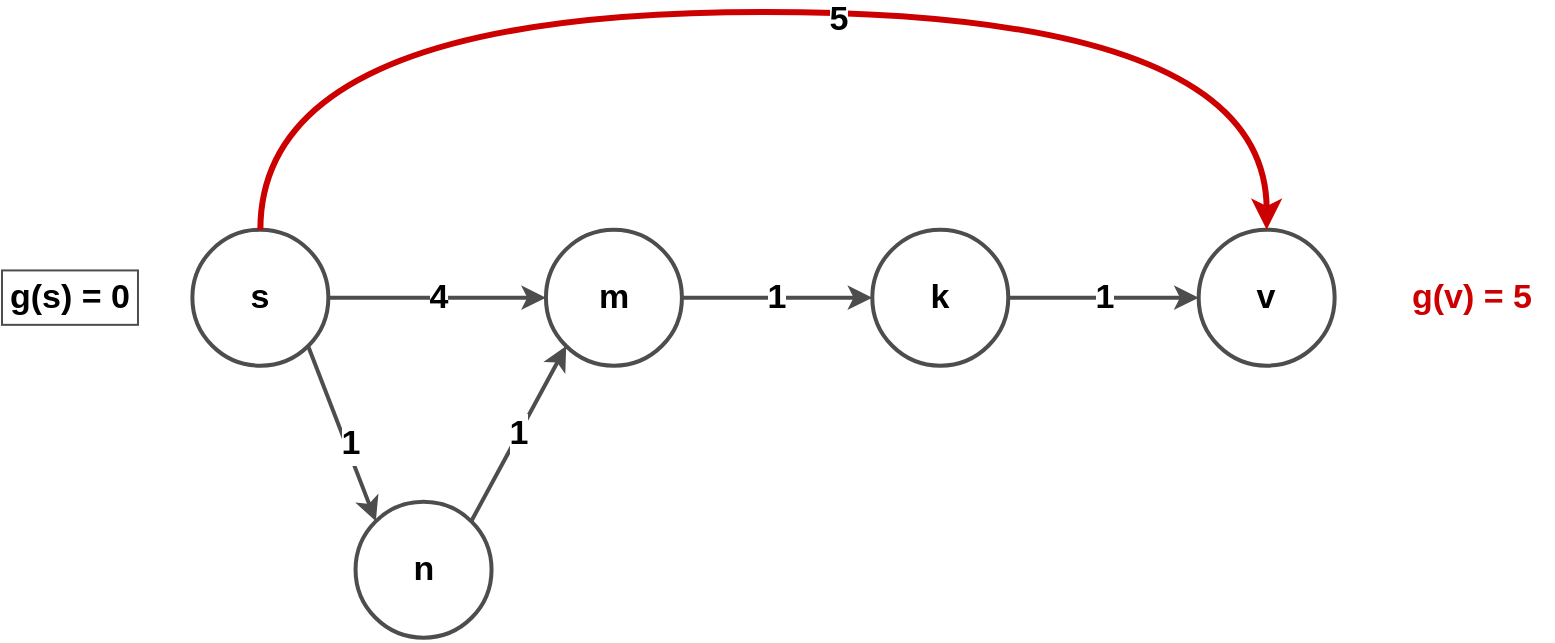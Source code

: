 <mxfile version="12.1.7" type="device" pages="20"><diagram id="KNaQfkXu-x6QcF2zvroj" name="Page-1"><mxGraphModel dx="2062" dy="1192" grid="1" gridSize="10" guides="1" tooltips="1" connect="1" arrows="1" fold="1" page="1" pageScale="1" pageWidth="850" pageHeight="1100" math="0" shadow="0"><root><mxCell id="0"/><mxCell id="1" parent="0"/><mxCell id="ljN52toBz9tuC3QnIlit-1" value="s" style="ellipse;whiteSpace=wrap;html=1;fontSize=17;fontStyle=1;strokeWidth=2;strokeColor=#4D4D4D;" parent="1" vertex="1"><mxGeometry x="115.189" y="128.815" width="67.992" height="68.009" as="geometry"/></mxCell><mxCell id="ljN52toBz9tuC3QnIlit-2" value="m" style="ellipse;whiteSpace=wrap;html=1;fontSize=17;fontStyle=1;strokeWidth=2;strokeColor=#4D4D4D;" parent="1" vertex="1"><mxGeometry x="291.969" y="128.815" width="67.992" height="68.009" as="geometry"/></mxCell><mxCell id="ljN52toBz9tuC3QnIlit-8" value="4" style="edgeStyle=none;rounded=0;orthogonalLoop=1;jettySize=auto;html=1;exitX=1;exitY=0.5;exitDx=0;exitDy=0;entryX=0;entryY=0.5;entryDx=0;entryDy=0;fontSize=17;fontStyle=1;strokeWidth=2;strokeColor=#4D4D4D;" parent="1" source="ljN52toBz9tuC3QnIlit-1" target="ljN52toBz9tuC3QnIlit-2" edge="1"><mxGeometry relative="1" as="geometry"/></mxCell><mxCell id="ljN52toBz9tuC3QnIlit-7" value="1" style="edgeStyle=none;rounded=0;orthogonalLoop=1;jettySize=auto;html=1;exitX=1;exitY=0;exitDx=0;exitDy=0;entryX=0;entryY=1;entryDx=0;entryDy=0;fontSize=17;fontStyle=1;strokeWidth=2;strokeColor=#4D4D4D;" parent="1" source="ljN52toBz9tuC3QnIlit-3" target="ljN52toBz9tuC3QnIlit-2" edge="1"><mxGeometry relative="1" as="geometry"/></mxCell><mxCell id="ljN52toBz9tuC3QnIlit-3" value="n" style="ellipse;whiteSpace=wrap;html=1;fontSize=17;fontStyle=1;strokeWidth=2;strokeColor=#4D4D4D;" parent="1" vertex="1"><mxGeometry x="196.78" y="264.833" width="67.992" height="68.009" as="geometry"/></mxCell><mxCell id="ljN52toBz9tuC3QnIlit-6" value="1" style="rounded=0;orthogonalLoop=1;jettySize=auto;html=1;exitX=1;exitY=1;exitDx=0;exitDy=0;entryX=0;entryY=0;entryDx=0;entryDy=0;fontSize=17;fontStyle=1;strokeWidth=2;strokeColor=#4D4D4D;" parent="1" source="ljN52toBz9tuC3QnIlit-1" target="ljN52toBz9tuC3QnIlit-3" edge="1"><mxGeometry x="0.133" y="2" relative="1" as="geometry"><mxPoint as="offset"/></mxGeometry></mxCell><mxCell id="ljN52toBz9tuC3QnIlit-4" value="k" style="ellipse;whiteSpace=wrap;html=1;fontSize=17;fontStyle=1;strokeWidth=2;strokeColor=#4D4D4D;" parent="1" vertex="1"><mxGeometry x="455.15" y="128.815" width="67.992" height="68.009" as="geometry"/></mxCell><mxCell id="ljN52toBz9tuC3QnIlit-9" value="1" style="edgeStyle=none;rounded=0;orthogonalLoop=1;jettySize=auto;html=1;exitX=1;exitY=0.5;exitDx=0;exitDy=0;entryX=0;entryY=0.5;entryDx=0;entryDy=0;fontSize=17;fontStyle=1;strokeWidth=2;strokeColor=#4D4D4D;" parent="1" source="ljN52toBz9tuC3QnIlit-2" target="ljN52toBz9tuC3QnIlit-4" edge="1"><mxGeometry relative="1" as="geometry"/></mxCell><mxCell id="ljN52toBz9tuC3QnIlit-5" value="v" style="ellipse;whiteSpace=wrap;html=1;fontSize=17;fontStyle=1;strokeWidth=2;strokeColor=#4D4D4D;" parent="1" vertex="1"><mxGeometry x="618.331" y="128.815" width="67.992" height="68.009" as="geometry"/></mxCell><mxCell id="ljN52toBz9tuC3QnIlit-11" style="edgeStyle=orthogonalEdgeStyle;rounded=0;orthogonalLoop=1;jettySize=auto;html=1;exitX=0.5;exitY=0;exitDx=0;exitDy=0;entryX=0.5;entryY=0;entryDx=0;entryDy=0;curved=1;strokeColor=#CC0000;strokeWidth=3;fontSize=17;fontStyle=1" parent="1" source="ljN52toBz9tuC3QnIlit-1" target="ljN52toBz9tuC3QnIlit-5" edge="1"><mxGeometry relative="1" as="geometry"><Array as="points"><mxPoint x="149.185" y="20"/><mxPoint x="652.327" y="20"/></Array></mxGeometry></mxCell><mxCell id="ljN52toBz9tuC3QnIlit-12" value="5" style="text;html=1;resizable=0;points=[];align=center;verticalAlign=middle;labelBackgroundColor=#ffffff;fontSize=17;fontStyle=1" parent="ljN52toBz9tuC3QnIlit-11" vertex="1" connectable="0"><mxGeometry x="0.102" y="-4" relative="1" as="geometry"><mxPoint as="offset"/></mxGeometry></mxCell><mxCell id="ljN52toBz9tuC3QnIlit-10" value="1" style="edgeStyle=none;rounded=0;orthogonalLoop=1;jettySize=auto;html=1;exitX=1;exitY=0.5;exitDx=0;exitDy=0;entryX=0;entryY=0.5;entryDx=0;entryDy=0;fontSize=17;fontStyle=1;strokeWidth=2;strokeColor=#4D4D4D;" parent="1" source="ljN52toBz9tuC3QnIlit-4" target="ljN52toBz9tuC3QnIlit-5" edge="1"><mxGeometry relative="1" as="geometry"/></mxCell><mxCell id="ljN52toBz9tuC3QnIlit-13" value="g(s) = 0" style="text;html=1;strokeColor=#4D4D4D;fillColor=none;align=center;verticalAlign=middle;whiteSpace=wrap;rounded=0;fontSize=17;fontStyle=1" parent="1" vertex="1"><mxGeometry x="20" y="149.217" width="67.992" height="27.204" as="geometry"/></mxCell><mxCell id="ljN52toBz9tuC3QnIlit-14" value="g(v) = 5" style="text;html=1;strokeColor=none;fillColor=none;align=center;verticalAlign=middle;whiteSpace=wrap;rounded=0;fontSize=17;fontColor=#CC0000;fontStyle=1" parent="1" vertex="1"><mxGeometry x="713.52" y="149.217" width="81.591" height="27.204" as="geometry"/></mxCell></root></mxGraphModel></diagram><diagram id="EV3krksNx6PdqnhMcO_N" name="Page-2"><mxGraphModel dx="2062" dy="1192" grid="1" gridSize="10" guides="1" tooltips="1" connect="1" arrows="1" fold="1" page="1" pageScale="1" pageWidth="850" pageHeight="1100" math="0" shadow="0"><root><mxCell id="acrOFOT6xj_xobnMlxvI-0"/><mxCell id="acrOFOT6xj_xobnMlxvI-1" parent="acrOFOT6xj_xobnMlxvI-0"/><mxCell id="acrOFOT6xj_xobnMlxvI-6" value="s" style="ellipse;whiteSpace=wrap;html=1;fontSize=17;strokeWidth=2;fontStyle=1;strokeColor=#4D4D4D;" parent="acrOFOT6xj_xobnMlxvI-1" vertex="1"><mxGeometry x="117.018" y="134.783" width="69.298" height="71.739" as="geometry"/></mxCell><mxCell id="acrOFOT6xj_xobnMlxvI-8" value="m" style="ellipse;whiteSpace=wrap;html=1;fontSize=17;strokeWidth=2;fontStyle=1;strokeColor=#4D4D4D;" parent="acrOFOT6xj_xobnMlxvI-1" vertex="1"><mxGeometry x="297.193" y="134.783" width="69.298" height="71.739" as="geometry"/></mxCell><mxCell id="acrOFOT6xj_xobnMlxvI-3" value="4" style="edgeStyle=none;rounded=0;orthogonalLoop=1;jettySize=auto;html=1;exitX=1;exitY=0.5;exitDx=0;exitDy=0;entryX=0;entryY=0.5;entryDx=0;entryDy=0;fontSize=17;fontStyle=1;strokeColor=#CC0000;strokeWidth=3;" parent="acrOFOT6xj_xobnMlxvI-1" source="acrOFOT6xj_xobnMlxvI-6" target="acrOFOT6xj_xobnMlxvI-8" edge="1"><mxGeometry relative="1" as="geometry"/></mxCell><mxCell id="acrOFOT6xj_xobnMlxvI-9" value="1" style="edgeStyle=none;rounded=0;orthogonalLoop=1;jettySize=auto;html=1;exitX=1;exitY=0;exitDx=0;exitDy=0;entryX=0;entryY=1;entryDx=0;entryDy=0;fontSize=17;fontStyle=1;strokeWidth=2;strokeColor=#4D4D4D;" parent="acrOFOT6xj_xobnMlxvI-1" source="acrOFOT6xj_xobnMlxvI-10" target="acrOFOT6xj_xobnMlxvI-8" edge="1"><mxGeometry relative="1" as="geometry"/></mxCell><mxCell id="acrOFOT6xj_xobnMlxvI-10" value="n" style="ellipse;whiteSpace=wrap;html=1;fontSize=17;strokeWidth=2;fontStyle=1;strokeColor=#4D4D4D;" parent="acrOFOT6xj_xobnMlxvI-1" vertex="1"><mxGeometry x="200.175" y="278.261" width="69.298" height="71.739" as="geometry"/></mxCell><mxCell id="acrOFOT6xj_xobnMlxvI-2" value="1" style="rounded=0;orthogonalLoop=1;jettySize=auto;html=1;exitX=1;exitY=1;exitDx=0;exitDy=0;entryX=0;entryY=0;entryDx=0;entryDy=0;fontSize=17;fontStyle=1;strokeWidth=2;strokeColor=#4D4D4D;" parent="acrOFOT6xj_xobnMlxvI-1" source="acrOFOT6xj_xobnMlxvI-6" target="acrOFOT6xj_xobnMlxvI-10" edge="1"><mxGeometry x="0.133" y="2" relative="1" as="geometry"><mxPoint as="offset"/></mxGeometry></mxCell><mxCell id="acrOFOT6xj_xobnMlxvI-12" value="k" style="ellipse;whiteSpace=wrap;html=1;fontSize=17;strokeWidth=2;fontStyle=1;strokeColor=#4D4D4D;" parent="acrOFOT6xj_xobnMlxvI-1" vertex="1"><mxGeometry x="463.509" y="134.783" width="69.298" height="71.739" as="geometry"/></mxCell><mxCell id="acrOFOT6xj_xobnMlxvI-7" value="1" style="edgeStyle=none;rounded=0;orthogonalLoop=1;jettySize=auto;html=1;exitX=1;exitY=0.5;exitDx=0;exitDy=0;entryX=0;entryY=0.5;entryDx=0;entryDy=0;fontSize=17;fontStyle=1;strokeWidth=3;strokeColor=#CC0000;" parent="acrOFOT6xj_xobnMlxvI-1" source="acrOFOT6xj_xobnMlxvI-8" target="acrOFOT6xj_xobnMlxvI-12" edge="1"><mxGeometry relative="1" as="geometry"/></mxCell><mxCell id="acrOFOT6xj_xobnMlxvI-13" value="v" style="ellipse;whiteSpace=wrap;html=1;fontSize=17;strokeWidth=2;fontStyle=1;strokeColor=#4D4D4D;" parent="acrOFOT6xj_xobnMlxvI-1" vertex="1"><mxGeometry x="629.825" y="134.783" width="69.298" height="71.739" as="geometry"/></mxCell><mxCell id="acrOFOT6xj_xobnMlxvI-4" style="edgeStyle=orthogonalEdgeStyle;rounded=0;orthogonalLoop=1;jettySize=auto;html=1;exitX=0.5;exitY=0;exitDx=0;exitDy=0;entryX=0.5;entryY=0;entryDx=0;entryDy=0;curved=1;strokeColor=#B3B3B3;fontSize=17;strokeWidth=2;fontStyle=1" parent="acrOFOT6xj_xobnMlxvI-1" source="acrOFOT6xj_xobnMlxvI-6" target="acrOFOT6xj_xobnMlxvI-13" edge="1"><mxGeometry relative="1" as="geometry"><Array as="points"><mxPoint x="151.667" y="20"/><mxPoint x="664.474" y="20"/></Array></mxGeometry></mxCell><mxCell id="acrOFOT6xj_xobnMlxvI-5" value="5" style="text;html=1;resizable=0;points=[];align=center;verticalAlign=middle;labelBackgroundColor=#ffffff;fontSize=17;fontStyle=1" parent="acrOFOT6xj_xobnMlxvI-4" vertex="1" connectable="0"><mxGeometry x="0.102" y="-4" relative="1" as="geometry"><mxPoint as="offset"/></mxGeometry></mxCell><mxCell id="acrOFOT6xj_xobnMlxvI-11" value="1" style="edgeStyle=none;rounded=0;orthogonalLoop=1;jettySize=auto;html=1;exitX=1;exitY=0.5;exitDx=0;exitDy=0;entryX=0;entryY=0.5;entryDx=0;entryDy=0;fontSize=17;fontStyle=1;strokeWidth=2;strokeColor=#4D4D4D;" parent="acrOFOT6xj_xobnMlxvI-1" source="acrOFOT6xj_xobnMlxvI-12" target="acrOFOT6xj_xobnMlxvI-13" edge="1"><mxGeometry relative="1" as="geometry"/></mxCell><mxCell id="acrOFOT6xj_xobnMlxvI-14" value="g(s) = 0" style="text;html=1;strokeColor=none;fillColor=none;align=center;verticalAlign=middle;whiteSpace=wrap;rounded=0;fontSize=17;fontStyle=1" parent="acrOFOT6xj_xobnMlxvI-1" vertex="1"><mxGeometry x="20" y="156.304" width="69.298" height="28.696" as="geometry"/></mxCell><mxCell id="acrOFOT6xj_xobnMlxvI-15" value="g(v) = 5" style="text;html=1;strokeColor=none;fillColor=none;align=center;verticalAlign=middle;whiteSpace=wrap;rounded=0;fontSize=17;fontStyle=1" parent="acrOFOT6xj_xobnMlxvI-1" vertex="1"><mxGeometry x="726.842" y="156.304" width="83.158" height="28.696" as="geometry"/></mxCell><mxCell id="HDfZTDIKRJCjsS-nQ_GH-0" value="g(m) = 4" style="text;html=1;strokeColor=none;fillColor=none;align=center;verticalAlign=middle;whiteSpace=wrap;rounded=0;fontSize=17;fontColor=#CC0000;fontStyle=1" parent="acrOFOT6xj_xobnMlxvI-1" vertex="1"><mxGeometry x="283.333" y="91.739" width="97.018" height="28.696" as="geometry"/></mxCell><mxCell id="HDfZTDIKRJCjsS-nQ_GH-1" value="g(k) = 5" style="text;html=1;strokeColor=none;fillColor=none;align=center;verticalAlign=middle;whiteSpace=wrap;rounded=0;fontSize=17;fontStyle=1;fontColor=#CC0000;" parent="acrOFOT6xj_xobnMlxvI-1" vertex="1"><mxGeometry x="449.649" y="91.739" width="97.018" height="28.696" as="geometry"/></mxCell></root></mxGraphModel></diagram><diagram id="aZD-oAc-r6qjZtZuSy5d" name="Page-3"><mxGraphModel dx="2062" dy="1192" grid="1" gridSize="10" guides="1" tooltips="1" connect="1" arrows="1" fold="1" page="1" pageScale="1" pageWidth="850" pageHeight="1100" math="0" shadow="0"><root><mxCell id="GB9RcJ6b0Go1mogm-3rd-0"/><mxCell id="GB9RcJ6b0Go1mogm-3rd-1" parent="GB9RcJ6b0Go1mogm-3rd-0"/><mxCell id="GB9RcJ6b0Go1mogm-3rd-6" value="s" style="ellipse;whiteSpace=wrap;html=1;fontSize=17;strokeWidth=2;fontStyle=1;strokeColor=#4D4D4D;" parent="GB9RcJ6b0Go1mogm-3rd-1" vertex="1"><mxGeometry x="117.018" y="127.826" width="69.298" height="67.391" as="geometry"/></mxCell><mxCell id="GB9RcJ6b0Go1mogm-3rd-8" value="m" style="ellipse;whiteSpace=wrap;html=1;fontSize=17;strokeWidth=2;fontStyle=1;strokeColor=#4D4D4D;" parent="GB9RcJ6b0Go1mogm-3rd-1" vertex="1"><mxGeometry x="297.193" y="127.826" width="69.298" height="67.391" as="geometry"/></mxCell><mxCell id="GB9RcJ6b0Go1mogm-3rd-3" value="4" style="edgeStyle=none;rounded=0;orthogonalLoop=1;jettySize=auto;html=1;exitX=1;exitY=0.5;exitDx=0;exitDy=0;entryX=0;entryY=0.5;entryDx=0;entryDy=0;fontSize=17;fontStyle=1;strokeColor=#B3B3B3;strokeWidth=2;" parent="GB9RcJ6b0Go1mogm-3rd-1" source="GB9RcJ6b0Go1mogm-3rd-6" target="GB9RcJ6b0Go1mogm-3rd-8" edge="1"><mxGeometry relative="1" as="geometry"/></mxCell><mxCell id="GB9RcJ6b0Go1mogm-3rd-9" value="1" style="edgeStyle=none;rounded=0;orthogonalLoop=1;jettySize=auto;html=1;exitX=1;exitY=0;exitDx=0;exitDy=0;entryX=0;entryY=1;entryDx=0;entryDy=0;fontSize=17;fontStyle=1;strokeWidth=3;strokeColor=#CC0000;" parent="GB9RcJ6b0Go1mogm-3rd-1" source="GB9RcJ6b0Go1mogm-3rd-10" target="GB9RcJ6b0Go1mogm-3rd-8" edge="1"><mxGeometry relative="1" as="geometry"/></mxCell><mxCell id="GB9RcJ6b0Go1mogm-3rd-10" value="n" style="ellipse;whiteSpace=wrap;html=1;fontSize=17;fontStyle=1;strokeColor=#4D4D4D;strokeWidth=2;" parent="GB9RcJ6b0Go1mogm-3rd-1" vertex="1"><mxGeometry x="200.175" y="262.609" width="69.298" height="67.391" as="geometry"/></mxCell><mxCell id="GB9RcJ6b0Go1mogm-3rd-2" value="1" style="rounded=0;orthogonalLoop=1;jettySize=auto;html=1;exitX=1;exitY=1;exitDx=0;exitDy=0;entryX=0;entryY=0;entryDx=0;entryDy=0;fontSize=17;fontStyle=1;strokeColor=#CC0000;strokeWidth=3;" parent="GB9RcJ6b0Go1mogm-3rd-1" source="GB9RcJ6b0Go1mogm-3rd-6" target="GB9RcJ6b0Go1mogm-3rd-10" edge="1"><mxGeometry x="0.133" y="2" relative="1" as="geometry"><mxPoint as="offset"/></mxGeometry></mxCell><mxCell id="GB9RcJ6b0Go1mogm-3rd-12" value="k" style="ellipse;whiteSpace=wrap;html=1;fontSize=17;strokeWidth=2;fontStyle=1;strokeColor=#4D4D4D;" parent="GB9RcJ6b0Go1mogm-3rd-1" vertex="1"><mxGeometry x="463.509" y="127.826" width="69.298" height="67.391" as="geometry"/></mxCell><mxCell id="GB9RcJ6b0Go1mogm-3rd-7" value="1" style="edgeStyle=none;rounded=0;orthogonalLoop=1;jettySize=auto;html=1;exitX=1;exitY=0.5;exitDx=0;exitDy=0;entryX=0;entryY=0.5;entryDx=0;entryDy=0;fontSize=17;fontStyle=1;strokeWidth=2;" parent="GB9RcJ6b0Go1mogm-3rd-1" source="GB9RcJ6b0Go1mogm-3rd-8" target="GB9RcJ6b0Go1mogm-3rd-12" edge="1"><mxGeometry relative="1" as="geometry"/></mxCell><mxCell id="GB9RcJ6b0Go1mogm-3rd-13" value="v" style="ellipse;whiteSpace=wrap;html=1;fontSize=17;strokeWidth=2;fontStyle=1;strokeColor=#4D4D4D;" parent="GB9RcJ6b0Go1mogm-3rd-1" vertex="1"><mxGeometry x="629.825" y="127.826" width="69.298" height="67.391" as="geometry"/></mxCell><mxCell id="GB9RcJ6b0Go1mogm-3rd-4" style="edgeStyle=orthogonalEdgeStyle;rounded=0;orthogonalLoop=1;jettySize=auto;html=1;exitX=0.5;exitY=0;exitDx=0;exitDy=0;entryX=0.5;entryY=0;entryDx=0;entryDy=0;curved=1;strokeColor=#B3B3B3;fontSize=17;strokeWidth=2;fontStyle=1" parent="GB9RcJ6b0Go1mogm-3rd-1" source="GB9RcJ6b0Go1mogm-3rd-6" target="GB9RcJ6b0Go1mogm-3rd-13" edge="1"><mxGeometry relative="1" as="geometry"><Array as="points"><mxPoint x="151.667" y="20"/><mxPoint x="664.474" y="20"/></Array></mxGeometry></mxCell><mxCell id="GB9RcJ6b0Go1mogm-3rd-5" value="5" style="text;html=1;resizable=0;points=[];align=center;verticalAlign=middle;labelBackgroundColor=#ffffff;fontSize=17;fontStyle=1" parent="GB9RcJ6b0Go1mogm-3rd-4" vertex="1" connectable="0"><mxGeometry x="0.102" y="-4" relative="1" as="geometry"><mxPoint as="offset"/></mxGeometry></mxCell><mxCell id="GB9RcJ6b0Go1mogm-3rd-11" value="1" style="edgeStyle=none;rounded=0;orthogonalLoop=1;jettySize=auto;html=1;exitX=1;exitY=0.5;exitDx=0;exitDy=0;entryX=0;entryY=0.5;entryDx=0;entryDy=0;fontSize=17;fontStyle=1;strokeWidth=2;" parent="GB9RcJ6b0Go1mogm-3rd-1" source="GB9RcJ6b0Go1mogm-3rd-12" target="GB9RcJ6b0Go1mogm-3rd-13" edge="1"><mxGeometry relative="1" as="geometry"/></mxCell><mxCell id="GB9RcJ6b0Go1mogm-3rd-14" value="g(s) = 0" style="text;html=1;strokeColor=none;fillColor=none;align=center;verticalAlign=middle;whiteSpace=wrap;rounded=0;fontSize=17;fontStyle=1" parent="GB9RcJ6b0Go1mogm-3rd-1" vertex="1"><mxGeometry x="20" y="148.043" width="69.298" height="26.957" as="geometry"/></mxCell><mxCell id="GB9RcJ6b0Go1mogm-3rd-15" value="g(v) = 5" style="text;html=1;strokeColor=none;fillColor=none;align=center;verticalAlign=middle;whiteSpace=wrap;rounded=0;fontSize=17;fontColor=#FF3333;fontStyle=5;labelBorderColor=#FF3333;" parent="GB9RcJ6b0Go1mogm-3rd-1" vertex="1"><mxGeometry x="726.842" y="148.043" width="83.158" height="26.957" as="geometry"/></mxCell><mxCell id="bLzFc571CdOwJ41BlKyc-0" value="g(m) = 2" style="text;html=1;strokeColor=none;fillColor=none;align=center;verticalAlign=middle;whiteSpace=wrap;rounded=0;fontSize=17;fontColor=#CC0000;fontStyle=1" parent="GB9RcJ6b0Go1mogm-3rd-1" vertex="1"><mxGeometry x="283.333" y="87.391" width="97.018" height="26.957" as="geometry"/></mxCell><mxCell id="bLzFc571CdOwJ41BlKyc-1" value="g(k) = 5" style="text;html=1;strokeColor=none;fillColor=none;align=center;verticalAlign=middle;whiteSpace=wrap;rounded=0;fontSize=17;fontStyle=5;fontColor=#FF3333;labelBorderColor=#FF3333;" parent="GB9RcJ6b0Go1mogm-3rd-1" vertex="1"><mxGeometry x="449.649" y="87.391" width="97.018" height="26.957" as="geometry"/></mxCell></root></mxGraphModel></diagram><diagram id="n20JYq288RTDXw9Wf6qt" name="Szélességi"><mxGraphModel dx="2062" dy="1192" grid="1" gridSize="10" guides="1" tooltips="1" connect="1" arrows="1" fold="1" page="1" pageScale="1" pageWidth="850" pageHeight="1100" math="0" shadow="0"><root><mxCell id="XEOOwOIjd_Ae1IyaVo3g-0"/><mxCell id="XEOOwOIjd_Ae1IyaVo3g-1" parent="XEOOwOIjd_Ae1IyaVo3g-0"/><mxCell id="husmaxuLsg5T4vHuelF4-0" style="rounded=0;orthogonalLoop=1;jettySize=auto;html=1;exitX=0.5;exitY=1;exitDx=0;exitDy=0;entryX=0.5;entryY=0;entryDx=0;entryDy=0;strokeColor=#4D4D4D;" parent="XEOOwOIjd_Ae1IyaVo3g-1" source="husmaxuLsg5T4vHuelF4-2" target="husmaxuLsg5T4vHuelF4-5" edge="1"><mxGeometry relative="1" as="geometry"/></mxCell><mxCell id="husmaxuLsg5T4vHuelF4-1" style="edgeStyle=none;rounded=0;orthogonalLoop=1;jettySize=auto;html=1;exitX=0.5;exitY=1;exitDx=0;exitDy=0;entryX=0.5;entryY=0;entryDx=0;entryDy=0;strokeColor=#4D4D4D;" parent="XEOOwOIjd_Ae1IyaVo3g-1" source="husmaxuLsg5T4vHuelF4-2" target="husmaxuLsg5T4vHuelF4-8" edge="1"><mxGeometry relative="1" as="geometry"/></mxCell><mxCell id="husmaxuLsg5T4vHuelF4-2" value="A" style="ellipse;whiteSpace=wrap;html=1;aspect=fixed;strokeWidth=2;fillColor=#d5e8d4;strokeColor=#4D4D4D;" parent="XEOOwOIjd_Ae1IyaVo3g-1" vertex="1"><mxGeometry x="120" y="50" width="30" height="30" as="geometry"/></mxCell><mxCell id="husmaxuLsg5T4vHuelF4-3" style="edgeStyle=none;rounded=0;orthogonalLoop=1;jettySize=auto;html=1;exitX=0.5;exitY=1;exitDx=0;exitDy=0;entryX=0.5;entryY=0;entryDx=0;entryDy=0;strokeColor=#4D4D4D;" parent="XEOOwOIjd_Ae1IyaVo3g-1" source="husmaxuLsg5T4vHuelF4-5" target="husmaxuLsg5T4vHuelF4-11" edge="1"><mxGeometry relative="1" as="geometry"/></mxCell><mxCell id="husmaxuLsg5T4vHuelF4-4" style="edgeStyle=none;rounded=0;orthogonalLoop=1;jettySize=auto;html=1;exitX=0.5;exitY=1;exitDx=0;exitDy=0;entryX=0.5;entryY=0;entryDx=0;entryDy=0;strokeColor=#4D4D4D;" parent="XEOOwOIjd_Ae1IyaVo3g-1" source="husmaxuLsg5T4vHuelF4-5" target="husmaxuLsg5T4vHuelF4-12" edge="1"><mxGeometry relative="1" as="geometry"/></mxCell><mxCell id="husmaxuLsg5T4vHuelF4-5" value="B" style="ellipse;whiteSpace=wrap;html=1;aspect=fixed;strokeColor=#4D4D4D;" parent="XEOOwOIjd_Ae1IyaVo3g-1" vertex="1"><mxGeometry x="90" y="105" width="30" height="30" as="geometry"/></mxCell><mxCell id="husmaxuLsg5T4vHuelF4-6" style="edgeStyle=none;rounded=0;orthogonalLoop=1;jettySize=auto;html=1;exitX=0.5;exitY=1;exitDx=0;exitDy=0;entryX=0.5;entryY=0;entryDx=0;entryDy=0;strokeColor=#4D4D4D;" parent="XEOOwOIjd_Ae1IyaVo3g-1" source="husmaxuLsg5T4vHuelF4-8" target="husmaxuLsg5T4vHuelF4-13" edge="1"><mxGeometry relative="1" as="geometry"/></mxCell><mxCell id="husmaxuLsg5T4vHuelF4-7" style="edgeStyle=none;rounded=0;orthogonalLoop=1;jettySize=auto;html=1;exitX=0.5;exitY=1;exitDx=0;exitDy=0;entryX=0.5;entryY=0;entryDx=0;entryDy=0;strokeColor=#4D4D4D;" parent="XEOOwOIjd_Ae1IyaVo3g-1" source="husmaxuLsg5T4vHuelF4-8" target="husmaxuLsg5T4vHuelF4-14" edge="1"><mxGeometry relative="1" as="geometry"/></mxCell><mxCell id="husmaxuLsg5T4vHuelF4-8" value="C" style="ellipse;whiteSpace=wrap;html=1;aspect=fixed;strokeColor=#4D4D4D;" parent="XEOOwOIjd_Ae1IyaVo3g-1" vertex="1"><mxGeometry x="150" y="105" width="30" height="30" as="geometry"/></mxCell><mxCell id="husmaxuLsg5T4vHuelF4-11" value="D" style="ellipse;whiteSpace=wrap;html=1;aspect=fixed;strokeColor=#4D4D4D;" parent="XEOOwOIjd_Ae1IyaVo3g-1" vertex="1"><mxGeometry x="45" y="160" width="30" height="30" as="geometry"/></mxCell><mxCell id="husmaxuLsg5T4vHuelF4-12" value="E" style="ellipse;whiteSpace=wrap;html=1;aspect=fixed;strokeColor=#4D4D4D;" parent="XEOOwOIjd_Ae1IyaVo3g-1" vertex="1"><mxGeometry x="90" y="160" width="30" height="30" as="geometry"/></mxCell><mxCell id="husmaxuLsg5T4vHuelF4-13" value="F" style="ellipse;whiteSpace=wrap;html=1;aspect=fixed;strokeColor=#4D4D4D;" parent="XEOOwOIjd_Ae1IyaVo3g-1" vertex="1"><mxGeometry x="150" y="160" width="30" height="30" as="geometry"/></mxCell><mxCell id="husmaxuLsg5T4vHuelF4-14" value="G" style="ellipse;whiteSpace=wrap;html=1;aspect=fixed;strokeColor=#4D4D4D;" parent="XEOOwOIjd_Ae1IyaVo3g-1" vertex="1"><mxGeometry x="190" y="160" width="30" height="30" as="geometry"/></mxCell><mxCell id="husmaxuLsg5T4vHuelF4-68" value="1" style="text;html=1;strokeColor=none;fillColor=none;align=center;verticalAlign=middle;whiteSpace=wrap;rounded=0;fontStyle=1;fontSize=15;" parent="XEOOwOIjd_Ae1IyaVo3g-1" vertex="1"><mxGeometry x="80" y="55" width="40" height="20" as="geometry"/></mxCell><mxCell id="x6ibypHxSpviKs1suLKZ-0" style="rounded=0;orthogonalLoop=1;jettySize=auto;html=1;exitX=0.5;exitY=1;exitDx=0;exitDy=0;entryX=0.5;entryY=0;entryDx=0;entryDy=0;strokeColor=#4D4D4D;" parent="XEOOwOIjd_Ae1IyaVo3g-1" source="x6ibypHxSpviKs1suLKZ-2" target="x6ibypHxSpviKs1suLKZ-5" edge="1"><mxGeometry relative="1" as="geometry"/></mxCell><mxCell id="x6ibypHxSpviKs1suLKZ-1" style="edgeStyle=none;rounded=0;orthogonalLoop=1;jettySize=auto;html=1;exitX=0.5;exitY=1;exitDx=0;exitDy=0;entryX=0.5;entryY=0;entryDx=0;entryDy=0;strokeColor=#4D4D4D;" parent="XEOOwOIjd_Ae1IyaVo3g-1" source="x6ibypHxSpviKs1suLKZ-2" target="x6ibypHxSpviKs1suLKZ-8" edge="1"><mxGeometry relative="1" as="geometry"/></mxCell><mxCell id="x6ibypHxSpviKs1suLKZ-2" value="A" style="ellipse;whiteSpace=wrap;html=1;aspect=fixed;fillColor=#e1d5e7;strokeColor=#4D4D4D;" parent="XEOOwOIjd_Ae1IyaVo3g-1" vertex="1"><mxGeometry x="320" y="50" width="30" height="30" as="geometry"/></mxCell><mxCell id="x6ibypHxSpviKs1suLKZ-3" style="edgeStyle=none;rounded=0;orthogonalLoop=1;jettySize=auto;html=1;exitX=0.5;exitY=1;exitDx=0;exitDy=0;entryX=0.5;entryY=0;entryDx=0;entryDy=0;strokeColor=#4D4D4D;" parent="XEOOwOIjd_Ae1IyaVo3g-1" source="x6ibypHxSpviKs1suLKZ-5" target="x6ibypHxSpviKs1suLKZ-9" edge="1"><mxGeometry relative="1" as="geometry"/></mxCell><mxCell id="x6ibypHxSpviKs1suLKZ-4" style="edgeStyle=none;rounded=0;orthogonalLoop=1;jettySize=auto;html=1;exitX=0.5;exitY=1;exitDx=0;exitDy=0;entryX=0.5;entryY=0;entryDx=0;entryDy=0;strokeColor=#4D4D4D;" parent="XEOOwOIjd_Ae1IyaVo3g-1" source="x6ibypHxSpviKs1suLKZ-5" target="x6ibypHxSpviKs1suLKZ-10" edge="1"><mxGeometry relative="1" as="geometry"/></mxCell><mxCell id="x6ibypHxSpviKs1suLKZ-5" value="B" style="ellipse;whiteSpace=wrap;html=1;aspect=fixed;fillColor=#d5e8d4;strokeColor=#4D4D4D;strokeWidth=2;" parent="XEOOwOIjd_Ae1IyaVo3g-1" vertex="1"><mxGeometry x="290" y="105" width="30" height="30" as="geometry"/></mxCell><mxCell id="x6ibypHxSpviKs1suLKZ-6" style="edgeStyle=none;rounded=0;orthogonalLoop=1;jettySize=auto;html=1;exitX=0.5;exitY=1;exitDx=0;exitDy=0;entryX=0.5;entryY=0;entryDx=0;entryDy=0;strokeColor=#4D4D4D;" parent="XEOOwOIjd_Ae1IyaVo3g-1" source="x6ibypHxSpviKs1suLKZ-8" target="x6ibypHxSpviKs1suLKZ-11" edge="1"><mxGeometry relative="1" as="geometry"/></mxCell><mxCell id="x6ibypHxSpviKs1suLKZ-7" style="edgeStyle=none;rounded=0;orthogonalLoop=1;jettySize=auto;html=1;exitX=0.5;exitY=1;exitDx=0;exitDy=0;entryX=0.5;entryY=0;entryDx=0;entryDy=0;strokeColor=#4D4D4D;" parent="XEOOwOIjd_Ae1IyaVo3g-1" source="x6ibypHxSpviKs1suLKZ-8" target="x6ibypHxSpviKs1suLKZ-12" edge="1"><mxGeometry relative="1" as="geometry"/></mxCell><mxCell id="x6ibypHxSpviKs1suLKZ-8" value="C" style="ellipse;whiteSpace=wrap;html=1;aspect=fixed;strokeWidth=2;strokeColor=#4D4D4D;" parent="XEOOwOIjd_Ae1IyaVo3g-1" vertex="1"><mxGeometry x="350" y="105" width="30" height="30" as="geometry"/></mxCell><mxCell id="x6ibypHxSpviKs1suLKZ-9" value="D" style="ellipse;whiteSpace=wrap;html=1;aspect=fixed;strokeColor=#4D4D4D;" parent="XEOOwOIjd_Ae1IyaVo3g-1" vertex="1"><mxGeometry x="245" y="160" width="30" height="30" as="geometry"/></mxCell><mxCell id="x6ibypHxSpviKs1suLKZ-10" value="E" style="ellipse;whiteSpace=wrap;html=1;aspect=fixed;strokeColor=#4D4D4D;" parent="XEOOwOIjd_Ae1IyaVo3g-1" vertex="1"><mxGeometry x="290" y="160" width="30" height="30" as="geometry"/></mxCell><mxCell id="x6ibypHxSpviKs1suLKZ-11" value="F" style="ellipse;whiteSpace=wrap;html=1;aspect=fixed;strokeColor=#4D4D4D;" parent="XEOOwOIjd_Ae1IyaVo3g-1" vertex="1"><mxGeometry x="350" y="160" width="30" height="30" as="geometry"/></mxCell><mxCell id="x6ibypHxSpviKs1suLKZ-12" value="G" style="ellipse;whiteSpace=wrap;html=1;aspect=fixed;strokeColor=#4D4D4D;" parent="XEOOwOIjd_Ae1IyaVo3g-1" vertex="1"><mxGeometry x="390" y="160" width="30" height="30" as="geometry"/></mxCell><mxCell id="x6ibypHxSpviKs1suLKZ-13" value="2" style="text;html=1;strokeColor=none;fillColor=none;align=center;verticalAlign=middle;whiteSpace=wrap;rounded=0;fontStyle=1;fontSize=15;" parent="XEOOwOIjd_Ae1IyaVo3g-1" vertex="1"><mxGeometry x="280" y="55" width="40" height="20" as="geometry"/></mxCell><mxCell id="x6ibypHxSpviKs1suLKZ-14" style="rounded=0;orthogonalLoop=1;jettySize=auto;html=1;exitX=0.5;exitY=1;exitDx=0;exitDy=0;entryX=0.5;entryY=0;entryDx=0;entryDy=0;strokeColor=#4D4D4D;" parent="XEOOwOIjd_Ae1IyaVo3g-1" source="x6ibypHxSpviKs1suLKZ-16" target="x6ibypHxSpviKs1suLKZ-19" edge="1"><mxGeometry relative="1" as="geometry"/></mxCell><mxCell id="x6ibypHxSpviKs1suLKZ-15" style="edgeStyle=none;rounded=0;orthogonalLoop=1;jettySize=auto;html=1;exitX=0.5;exitY=1;exitDx=0;exitDy=0;entryX=0.5;entryY=0;entryDx=0;entryDy=0;strokeColor=#4D4D4D;" parent="XEOOwOIjd_Ae1IyaVo3g-1" source="x6ibypHxSpviKs1suLKZ-16" target="x6ibypHxSpviKs1suLKZ-22" edge="1"><mxGeometry relative="1" as="geometry"/></mxCell><mxCell id="x6ibypHxSpviKs1suLKZ-16" value="A" style="ellipse;whiteSpace=wrap;html=1;aspect=fixed;fillColor=#e1d5e7;strokeColor=#4D4D4D;" parent="XEOOwOIjd_Ae1IyaVo3g-1" vertex="1"><mxGeometry x="120" y="210" width="30" height="30" as="geometry"/></mxCell><mxCell id="x6ibypHxSpviKs1suLKZ-17" style="edgeStyle=none;rounded=0;orthogonalLoop=1;jettySize=auto;html=1;exitX=0.5;exitY=1;exitDx=0;exitDy=0;entryX=0.5;entryY=0;entryDx=0;entryDy=0;strokeColor=#4D4D4D;" parent="XEOOwOIjd_Ae1IyaVo3g-1" source="x6ibypHxSpviKs1suLKZ-19" target="x6ibypHxSpviKs1suLKZ-23" edge="1"><mxGeometry relative="1" as="geometry"/></mxCell><mxCell id="x6ibypHxSpviKs1suLKZ-18" style="edgeStyle=none;rounded=0;orthogonalLoop=1;jettySize=auto;html=1;exitX=0.5;exitY=1;exitDx=0;exitDy=0;entryX=0.5;entryY=0;entryDx=0;entryDy=0;strokeColor=#4D4D4D;" parent="XEOOwOIjd_Ae1IyaVo3g-1" source="x6ibypHxSpviKs1suLKZ-19" target="x6ibypHxSpviKs1suLKZ-24" edge="1"><mxGeometry relative="1" as="geometry"/></mxCell><mxCell id="x6ibypHxSpviKs1suLKZ-19" value="B" style="ellipse;whiteSpace=wrap;html=1;aspect=fixed;fillColor=#e1d5e7;strokeColor=#4D4D4D;" parent="XEOOwOIjd_Ae1IyaVo3g-1" vertex="1"><mxGeometry x="90" y="265" width="30" height="30" as="geometry"/></mxCell><mxCell id="x6ibypHxSpviKs1suLKZ-20" style="edgeStyle=none;rounded=0;orthogonalLoop=1;jettySize=auto;html=1;exitX=0.5;exitY=1;exitDx=0;exitDy=0;entryX=0.5;entryY=0;entryDx=0;entryDy=0;strokeColor=#4D4D4D;" parent="XEOOwOIjd_Ae1IyaVo3g-1" source="x6ibypHxSpviKs1suLKZ-22" target="x6ibypHxSpviKs1suLKZ-25" edge="1"><mxGeometry relative="1" as="geometry"/></mxCell><mxCell id="x6ibypHxSpviKs1suLKZ-21" style="edgeStyle=none;rounded=0;orthogonalLoop=1;jettySize=auto;html=1;exitX=0.5;exitY=1;exitDx=0;exitDy=0;entryX=0.5;entryY=0;entryDx=0;entryDy=0;strokeColor=#4D4D4D;" parent="XEOOwOIjd_Ae1IyaVo3g-1" source="x6ibypHxSpviKs1suLKZ-22" target="x6ibypHxSpviKs1suLKZ-26" edge="1"><mxGeometry relative="1" as="geometry"/></mxCell><mxCell id="x6ibypHxSpviKs1suLKZ-22" value="C" style="ellipse;whiteSpace=wrap;html=1;aspect=fixed;strokeWidth=2;fillColor=#d5e8d4;strokeColor=#4D4D4D;" parent="XEOOwOIjd_Ae1IyaVo3g-1" vertex="1"><mxGeometry x="150" y="265" width="30" height="30" as="geometry"/></mxCell><mxCell id="x6ibypHxSpviKs1suLKZ-23" value="D" style="ellipse;whiteSpace=wrap;html=1;aspect=fixed;strokeColor=#4D4D4D;strokeWidth=2;" parent="XEOOwOIjd_Ae1IyaVo3g-1" vertex="1"><mxGeometry x="45" y="320" width="30" height="30" as="geometry"/></mxCell><mxCell id="x6ibypHxSpviKs1suLKZ-24" value="E" style="ellipse;whiteSpace=wrap;html=1;aspect=fixed;strokeColor=#4D4D4D;strokeWidth=2;" parent="XEOOwOIjd_Ae1IyaVo3g-1" vertex="1"><mxGeometry x="90" y="320" width="30" height="30" as="geometry"/></mxCell><mxCell id="x6ibypHxSpviKs1suLKZ-25" value="F" style="ellipse;whiteSpace=wrap;html=1;aspect=fixed;strokeColor=#4D4D4D;" parent="XEOOwOIjd_Ae1IyaVo3g-1" vertex="1"><mxGeometry x="150" y="320" width="30" height="30" as="geometry"/></mxCell><mxCell id="x6ibypHxSpviKs1suLKZ-26" value="G" style="ellipse;whiteSpace=wrap;html=1;aspect=fixed;strokeColor=#4D4D4D;" parent="XEOOwOIjd_Ae1IyaVo3g-1" vertex="1"><mxGeometry x="190" y="320" width="30" height="30" as="geometry"/></mxCell><mxCell id="x6ibypHxSpviKs1suLKZ-27" value="3" style="text;html=1;strokeColor=none;fillColor=none;align=center;verticalAlign=middle;whiteSpace=wrap;rounded=0;fontStyle=1;fontSize=15;" parent="XEOOwOIjd_Ae1IyaVo3g-1" vertex="1"><mxGeometry x="80" y="215" width="40" height="20" as="geometry"/></mxCell><mxCell id="x6ibypHxSpviKs1suLKZ-28" style="rounded=0;orthogonalLoop=1;jettySize=auto;html=1;exitX=0.5;exitY=1;exitDx=0;exitDy=0;entryX=0.5;entryY=0;entryDx=0;entryDy=0;strokeColor=#4D4D4D;" parent="XEOOwOIjd_Ae1IyaVo3g-1" source="x6ibypHxSpviKs1suLKZ-30" target="x6ibypHxSpviKs1suLKZ-33" edge="1"><mxGeometry relative="1" as="geometry"/></mxCell><mxCell id="x6ibypHxSpviKs1suLKZ-29" style="edgeStyle=none;rounded=0;orthogonalLoop=1;jettySize=auto;html=1;exitX=0.5;exitY=1;exitDx=0;exitDy=0;entryX=0.5;entryY=0;entryDx=0;entryDy=0;strokeColor=#4D4D4D;" parent="XEOOwOIjd_Ae1IyaVo3g-1" source="x6ibypHxSpviKs1suLKZ-30" target="x6ibypHxSpviKs1suLKZ-36" edge="1"><mxGeometry relative="1" as="geometry"/></mxCell><mxCell id="x6ibypHxSpviKs1suLKZ-30" value="A" style="ellipse;whiteSpace=wrap;html=1;aspect=fixed;strokeColor=#4D4D4D;fillColor=#e1d5e7;" parent="XEOOwOIjd_Ae1IyaVo3g-1" vertex="1"><mxGeometry x="320" y="210" width="30" height="30" as="geometry"/></mxCell><mxCell id="x6ibypHxSpviKs1suLKZ-31" style="edgeStyle=none;rounded=0;orthogonalLoop=1;jettySize=auto;html=1;exitX=0.5;exitY=1;exitDx=0;exitDy=0;entryX=0.5;entryY=0;entryDx=0;entryDy=0;strokeColor=#4D4D4D;" parent="XEOOwOIjd_Ae1IyaVo3g-1" source="x6ibypHxSpviKs1suLKZ-33" target="x6ibypHxSpviKs1suLKZ-37" edge="1"><mxGeometry relative="1" as="geometry"/></mxCell><mxCell id="x6ibypHxSpviKs1suLKZ-32" style="edgeStyle=none;rounded=0;orthogonalLoop=1;jettySize=auto;html=1;exitX=0.5;exitY=1;exitDx=0;exitDy=0;entryX=0.5;entryY=0;entryDx=0;entryDy=0;strokeColor=#4D4D4D;" parent="XEOOwOIjd_Ae1IyaVo3g-1" source="x6ibypHxSpviKs1suLKZ-33" target="x6ibypHxSpviKs1suLKZ-38" edge="1"><mxGeometry relative="1" as="geometry"/></mxCell><mxCell id="x6ibypHxSpviKs1suLKZ-33" value="B" style="ellipse;whiteSpace=wrap;html=1;aspect=fixed;strokeColor=#4D4D4D;fillColor=#e1d5e7;" parent="XEOOwOIjd_Ae1IyaVo3g-1" vertex="1"><mxGeometry x="290" y="265" width="30" height="30" as="geometry"/></mxCell><mxCell id="x6ibypHxSpviKs1suLKZ-34" style="edgeStyle=none;rounded=0;orthogonalLoop=1;jettySize=auto;html=1;exitX=0.5;exitY=1;exitDx=0;exitDy=0;entryX=0.5;entryY=0;entryDx=0;entryDy=0;strokeColor=#4D4D4D;" parent="XEOOwOIjd_Ae1IyaVo3g-1" source="x6ibypHxSpviKs1suLKZ-36" target="x6ibypHxSpviKs1suLKZ-39" edge="1"><mxGeometry relative="1" as="geometry"/></mxCell><mxCell id="x6ibypHxSpviKs1suLKZ-35" style="edgeStyle=none;rounded=0;orthogonalLoop=1;jettySize=auto;html=1;exitX=0.5;exitY=1;exitDx=0;exitDy=0;entryX=0.5;entryY=0;entryDx=0;entryDy=0;strokeColor=#4D4D4D;" parent="XEOOwOIjd_Ae1IyaVo3g-1" source="x6ibypHxSpviKs1suLKZ-36" target="x6ibypHxSpviKs1suLKZ-40" edge="1"><mxGeometry relative="1" as="geometry"/></mxCell><mxCell id="x6ibypHxSpviKs1suLKZ-36" value="C" style="ellipse;whiteSpace=wrap;html=1;aspect=fixed;strokeColor=#4D4D4D;fillColor=#e1d5e7;" parent="XEOOwOIjd_Ae1IyaVo3g-1" vertex="1"><mxGeometry x="350" y="265" width="30" height="30" as="geometry"/></mxCell><mxCell id="x6ibypHxSpviKs1suLKZ-37" value="D" style="ellipse;whiteSpace=wrap;html=1;aspect=fixed;strokeColor=#4D4D4D;fillColor=#d5e8d4;strokeWidth=2;" parent="XEOOwOIjd_Ae1IyaVo3g-1" vertex="1"><mxGeometry x="245" y="320" width="30" height="30" as="geometry"/></mxCell><mxCell id="x6ibypHxSpviKs1suLKZ-38" value="E" style="ellipse;whiteSpace=wrap;html=1;aspect=fixed;strokeColor=#4D4D4D;strokeWidth=2;" parent="XEOOwOIjd_Ae1IyaVo3g-1" vertex="1"><mxGeometry x="290" y="320" width="30" height="30" as="geometry"/></mxCell><mxCell id="x6ibypHxSpviKs1suLKZ-39" value="F" style="ellipse;whiteSpace=wrap;html=1;aspect=fixed;strokeColor=#4D4D4D;strokeWidth=2;" parent="XEOOwOIjd_Ae1IyaVo3g-1" vertex="1"><mxGeometry x="350" y="320" width="30" height="30" as="geometry"/></mxCell><mxCell id="x6ibypHxSpviKs1suLKZ-40" value="G" style="ellipse;whiteSpace=wrap;html=1;aspect=fixed;strokeColor=#4D4D4D;strokeWidth=2;" parent="XEOOwOIjd_Ae1IyaVo3g-1" vertex="1"><mxGeometry x="390" y="320" width="30" height="30" as="geometry"/></mxCell><mxCell id="x6ibypHxSpviKs1suLKZ-41" value="4" style="text;html=1;strokeColor=none;fillColor=none;align=center;verticalAlign=middle;whiteSpace=wrap;rounded=0;fontStyle=1;fontSize=15;" parent="XEOOwOIjd_Ae1IyaVo3g-1" vertex="1"><mxGeometry x="280" y="215" width="40" height="20" as="geometry"/></mxCell></root></mxGraphModel></diagram><diagram id="9HNO-Pj7dl9vnQnlnyvv" name="Mélységi"><mxGraphModel dx="2062" dy="1192" grid="1" gridSize="10" guides="1" tooltips="1" connect="1" arrows="1" fold="1" page="1" pageScale="1" pageWidth="850" pageHeight="1100" math="0" shadow="0"><root><mxCell id="kyIv2NT438MH1PuaL8O4-0"/><mxCell id="kyIv2NT438MH1PuaL8O4-1" parent="kyIv2NT438MH1PuaL8O4-0"/><mxCell id="kyIv2NT438MH1PuaL8O4-2" style="rounded=0;orthogonalLoop=1;jettySize=auto;html=1;exitX=0.5;exitY=1;exitDx=0;exitDy=0;entryX=0.5;entryY=0;entryDx=0;entryDy=0;strokeColor=#4D4D4D;" parent="kyIv2NT438MH1PuaL8O4-1" source="kyIv2NT438MH1PuaL8O4-4" target="kyIv2NT438MH1PuaL8O4-7" edge="1"><mxGeometry relative="1" as="geometry"/></mxCell><mxCell id="kyIv2NT438MH1PuaL8O4-3" style="edgeStyle=none;rounded=0;orthogonalLoop=1;jettySize=auto;html=1;exitX=0.5;exitY=1;exitDx=0;exitDy=0;entryX=0.5;entryY=0;entryDx=0;entryDy=0;strokeColor=#4D4D4D;" parent="kyIv2NT438MH1PuaL8O4-1" source="kyIv2NT438MH1PuaL8O4-4" target="kyIv2NT438MH1PuaL8O4-10" edge="1"><mxGeometry relative="1" as="geometry"/></mxCell><mxCell id="kyIv2NT438MH1PuaL8O4-4" value="A" style="ellipse;whiteSpace=wrap;html=1;aspect=fixed;strokeWidth=2;fillColor=#d5e8d4;strokeColor=#4D4D4D;" parent="kyIv2NT438MH1PuaL8O4-1" vertex="1"><mxGeometry x="120" y="50" width="30" height="30" as="geometry"/></mxCell><mxCell id="kyIv2NT438MH1PuaL8O4-5" style="edgeStyle=none;rounded=0;orthogonalLoop=1;jettySize=auto;html=1;exitX=0.5;exitY=1;exitDx=0;exitDy=0;entryX=0.5;entryY=0;entryDx=0;entryDy=0;strokeColor=#4D4D4D;" parent="kyIv2NT438MH1PuaL8O4-1" source="kyIv2NT438MH1PuaL8O4-7" target="kyIv2NT438MH1PuaL8O4-13" edge="1"><mxGeometry relative="1" as="geometry"/></mxCell><mxCell id="kyIv2NT438MH1PuaL8O4-6" style="edgeStyle=none;rounded=0;orthogonalLoop=1;jettySize=auto;html=1;exitX=0.5;exitY=1;exitDx=0;exitDy=0;entryX=0.5;entryY=0;entryDx=0;entryDy=0;strokeColor=#4D4D4D;" parent="kyIv2NT438MH1PuaL8O4-1" source="kyIv2NT438MH1PuaL8O4-7" target="kyIv2NT438MH1PuaL8O4-14" edge="1"><mxGeometry relative="1" as="geometry"/></mxCell><mxCell id="kyIv2NT438MH1PuaL8O4-7" value="B" style="ellipse;whiteSpace=wrap;html=1;aspect=fixed;strokeColor=#4D4D4D;" parent="kyIv2NT438MH1PuaL8O4-1" vertex="1"><mxGeometry x="90" y="105" width="30" height="30" as="geometry"/></mxCell><mxCell id="kyIv2NT438MH1PuaL8O4-8" style="edgeStyle=none;rounded=0;orthogonalLoop=1;jettySize=auto;html=1;exitX=0.5;exitY=1;exitDx=0;exitDy=0;entryX=0.5;entryY=0;entryDx=0;entryDy=0;strokeColor=#4D4D4D;" parent="kyIv2NT438MH1PuaL8O4-1" source="kyIv2NT438MH1PuaL8O4-10" target="kyIv2NT438MH1PuaL8O4-15" edge="1"><mxGeometry relative="1" as="geometry"/></mxCell><mxCell id="kyIv2NT438MH1PuaL8O4-9" style="edgeStyle=none;rounded=0;orthogonalLoop=1;jettySize=auto;html=1;exitX=0.5;exitY=1;exitDx=0;exitDy=0;entryX=0.5;entryY=0;entryDx=0;entryDy=0;strokeColor=#4D4D4D;" parent="kyIv2NT438MH1PuaL8O4-1" source="kyIv2NT438MH1PuaL8O4-10" target="kyIv2NT438MH1PuaL8O4-16" edge="1"><mxGeometry relative="1" as="geometry"/></mxCell><mxCell id="kyIv2NT438MH1PuaL8O4-10" value="C" style="ellipse;whiteSpace=wrap;html=1;aspect=fixed;strokeColor=#4D4D4D;" parent="kyIv2NT438MH1PuaL8O4-1" vertex="1"><mxGeometry x="150" y="105" width="30" height="30" as="geometry"/></mxCell><mxCell id="kyIv2NT438MH1PuaL8O4-11" style="edgeStyle=none;rounded=0;orthogonalLoop=1;jettySize=auto;html=1;exitX=0.5;exitY=1;exitDx=0;exitDy=0;entryX=0.5;entryY=0;entryDx=0;entryDy=0;strokeColor=#4D4D4D;" parent="kyIv2NT438MH1PuaL8O4-1" source="kyIv2NT438MH1PuaL8O4-13" target="kyIv2NT438MH1PuaL8O4-17" edge="1"><mxGeometry relative="1" as="geometry"/></mxCell><mxCell id="kyIv2NT438MH1PuaL8O4-12" style="edgeStyle=none;rounded=0;orthogonalLoop=1;jettySize=auto;html=1;exitX=0.5;exitY=1;exitDx=0;exitDy=0;entryX=0.5;entryY=0;entryDx=0;entryDy=0;strokeColor=#4D4D4D;" parent="kyIv2NT438MH1PuaL8O4-1" source="kyIv2NT438MH1PuaL8O4-13" target="kyIv2NT438MH1PuaL8O4-18" edge="1"><mxGeometry relative="1" as="geometry"/></mxCell><mxCell id="kyIv2NT438MH1PuaL8O4-13" value="D" style="ellipse;whiteSpace=wrap;html=1;aspect=fixed;strokeColor=#4D4D4D;" parent="kyIv2NT438MH1PuaL8O4-1" vertex="1"><mxGeometry x="45" y="160" width="30" height="30" as="geometry"/></mxCell><mxCell id="kyIv2NT438MH1PuaL8O4-14" value="E" style="ellipse;whiteSpace=wrap;html=1;aspect=fixed;strokeColor=#4D4D4D;" parent="kyIv2NT438MH1PuaL8O4-1" vertex="1"><mxGeometry x="90" y="160" width="30" height="30" as="geometry"/></mxCell><mxCell id="kyIv2NT438MH1PuaL8O4-15" value="F" style="ellipse;whiteSpace=wrap;html=1;aspect=fixed;strokeColor=#4D4D4D;" parent="kyIv2NT438MH1PuaL8O4-1" vertex="1"><mxGeometry x="150" y="160" width="30" height="30" as="geometry"/></mxCell><mxCell id="kyIv2NT438MH1PuaL8O4-16" value="G" style="ellipse;whiteSpace=wrap;html=1;aspect=fixed;strokeColor=#4D4D4D;" parent="kyIv2NT438MH1PuaL8O4-1" vertex="1"><mxGeometry x="190" y="160" width="30" height="30" as="geometry"/></mxCell><mxCell id="kyIv2NT438MH1PuaL8O4-17" value="H" style="ellipse;whiteSpace=wrap;html=1;aspect=fixed;strokeColor=#4D4D4D;" parent="kyIv2NT438MH1PuaL8O4-1" vertex="1"><mxGeometry x="10" y="210" width="30" height="30" as="geometry"/></mxCell><mxCell id="kyIv2NT438MH1PuaL8O4-18" value="I" style="ellipse;whiteSpace=wrap;html=1;aspect=fixed;strokeColor=#4D4D4D;" parent="kyIv2NT438MH1PuaL8O4-1" vertex="1"><mxGeometry x="45" y="210" width="30" height="30" as="geometry"/></mxCell><mxCell id="kyIv2NT438MH1PuaL8O4-70" value="1" style="text;html=1;strokeColor=none;fillColor=none;align=center;verticalAlign=middle;whiteSpace=wrap;rounded=0;fontStyle=1;fontSize=15;" parent="kyIv2NT438MH1PuaL8O4-1" vertex="1"><mxGeometry x="80" y="55" width="40" height="20" as="geometry"/></mxCell><mxCell id="ZXPUvSEYB_kRqksuER0R-0" style="rounded=0;orthogonalLoop=1;jettySize=auto;html=1;exitX=0.5;exitY=1;exitDx=0;exitDy=0;entryX=0.5;entryY=0;entryDx=0;entryDy=0;strokeColor=#4D4D4D;" parent="kyIv2NT438MH1PuaL8O4-1" source="ZXPUvSEYB_kRqksuER0R-2" target="ZXPUvSEYB_kRqksuER0R-5" edge="1"><mxGeometry relative="1" as="geometry"/></mxCell><mxCell id="ZXPUvSEYB_kRqksuER0R-1" style="edgeStyle=none;rounded=0;orthogonalLoop=1;jettySize=auto;html=1;exitX=0.5;exitY=1;exitDx=0;exitDy=0;entryX=0.5;entryY=0;entryDx=0;entryDy=0;strokeColor=#4D4D4D;" parent="kyIv2NT438MH1PuaL8O4-1" source="ZXPUvSEYB_kRqksuER0R-2" target="ZXPUvSEYB_kRqksuER0R-8" edge="1"><mxGeometry relative="1" as="geometry"/></mxCell><mxCell id="ZXPUvSEYB_kRqksuER0R-2" value="A" style="ellipse;whiteSpace=wrap;html=1;aspect=fixed;fillColor=#e1d5e7;strokeColor=#4D4D4D;" parent="kyIv2NT438MH1PuaL8O4-1" vertex="1"><mxGeometry x="360" y="50" width="30" height="30" as="geometry"/></mxCell><mxCell id="ZXPUvSEYB_kRqksuER0R-3" style="edgeStyle=none;rounded=0;orthogonalLoop=1;jettySize=auto;html=1;exitX=0.5;exitY=1;exitDx=0;exitDy=0;entryX=0.5;entryY=0;entryDx=0;entryDy=0;strokeColor=#4D4D4D;" parent="kyIv2NT438MH1PuaL8O4-1" source="ZXPUvSEYB_kRqksuER0R-5" target="ZXPUvSEYB_kRqksuER0R-11" edge="1"><mxGeometry relative="1" as="geometry"/></mxCell><mxCell id="ZXPUvSEYB_kRqksuER0R-4" style="edgeStyle=none;rounded=0;orthogonalLoop=1;jettySize=auto;html=1;exitX=0.5;exitY=1;exitDx=0;exitDy=0;entryX=0.5;entryY=0;entryDx=0;entryDy=0;strokeColor=#4D4D4D;" parent="kyIv2NT438MH1PuaL8O4-1" source="ZXPUvSEYB_kRqksuER0R-5" target="ZXPUvSEYB_kRqksuER0R-12" edge="1"><mxGeometry relative="1" as="geometry"/></mxCell><mxCell id="ZXPUvSEYB_kRqksuER0R-5" value="B" style="ellipse;whiteSpace=wrap;html=1;aspect=fixed;strokeWidth=2;fillColor=#d5e8d4;strokeColor=#4D4D4D;" parent="kyIv2NT438MH1PuaL8O4-1" vertex="1"><mxGeometry x="330" y="105" width="30" height="30" as="geometry"/></mxCell><mxCell id="ZXPUvSEYB_kRqksuER0R-6" style="edgeStyle=none;rounded=0;orthogonalLoop=1;jettySize=auto;html=1;exitX=0.5;exitY=1;exitDx=0;exitDy=0;entryX=0.5;entryY=0;entryDx=0;entryDy=0;strokeColor=#4D4D4D;" parent="kyIv2NT438MH1PuaL8O4-1" source="ZXPUvSEYB_kRqksuER0R-8" target="ZXPUvSEYB_kRqksuER0R-13" edge="1"><mxGeometry relative="1" as="geometry"/></mxCell><mxCell id="ZXPUvSEYB_kRqksuER0R-7" style="edgeStyle=none;rounded=0;orthogonalLoop=1;jettySize=auto;html=1;exitX=0.5;exitY=1;exitDx=0;exitDy=0;entryX=0.5;entryY=0;entryDx=0;entryDy=0;strokeColor=#4D4D4D;" parent="kyIv2NT438MH1PuaL8O4-1" source="ZXPUvSEYB_kRqksuER0R-8" target="ZXPUvSEYB_kRqksuER0R-14" edge="1"><mxGeometry relative="1" as="geometry"/></mxCell><mxCell id="ZXPUvSEYB_kRqksuER0R-8" value="C" style="ellipse;whiteSpace=wrap;html=1;aspect=fixed;strokeWidth=2;strokeColor=#4D4D4D;" parent="kyIv2NT438MH1PuaL8O4-1" vertex="1"><mxGeometry x="390" y="105" width="30" height="30" as="geometry"/></mxCell><mxCell id="ZXPUvSEYB_kRqksuER0R-9" style="edgeStyle=none;rounded=0;orthogonalLoop=1;jettySize=auto;html=1;exitX=0.5;exitY=1;exitDx=0;exitDy=0;entryX=0.5;entryY=0;entryDx=0;entryDy=0;strokeColor=#4D4D4D;" parent="kyIv2NT438MH1PuaL8O4-1" source="ZXPUvSEYB_kRqksuER0R-11" target="ZXPUvSEYB_kRqksuER0R-15" edge="1"><mxGeometry relative="1" as="geometry"/></mxCell><mxCell id="ZXPUvSEYB_kRqksuER0R-10" style="edgeStyle=none;rounded=0;orthogonalLoop=1;jettySize=auto;html=1;exitX=0.5;exitY=1;exitDx=0;exitDy=0;entryX=0.5;entryY=0;entryDx=0;entryDy=0;strokeColor=#4D4D4D;" parent="kyIv2NT438MH1PuaL8O4-1" source="ZXPUvSEYB_kRqksuER0R-11" target="ZXPUvSEYB_kRqksuER0R-16" edge="1"><mxGeometry relative="1" as="geometry"/></mxCell><mxCell id="ZXPUvSEYB_kRqksuER0R-11" value="D" style="ellipse;whiteSpace=wrap;html=1;aspect=fixed;strokeColor=#4D4D4D;" parent="kyIv2NT438MH1PuaL8O4-1" vertex="1"><mxGeometry x="285" y="160" width="30" height="30" as="geometry"/></mxCell><mxCell id="ZXPUvSEYB_kRqksuER0R-12" value="E" style="ellipse;whiteSpace=wrap;html=1;aspect=fixed;strokeColor=#4D4D4D;" parent="kyIv2NT438MH1PuaL8O4-1" vertex="1"><mxGeometry x="330" y="160" width="30" height="30" as="geometry"/></mxCell><mxCell id="ZXPUvSEYB_kRqksuER0R-13" value="F" style="ellipse;whiteSpace=wrap;html=1;aspect=fixed;strokeColor=#4D4D4D;" parent="kyIv2NT438MH1PuaL8O4-1" vertex="1"><mxGeometry x="390" y="160" width="30" height="30" as="geometry"/></mxCell><mxCell id="ZXPUvSEYB_kRqksuER0R-14" value="G" style="ellipse;whiteSpace=wrap;html=1;aspect=fixed;strokeColor=#4D4D4D;" parent="kyIv2NT438MH1PuaL8O4-1" vertex="1"><mxGeometry x="430" y="160" width="30" height="30" as="geometry"/></mxCell><mxCell id="ZXPUvSEYB_kRqksuER0R-15" value="H" style="ellipse;whiteSpace=wrap;html=1;aspect=fixed;strokeColor=#4D4D4D;" parent="kyIv2NT438MH1PuaL8O4-1" vertex="1"><mxGeometry x="250" y="210" width="30" height="30" as="geometry"/></mxCell><mxCell id="ZXPUvSEYB_kRqksuER0R-16" value="I" style="ellipse;whiteSpace=wrap;html=1;aspect=fixed;strokeColor=#4D4D4D;" parent="kyIv2NT438MH1PuaL8O4-1" vertex="1"><mxGeometry x="285" y="210" width="30" height="30" as="geometry"/></mxCell><mxCell id="ZXPUvSEYB_kRqksuER0R-17" value="2" style="text;html=1;strokeColor=none;fillColor=none;align=center;verticalAlign=middle;whiteSpace=wrap;rounded=0;fontStyle=1;fontSize=15;" parent="kyIv2NT438MH1PuaL8O4-1" vertex="1"><mxGeometry x="320" y="55" width="40" height="20" as="geometry"/></mxCell><mxCell id="ZXPUvSEYB_kRqksuER0R-18" style="rounded=0;orthogonalLoop=1;jettySize=auto;html=1;exitX=0.5;exitY=1;exitDx=0;exitDy=0;entryX=0.5;entryY=0;entryDx=0;entryDy=0;strokeColor=#4D4D4D;" parent="kyIv2NT438MH1PuaL8O4-1" source="ZXPUvSEYB_kRqksuER0R-20" target="ZXPUvSEYB_kRqksuER0R-23" edge="1"><mxGeometry relative="1" as="geometry"/></mxCell><mxCell id="ZXPUvSEYB_kRqksuER0R-19" style="edgeStyle=none;rounded=0;orthogonalLoop=1;jettySize=auto;html=1;exitX=0.5;exitY=1;exitDx=0;exitDy=0;entryX=0.5;entryY=0;entryDx=0;entryDy=0;strokeColor=#4D4D4D;" parent="kyIv2NT438MH1PuaL8O4-1" source="ZXPUvSEYB_kRqksuER0R-20" target="ZXPUvSEYB_kRqksuER0R-26" edge="1"><mxGeometry relative="1" as="geometry"/></mxCell><mxCell id="ZXPUvSEYB_kRqksuER0R-20" value="A" style="ellipse;whiteSpace=wrap;html=1;aspect=fixed;fillColor=#e1d5e7;strokeColor=#4D4D4D;" parent="kyIv2NT438MH1PuaL8O4-1" vertex="1"><mxGeometry x="120" y="250" width="30" height="30" as="geometry"/></mxCell><mxCell id="ZXPUvSEYB_kRqksuER0R-21" style="edgeStyle=none;rounded=0;orthogonalLoop=1;jettySize=auto;html=1;exitX=0.5;exitY=1;exitDx=0;exitDy=0;entryX=0.5;entryY=0;entryDx=0;entryDy=0;strokeColor=#4D4D4D;" parent="kyIv2NT438MH1PuaL8O4-1" source="ZXPUvSEYB_kRqksuER0R-23" target="ZXPUvSEYB_kRqksuER0R-29" edge="1"><mxGeometry relative="1" as="geometry"/></mxCell><mxCell id="ZXPUvSEYB_kRqksuER0R-22" style="edgeStyle=none;rounded=0;orthogonalLoop=1;jettySize=auto;html=1;exitX=0.5;exitY=1;exitDx=0;exitDy=0;entryX=0.5;entryY=0;entryDx=0;entryDy=0;strokeColor=#4D4D4D;" parent="kyIv2NT438MH1PuaL8O4-1" source="ZXPUvSEYB_kRqksuER0R-23" target="ZXPUvSEYB_kRqksuER0R-30" edge="1"><mxGeometry relative="1" as="geometry"/></mxCell><mxCell id="ZXPUvSEYB_kRqksuER0R-23" value="B" style="ellipse;whiteSpace=wrap;html=1;aspect=fixed;fillColor=#e1d5e7;strokeColor=#4D4D4D;" parent="kyIv2NT438MH1PuaL8O4-1" vertex="1"><mxGeometry x="90" y="305" width="30" height="30" as="geometry"/></mxCell><mxCell id="ZXPUvSEYB_kRqksuER0R-24" style="edgeStyle=none;rounded=0;orthogonalLoop=1;jettySize=auto;html=1;exitX=0.5;exitY=1;exitDx=0;exitDy=0;entryX=0.5;entryY=0;entryDx=0;entryDy=0;strokeColor=#4D4D4D;" parent="kyIv2NT438MH1PuaL8O4-1" source="ZXPUvSEYB_kRqksuER0R-26" target="ZXPUvSEYB_kRqksuER0R-31" edge="1"><mxGeometry relative="1" as="geometry"/></mxCell><mxCell id="ZXPUvSEYB_kRqksuER0R-25" style="edgeStyle=none;rounded=0;orthogonalLoop=1;jettySize=auto;html=1;exitX=0.5;exitY=1;exitDx=0;exitDy=0;entryX=0.5;entryY=0;entryDx=0;entryDy=0;strokeColor=#4D4D4D;" parent="kyIv2NT438MH1PuaL8O4-1" source="ZXPUvSEYB_kRqksuER0R-26" target="ZXPUvSEYB_kRqksuER0R-32" edge="1"><mxGeometry relative="1" as="geometry"/></mxCell><mxCell id="ZXPUvSEYB_kRqksuER0R-26" value="C" style="ellipse;whiteSpace=wrap;html=1;aspect=fixed;strokeWidth=2;strokeColor=#4D4D4D;" parent="kyIv2NT438MH1PuaL8O4-1" vertex="1"><mxGeometry x="150" y="305" width="30" height="30" as="geometry"/></mxCell><mxCell id="ZXPUvSEYB_kRqksuER0R-27" style="edgeStyle=none;rounded=0;orthogonalLoop=1;jettySize=auto;html=1;exitX=0.5;exitY=1;exitDx=0;exitDy=0;entryX=0.5;entryY=0;entryDx=0;entryDy=0;strokeColor=#4D4D4D;" parent="kyIv2NT438MH1PuaL8O4-1" source="ZXPUvSEYB_kRqksuER0R-29" target="ZXPUvSEYB_kRqksuER0R-33" edge="1"><mxGeometry relative="1" as="geometry"/></mxCell><mxCell id="ZXPUvSEYB_kRqksuER0R-28" style="edgeStyle=none;rounded=0;orthogonalLoop=1;jettySize=auto;html=1;exitX=0.5;exitY=1;exitDx=0;exitDy=0;entryX=0.5;entryY=0;entryDx=0;entryDy=0;strokeColor=#4D4D4D;" parent="kyIv2NT438MH1PuaL8O4-1" source="ZXPUvSEYB_kRqksuER0R-29" target="ZXPUvSEYB_kRqksuER0R-34" edge="1"><mxGeometry relative="1" as="geometry"/></mxCell><mxCell id="ZXPUvSEYB_kRqksuER0R-29" value="D" style="ellipse;whiteSpace=wrap;html=1;aspect=fixed;strokeWidth=2;fillColor=#d5e8d4;strokeColor=#4D4D4D;" parent="kyIv2NT438MH1PuaL8O4-1" vertex="1"><mxGeometry x="45" y="360" width="30" height="30" as="geometry"/></mxCell><mxCell id="ZXPUvSEYB_kRqksuER0R-30" value="E" style="ellipse;whiteSpace=wrap;html=1;aspect=fixed;strokeWidth=2;strokeColor=#4D4D4D;" parent="kyIv2NT438MH1PuaL8O4-1" vertex="1"><mxGeometry x="90" y="360" width="30" height="30" as="geometry"/></mxCell><mxCell id="ZXPUvSEYB_kRqksuER0R-31" value="F" style="ellipse;whiteSpace=wrap;html=1;aspect=fixed;strokeColor=#4D4D4D;" parent="kyIv2NT438MH1PuaL8O4-1" vertex="1"><mxGeometry x="150" y="360" width="30" height="30" as="geometry"/></mxCell><mxCell id="ZXPUvSEYB_kRqksuER0R-32" value="G" style="ellipse;whiteSpace=wrap;html=1;aspect=fixed;strokeColor=#4D4D4D;" parent="kyIv2NT438MH1PuaL8O4-1" vertex="1"><mxGeometry x="190" y="360" width="30" height="30" as="geometry"/></mxCell><mxCell id="ZXPUvSEYB_kRqksuER0R-33" value="H" style="ellipse;whiteSpace=wrap;html=1;aspect=fixed;strokeColor=#4D4D4D;" parent="kyIv2NT438MH1PuaL8O4-1" vertex="1"><mxGeometry x="10" y="410" width="30" height="30" as="geometry"/></mxCell><mxCell id="ZXPUvSEYB_kRqksuER0R-34" value="I" style="ellipse;whiteSpace=wrap;html=1;aspect=fixed;strokeColor=#4D4D4D;" parent="kyIv2NT438MH1PuaL8O4-1" vertex="1"><mxGeometry x="45" y="410" width="30" height="30" as="geometry"/></mxCell><mxCell id="ZXPUvSEYB_kRqksuER0R-35" value="3" style="text;html=1;strokeColor=none;fillColor=none;align=center;verticalAlign=middle;whiteSpace=wrap;rounded=0;fontStyle=1;fontSize=15;" parent="kyIv2NT438MH1PuaL8O4-1" vertex="1"><mxGeometry x="80" y="255" width="40" height="20" as="geometry"/></mxCell><mxCell id="ZXPUvSEYB_kRqksuER0R-36" style="rounded=0;orthogonalLoop=1;jettySize=auto;html=1;exitX=0.5;exitY=1;exitDx=0;exitDy=0;entryX=0.5;entryY=0;entryDx=0;entryDy=0;strokeColor=#4D4D4D;" parent="kyIv2NT438MH1PuaL8O4-1" source="ZXPUvSEYB_kRqksuER0R-38" target="ZXPUvSEYB_kRqksuER0R-41" edge="1"><mxGeometry relative="1" as="geometry"/></mxCell><mxCell id="ZXPUvSEYB_kRqksuER0R-37" style="edgeStyle=none;rounded=0;orthogonalLoop=1;jettySize=auto;html=1;exitX=0.5;exitY=1;exitDx=0;exitDy=0;entryX=0.5;entryY=0;entryDx=0;entryDy=0;strokeColor=#4D4D4D;" parent="kyIv2NT438MH1PuaL8O4-1" source="ZXPUvSEYB_kRqksuER0R-38" target="ZXPUvSEYB_kRqksuER0R-44" edge="1"><mxGeometry relative="1" as="geometry"/></mxCell><mxCell id="ZXPUvSEYB_kRqksuER0R-38" value="A" style="ellipse;whiteSpace=wrap;html=1;aspect=fixed;fillColor=#e1d5e7;strokeColor=#4D4D4D;" parent="kyIv2NT438MH1PuaL8O4-1" vertex="1"><mxGeometry x="360" y="250" width="30" height="30" as="geometry"/></mxCell><mxCell id="ZXPUvSEYB_kRqksuER0R-39" style="edgeStyle=none;rounded=0;orthogonalLoop=1;jettySize=auto;html=1;exitX=0.5;exitY=1;exitDx=0;exitDy=0;entryX=0.5;entryY=0;entryDx=0;entryDy=0;strokeColor=#4D4D4D;" parent="kyIv2NT438MH1PuaL8O4-1" source="ZXPUvSEYB_kRqksuER0R-41" target="ZXPUvSEYB_kRqksuER0R-47" edge="1"><mxGeometry relative="1" as="geometry"/></mxCell><mxCell id="ZXPUvSEYB_kRqksuER0R-40" style="edgeStyle=none;rounded=0;orthogonalLoop=1;jettySize=auto;html=1;exitX=0.5;exitY=1;exitDx=0;exitDy=0;entryX=0.5;entryY=0;entryDx=0;entryDy=0;strokeColor=#4D4D4D;" parent="kyIv2NT438MH1PuaL8O4-1" source="ZXPUvSEYB_kRqksuER0R-41" target="ZXPUvSEYB_kRqksuER0R-48" edge="1"><mxGeometry relative="1" as="geometry"/></mxCell><mxCell id="ZXPUvSEYB_kRqksuER0R-41" value="B" style="ellipse;whiteSpace=wrap;html=1;aspect=fixed;fillColor=#e1d5e7;strokeColor=#4D4D4D;" parent="kyIv2NT438MH1PuaL8O4-1" vertex="1"><mxGeometry x="330" y="305" width="30" height="30" as="geometry"/></mxCell><mxCell id="ZXPUvSEYB_kRqksuER0R-42" style="edgeStyle=none;rounded=0;orthogonalLoop=1;jettySize=auto;html=1;exitX=0.5;exitY=1;exitDx=0;exitDy=0;entryX=0.5;entryY=0;entryDx=0;entryDy=0;strokeColor=#4D4D4D;" parent="kyIv2NT438MH1PuaL8O4-1" source="ZXPUvSEYB_kRqksuER0R-44" target="ZXPUvSEYB_kRqksuER0R-49" edge="1"><mxGeometry relative="1" as="geometry"/></mxCell><mxCell id="ZXPUvSEYB_kRqksuER0R-43" style="edgeStyle=none;rounded=0;orthogonalLoop=1;jettySize=auto;html=1;exitX=0.5;exitY=1;exitDx=0;exitDy=0;entryX=0.5;entryY=0;entryDx=0;entryDy=0;strokeColor=#4D4D4D;" parent="kyIv2NT438MH1PuaL8O4-1" source="ZXPUvSEYB_kRqksuER0R-44" target="ZXPUvSEYB_kRqksuER0R-50" edge="1"><mxGeometry relative="1" as="geometry"/></mxCell><mxCell id="ZXPUvSEYB_kRqksuER0R-44" value="C" style="ellipse;whiteSpace=wrap;html=1;aspect=fixed;strokeWidth=2;strokeColor=#4D4D4D;" parent="kyIv2NT438MH1PuaL8O4-1" vertex="1"><mxGeometry x="390" y="305" width="30" height="30" as="geometry"/></mxCell><mxCell id="ZXPUvSEYB_kRqksuER0R-45" style="edgeStyle=none;rounded=0;orthogonalLoop=1;jettySize=auto;html=1;exitX=0.5;exitY=1;exitDx=0;exitDy=0;entryX=0.5;entryY=0;entryDx=0;entryDy=0;strokeColor=#4D4D4D;" parent="kyIv2NT438MH1PuaL8O4-1" source="ZXPUvSEYB_kRqksuER0R-47" target="ZXPUvSEYB_kRqksuER0R-51" edge="1"><mxGeometry relative="1" as="geometry"/></mxCell><mxCell id="ZXPUvSEYB_kRqksuER0R-46" style="edgeStyle=none;rounded=0;orthogonalLoop=1;jettySize=auto;html=1;exitX=0.5;exitY=1;exitDx=0;exitDy=0;entryX=0.5;entryY=0;entryDx=0;entryDy=0;strokeColor=#4D4D4D;" parent="kyIv2NT438MH1PuaL8O4-1" source="ZXPUvSEYB_kRqksuER0R-47" target="ZXPUvSEYB_kRqksuER0R-52" edge="1"><mxGeometry relative="1" as="geometry"/></mxCell><mxCell id="ZXPUvSEYB_kRqksuER0R-47" value="D" style="ellipse;whiteSpace=wrap;html=1;aspect=fixed;fillColor=#e1d5e7;strokeColor=#4D4D4D;" parent="kyIv2NT438MH1PuaL8O4-1" vertex="1"><mxGeometry x="285" y="360" width="30" height="30" as="geometry"/></mxCell><mxCell id="ZXPUvSEYB_kRqksuER0R-48" value="E" style="ellipse;whiteSpace=wrap;html=1;aspect=fixed;strokeWidth=2;strokeColor=#4D4D4D;" parent="kyIv2NT438MH1PuaL8O4-1" vertex="1"><mxGeometry x="330" y="360" width="30" height="30" as="geometry"/></mxCell><mxCell id="ZXPUvSEYB_kRqksuER0R-49" value="F" style="ellipse;whiteSpace=wrap;html=1;aspect=fixed;strokeColor=#4D4D4D;" parent="kyIv2NT438MH1PuaL8O4-1" vertex="1"><mxGeometry x="390" y="360" width="30" height="30" as="geometry"/></mxCell><mxCell id="ZXPUvSEYB_kRqksuER0R-50" value="G" style="ellipse;whiteSpace=wrap;html=1;aspect=fixed;strokeColor=#4D4D4D;" parent="kyIv2NT438MH1PuaL8O4-1" vertex="1"><mxGeometry x="430" y="360" width="30" height="30" as="geometry"/></mxCell><mxCell id="ZXPUvSEYB_kRqksuER0R-51" value="H" style="ellipse;whiteSpace=wrap;html=1;aspect=fixed;strokeWidth=2;fillColor=#d5e8d4;strokeColor=#4D4D4D;" parent="kyIv2NT438MH1PuaL8O4-1" vertex="1"><mxGeometry x="250" y="410" width="30" height="30" as="geometry"/></mxCell><mxCell id="ZXPUvSEYB_kRqksuER0R-52" value="I" style="ellipse;whiteSpace=wrap;html=1;aspect=fixed;strokeWidth=2;strokeColor=#4D4D4D;" parent="kyIv2NT438MH1PuaL8O4-1" vertex="1"><mxGeometry x="285" y="410" width="30" height="30" as="geometry"/></mxCell><mxCell id="ZXPUvSEYB_kRqksuER0R-53" value="4" style="text;html=1;strokeColor=none;fillColor=none;align=center;verticalAlign=middle;whiteSpace=wrap;rounded=0;fontStyle=1;fontSize=15;" parent="kyIv2NT438MH1PuaL8O4-1" vertex="1"><mxGeometry x="320" y="255" width="40" height="20" as="geometry"/></mxCell></root></mxGraphModel></diagram><diagram id="Kp8sLI8_faIBKVJ6Llmg" name="VariousMinMax"><mxGraphModel dx="2062" dy="1192" grid="1" gridSize="10" guides="1" tooltips="1" connect="1" arrows="1" fold="1" page="1" pageScale="1" pageWidth="850" pageHeight="1100" math="0" shadow="0"><root><mxCell id="cNgNGbqRXy4crfp7fViC-0"/><mxCell id="cNgNGbqRXy4crfp7fViC-1" parent="cNgNGbqRXy4crfp7fViC-0"/><mxCell id="ilk00KMesEj9NOomYy3i-2" value="12" style="ellipse;html=1;aspect=fixed;strokeWidth=2;fillColor=#FFFFFF;strokeColor=#4D4D4D;fontSize=14;" parent="cNgNGbqRXy4crfp7fViC-1" vertex="1"><mxGeometry x="215" y="124" width="38.378" height="38.378" as="geometry"/></mxCell><mxCell id="ilk00KMesEj9NOomYy3i-5" value="12" style="ellipse;html=1;aspect=fixed;strokeColor=#4D4D4D;strokeWidth=2;fontSize=14;" parent="cNgNGbqRXy4crfp7fViC-1" vertex="1"><mxGeometry x="149" y="180" width="38.378" height="38.378" as="geometry"/></mxCell><mxCell id="ilk00KMesEj9NOomYy3i-0" style="rounded=0;orthogonalLoop=1;jettySize=auto;html=1;exitX=0;exitY=1;exitDx=0;exitDy=0;entryX=0.5;entryY=0;entryDx=0;entryDy=0;strokeColor=#4D4D4D;strokeWidth=2;endArrow=none;endFill=0;" parent="cNgNGbqRXy4crfp7fViC-1" source="ilk00KMesEj9NOomYy3i-2" target="ilk00KMesEj9NOomYy3i-5" edge="1"><mxGeometry relative="1" as="geometry"/></mxCell><mxCell id="ilk00KMesEj9NOomYy3i-8" value="6" style="ellipse;html=1;aspect=fixed;strokeColor=#4D4D4D;strokeWidth=2;fontSize=14;" parent="cNgNGbqRXy4crfp7fViC-1" vertex="1"><mxGeometry x="280" y="180" width="38.378" height="38.378" as="geometry"/></mxCell><mxCell id="ilk00KMesEj9NOomYy3i-1" style="edgeStyle=none;rounded=0;orthogonalLoop=1;jettySize=auto;html=1;exitX=1;exitY=1;exitDx=0;exitDy=0;entryX=0.5;entryY=0;entryDx=0;entryDy=0;strokeColor=#4D4D4D;strokeWidth=2;endArrow=none;endFill=0;" parent="cNgNGbqRXy4crfp7fViC-1" source="ilk00KMesEj9NOomYy3i-2" target="ilk00KMesEj9NOomYy3i-8" edge="1"><mxGeometry relative="1" as="geometry"/></mxCell><mxCell id="ilk00KMesEj9NOomYy3i-9" value="8" style="ellipse;html=1;aspect=fixed;strokeColor=#4D4D4D;strokeWidth=2;fillColor=#d5e8d4;fontSize=14;" parent="cNgNGbqRXy4crfp7fViC-1" vertex="1"><mxGeometry x="107.5" y="260" width="38.378" height="38.378" as="geometry"/></mxCell><mxCell id="ilk00KMesEj9NOomYy3i-3" style="edgeStyle=none;rounded=0;orthogonalLoop=1;jettySize=auto;html=1;exitX=0.5;exitY=1;exitDx=0;exitDy=0;entryX=0.5;entryY=0;entryDx=0;entryDy=0;strokeColor=#4D4D4D;strokeWidth=2;endArrow=none;endFill=0;" parent="cNgNGbqRXy4crfp7fViC-1" source="ilk00KMesEj9NOomYy3i-5" target="ilk00KMesEj9NOomYy3i-9" edge="1"><mxGeometry relative="1" as="geometry"/></mxCell><mxCell id="ilk00KMesEj9NOomYy3i-10" value="10" style="ellipse;html=1;aspect=fixed;strokeColor=#4D4D4D;strokeWidth=2;fillColor=#d5e8d4;fontSize=14;" parent="cNgNGbqRXy4crfp7fViC-1" vertex="1"><mxGeometry x="149.239" y="260" width="38.378" height="38.378" as="geometry"/></mxCell><mxCell id="ilk00KMesEj9NOomYy3i-4" style="edgeStyle=none;rounded=0;orthogonalLoop=1;jettySize=auto;html=1;exitX=0.5;exitY=1;exitDx=0;exitDy=0;entryX=0.5;entryY=0;entryDx=0;entryDy=0;strokeColor=#4D4D4D;strokeWidth=2;endArrow=none;endFill=0;" parent="cNgNGbqRXy4crfp7fViC-1" source="ilk00KMesEj9NOomYy3i-5" target="ilk00KMesEj9NOomYy3i-10" edge="1"><mxGeometry relative="1" as="geometry"/></mxCell><mxCell id="ilk00KMesEj9NOomYy3i-16" style="edgeStyle=none;rounded=0;orthogonalLoop=1;jettySize=auto;html=1;exitX=0.5;exitY=1;exitDx=0;exitDy=0;entryX=0.5;entryY=0;entryDx=0;entryDy=0;strokeColor=#4D4D4D;strokeWidth=2;endArrow=none;endFill=0;" parent="cNgNGbqRXy4crfp7fViC-1" source="ilk00KMesEj9NOomYy3i-5" target="ilk00KMesEj9NOomYy3i-17" edge="1"><mxGeometry relative="1" as="geometry"><mxPoint x="330.225" y="252.5" as="sourcePoint"/></mxGeometry></mxCell><mxCell id="ilk00KMesEj9NOomYy3i-17" value="12" style="ellipse;html=1;aspect=fixed;strokeColor=#4D4D4D;strokeWidth=2;fillColor=#d5e8d4;fontSize=14;" parent="cNgNGbqRXy4crfp7fViC-1" vertex="1"><mxGeometry x="191.5" y="260" width="38.378" height="38.378" as="geometry"/></mxCell><mxCell id="ilk00KMesEj9NOomYy3i-18" style="edgeStyle=none;rounded=0;orthogonalLoop=1;jettySize=auto;html=1;exitX=0.5;exitY=1;exitDx=0;exitDy=0;entryX=0.5;entryY=0;entryDx=0;entryDy=0;strokeColor=#4D4D4D;strokeWidth=2;endArrow=none;endFill=0;" parent="cNgNGbqRXy4crfp7fViC-1" source="ilk00KMesEj9NOomYy3i-8" target="ilk00KMesEj9NOomYy3i-20" edge="1"><mxGeometry relative="1" as="geometry"><mxPoint x="363.577" y="252.5" as="sourcePoint"/></mxGeometry></mxCell><mxCell id="ilk00KMesEj9NOomYy3i-19" style="edgeStyle=none;rounded=0;orthogonalLoop=1;jettySize=auto;html=1;entryX=0.5;entryY=0;entryDx=0;entryDy=0;strokeColor=#4D4D4D;exitX=0.5;exitY=1;exitDx=0;exitDy=0;strokeWidth=2;endArrow=none;endFill=0;" parent="cNgNGbqRXy4crfp7fViC-1" source="ilk00KMesEj9NOomYy3i-8" target="ilk00KMesEj9NOomYy3i-21" edge="1"><mxGeometry relative="1" as="geometry"><mxPoint x="363.577" y="282.5" as="sourcePoint"/></mxGeometry></mxCell><mxCell id="ilk00KMesEj9NOomYy3i-20" value="-4" style="ellipse;html=1;aspect=fixed;strokeColor=#4D4D4D;strokeWidth=2;fillColor=#d5e8d4;fontSize=14;" parent="cNgNGbqRXy4crfp7fViC-1" vertex="1"><mxGeometry x="236" y="260" width="38.378" height="38.378" as="geometry"/></mxCell><mxCell id="ilk00KMesEj9NOomYy3i-21" value="-2" style="ellipse;html=1;aspect=fixed;strokeColor=#4D4D4D;strokeWidth=2;fontSize=14;fillColor=#f8cecc;" parent="cNgNGbqRXy4crfp7fViC-1" vertex="1"><mxGeometry x="280" y="260" width="38.378" height="38.378" as="geometry"/></mxCell><mxCell id="ilk00KMesEj9NOomYy3i-22" style="edgeStyle=none;rounded=0;orthogonalLoop=1;jettySize=auto;html=1;entryX=0.5;entryY=0;entryDx=0;entryDy=0;strokeColor=#4D4D4D;exitX=0.5;exitY=1;exitDx=0;exitDy=0;strokeWidth=2;endArrow=none;endFill=0;" parent="cNgNGbqRXy4crfp7fViC-1" source="ilk00KMesEj9NOomYy3i-8" target="ilk00KMesEj9NOomYy3i-23" edge="1"><mxGeometry relative="1" as="geometry"><mxPoint x="369.973" y="282.5" as="sourcePoint"/></mxGeometry></mxCell><mxCell id="ilk00KMesEj9NOomYy3i-23" value="6" style="ellipse;html=1;aspect=fixed;strokeColor=#4D4D4D;strokeWidth=2;fillColor=#d5e8d4;fontSize=14;" parent="cNgNGbqRXy4crfp7fViC-1" vertex="1"><mxGeometry x="324.5" y="260" width="38.378" height="38.378" as="geometry"/></mxCell><mxCell id="ilk00KMesEj9NOomYy3i-29" value="23" style="ellipse;html=1;aspect=fixed;strokeWidth=2;fillColor=#FFFFFF;strokeColor=#4D4D4D;spacing=2;fontSize=14;" parent="cNgNGbqRXy4crfp7fViC-1" vertex="1"><mxGeometry x="486" y="124" width="38.378" height="38.378" as="geometry"/></mxCell><mxCell id="ilk00KMesEj9NOomYy3i-32" value="9" style="ellipse;html=1;aspect=fixed;strokeColor=#4D4D4D;strokeWidth=2;fontSize=14;" parent="cNgNGbqRXy4crfp7fViC-1" vertex="1"><mxGeometry x="423.5" y="180" width="38.378" height="38.378" as="geometry"/></mxCell><mxCell id="ilk00KMesEj9NOomYy3i-27" style="rounded=0;orthogonalLoop=1;jettySize=auto;html=1;exitX=0;exitY=1;exitDx=0;exitDy=0;entryX=0.5;entryY=0;entryDx=0;entryDy=0;strokeColor=#4D4D4D;strokeWidth=2;endArrow=none;endFill=0;" parent="cNgNGbqRXy4crfp7fViC-1" source="ilk00KMesEj9NOomYy3i-29" target="ilk00KMesEj9NOomYy3i-32" edge="1"><mxGeometry relative="1" as="geometry"/></mxCell><mxCell id="ilk00KMesEj9NOomYy3i-33" value="23" style="ellipse;html=1;aspect=fixed;strokeColor=#4D4D4D;strokeWidth=2;fontSize=14;" parent="cNgNGbqRXy4crfp7fViC-1" vertex="1"><mxGeometry x="550" y="180" width="38.378" height="38.378" as="geometry"/></mxCell><mxCell id="ilk00KMesEj9NOomYy3i-28" style="edgeStyle=none;rounded=0;orthogonalLoop=1;jettySize=auto;html=1;exitX=1;exitY=1;exitDx=0;exitDy=0;entryX=0.5;entryY=0;entryDx=0;entryDy=0;strokeColor=#4D4D4D;strokeWidth=2;endArrow=none;endFill=0;" parent="cNgNGbqRXy4crfp7fViC-1" source="ilk00KMesEj9NOomYy3i-29" target="ilk00KMesEj9NOomYy3i-33" edge="1"><mxGeometry relative="1" as="geometry"/></mxCell><mxCell id="ilk00KMesEj9NOomYy3i-34" value="7" style="ellipse;html=1;aspect=fixed;strokeColor=#4D4D4D;strokeWidth=2;fillColor=#d5e8d4;fontSize=14;" parent="cNgNGbqRXy4crfp7fViC-1" vertex="1"><mxGeometry x="380" y="260" width="38.378" height="38.378" as="geometry"/></mxCell><mxCell id="ilk00KMesEj9NOomYy3i-30" style="edgeStyle=none;rounded=0;orthogonalLoop=1;jettySize=auto;html=1;exitX=0.5;exitY=1;exitDx=0;exitDy=0;entryX=0.5;entryY=0;entryDx=0;entryDy=0;strokeColor=#4D4D4D;strokeWidth=2;endArrow=none;endFill=0;" parent="cNgNGbqRXy4crfp7fViC-1" source="ilk00KMesEj9NOomYy3i-32" target="ilk00KMesEj9NOomYy3i-34" edge="1"><mxGeometry relative="1" as="geometry"/></mxCell><mxCell id="ilk00KMesEj9NOomYy3i-35" value="9" style="ellipse;html=1;aspect=fixed;strokeColor=#4D4D4D;strokeWidth=2;fillColor=#d5e8d4;fontSize=14;" parent="cNgNGbqRXy4crfp7fViC-1" vertex="1"><mxGeometry x="423.333" y="260" width="38.378" height="38.378" as="geometry"/></mxCell><mxCell id="ilk00KMesEj9NOomYy3i-31" style="edgeStyle=none;rounded=0;orthogonalLoop=1;jettySize=auto;html=1;exitX=0.5;exitY=1;exitDx=0;exitDy=0;entryX=0.5;entryY=0;entryDx=0;entryDy=0;strokeColor=#4D4D4D;strokeWidth=2;endArrow=none;endFill=0;" parent="cNgNGbqRXy4crfp7fViC-1" source="ilk00KMesEj9NOomYy3i-32" target="ilk00KMesEj9NOomYy3i-35" edge="1"><mxGeometry relative="1" as="geometry"/></mxCell><mxCell id="ilk00KMesEj9NOomYy3i-36" style="edgeStyle=none;rounded=0;orthogonalLoop=1;jettySize=auto;html=1;exitX=0.5;exitY=1;exitDx=0;exitDy=0;entryX=0.5;entryY=0;entryDx=0;entryDy=0;strokeColor=#4D4D4D;strokeWidth=2;endArrow=none;endFill=0;" parent="cNgNGbqRXy4crfp7fViC-1" source="ilk00KMesEj9NOomYy3i-32" target="ilk00KMesEj9NOomYy3i-37" edge="1"><mxGeometry relative="1" as="geometry"><mxPoint x="533.761" y="252.5" as="sourcePoint"/></mxGeometry></mxCell><mxCell id="ilk00KMesEj9NOomYy3i-37" value="6" style="ellipse;html=1;aspect=fixed;strokeColor=#4D4D4D;strokeWidth=2;fillColor=#d5e8d4;fontSize=14;" parent="cNgNGbqRXy4crfp7fViC-1" vertex="1"><mxGeometry x="465" y="260" width="38.378" height="38.378" as="geometry"/></mxCell><mxCell id="ilk00KMesEj9NOomYy3i-40" style="edgeStyle=none;rounded=0;orthogonalLoop=1;jettySize=auto;html=1;exitX=0.5;exitY=1;exitDx=0;exitDy=0;entryX=0.5;entryY=0;entryDx=0;entryDy=0;strokeColor=#4D4D4D;strokeWidth=2;endArrow=none;endFill=0;" parent="cNgNGbqRXy4crfp7fViC-1" source="ilk00KMesEj9NOomYy3i-33" target="ilk00KMesEj9NOomYy3i-42" edge="1"><mxGeometry relative="1" as="geometry"><mxPoint x="659.0" y="252.5" as="sourcePoint"/></mxGeometry></mxCell><mxCell id="ilk00KMesEj9NOomYy3i-41" style="edgeStyle=none;rounded=0;orthogonalLoop=1;jettySize=auto;html=1;entryX=0.5;entryY=0;entryDx=0;entryDy=0;strokeColor=#4D4D4D;exitX=0.5;exitY=1;exitDx=0;exitDy=0;strokeWidth=2;endArrow=none;endFill=0;" parent="cNgNGbqRXy4crfp7fViC-1" source="ilk00KMesEj9NOomYy3i-33" target="ilk00KMesEj9NOomYy3i-43" edge="1"><mxGeometry relative="1" as="geometry"><mxPoint x="659.0" y="282.5" as="sourcePoint"/></mxGeometry></mxCell><mxCell id="ilk00KMesEj9NOomYy3i-42" value="21" style="ellipse;html=1;aspect=fixed;strokeColor=#4D4D4D;strokeWidth=2;fillColor=#d5e8d4;fontSize=14;" parent="cNgNGbqRXy4crfp7fViC-1" vertex="1"><mxGeometry x="520" y="260" width="38.378" height="38.378" as="geometry"/></mxCell><mxCell id="ilk00KMesEj9NOomYy3i-43" value="23" style="ellipse;html=1;aspect=fixed;strokeColor=#4D4D4D;strokeWidth=2;fillColor=#d5e8d4;fontSize=14;" parent="cNgNGbqRXy4crfp7fViC-1" vertex="1"><mxGeometry x="579.847" y="260" width="38.378" height="38.378" as="geometry"/></mxCell><mxCell id="ilk00KMesEj9NOomYy3i-49" style="rounded=0;orthogonalLoop=1;jettySize=auto;html=1;exitX=0;exitY=1;exitDx=0;exitDy=0;entryX=0.5;entryY=0;entryDx=0;entryDy=0;strokeColor=#4D4D4D;strokeWidth=2;endArrow=none;endFill=0;" parent="cNgNGbqRXy4crfp7fViC-1" source="ilk00KMesEj9NOomYy3i-48" target="ilk00KMesEj9NOomYy3i-2" edge="1"><mxGeometry relative="1" as="geometry"/></mxCell><mxCell id="ilk00KMesEj9NOomYy3i-50" style="edgeStyle=none;rounded=0;orthogonalLoop=1;jettySize=auto;html=1;exitX=1;exitY=1;exitDx=0;exitDy=0;entryX=0.5;entryY=0;entryDx=0;entryDy=0;strokeColor=#4D4D4D;strokeWidth=2;endArrow=none;endFill=0;" parent="cNgNGbqRXy4crfp7fViC-1" source="ilk00KMesEj9NOomYy3i-48" target="ilk00KMesEj9NOomYy3i-29" edge="1"><mxGeometry relative="1" as="geometry"/></mxCell><mxCell id="ilk00KMesEj9NOomYy3i-48" value="23" style="ellipse;html=1;aspect=fixed;strokeWidth=2;fillColor=#FFFFFF;strokeColor=#4D4D4D;fontSize=14;" parent="cNgNGbqRXy4crfp7fViC-1" vertex="1"><mxGeometry x="350" y="42.5" width="38.378" height="38.378" as="geometry"/></mxCell><mxCell id="ilk00KMesEj9NOomYy3i-51" value="MIN" style="text;html=1;strokeColor=none;fillColor=none;align=center;verticalAlign=middle;whiteSpace=wrap;rounded=0;strokeWidth=2;" parent="cNgNGbqRXy4crfp7fViC-1" vertex="1"><mxGeometry x="19.896" y="264" width="51.171" height="30" as="geometry"/></mxCell><mxCell id="ilk00KMesEj9NOomYy3i-52" value="MAX" style="text;html=1;strokeColor=none;fillColor=none;align=center;verticalAlign=middle;whiteSpace=wrap;rounded=0;strokeWidth=2;" parent="cNgNGbqRXy4crfp7fViC-1" vertex="1"><mxGeometry x="20" y="184" width="51.171" height="30" as="geometry"/></mxCell><mxCell id="ilk00KMesEj9NOomYy3i-53" value="MAX" style="text;html=1;strokeColor=none;fillColor=none;align=center;verticalAlign=middle;whiteSpace=wrap;rounded=0;strokeWidth=2;" parent="cNgNGbqRXy4crfp7fViC-1" vertex="1"><mxGeometry x="20" y="46.5" width="51.171" height="30" as="geometry"/></mxCell><mxCell id="ilk00KMesEj9NOomYy3i-54" value="MIN" style="text;html=1;strokeColor=none;fillColor=none;align=center;verticalAlign=middle;whiteSpace=wrap;rounded=0;strokeWidth=2;" parent="cNgNGbqRXy4crfp7fViC-1" vertex="1"><mxGeometry x="20" y="124" width="51.171" height="30" as="geometry"/></mxCell><mxCell id="x2Am8IYQZJdsOygu4wIj-0" value="min mélység = &lt;b&gt;3&lt;/b&gt;&lt;br&gt;max mélység = &lt;b&gt;5&lt;/b&gt;&lt;br&gt;nyugalmi konstans = &lt;b&gt;3&lt;/b&gt;" style="text;html=1;strokeColor=none;fillColor=none;align=left;verticalAlign=middle;whiteSpace=wrap;rounded=0;fontSize=14;fontColor=#4D4D4D;" parent="cNgNGbqRXy4crfp7fViC-1" vertex="1"><mxGeometry x="33.5" y="360" width="154" height="57" as="geometry"/></mxCell><mxCell id="x2Am8IYQZJdsOygu4wIj-4" style="edgeStyle=none;rounded=0;orthogonalLoop=1;jettySize=auto;html=1;exitX=0.5;exitY=1;exitDx=0;exitDy=0;entryX=0.5;entryY=0;entryDx=0;entryDy=0;strokeColor=#000099;strokeWidth=2;endArrow=none;endFill=0;dashed=1;dashPattern=1 1;" parent="cNgNGbqRXy4crfp7fViC-1" source="ilk00KMesEj9NOomYy3i-21" target="x2Am8IYQZJdsOygu4wIj-6" edge="1"><mxGeometry relative="1" as="geometry"><mxPoint x="313.189" y="309.878" as="sourcePoint"/></mxGeometry></mxCell><mxCell id="x2Am8IYQZJdsOygu4wIj-5" style="edgeStyle=none;rounded=0;orthogonalLoop=1;jettySize=auto;html=1;entryX=0.5;entryY=0;entryDx=0;entryDy=0;strokeColor=#000099;exitX=0.5;exitY=1;exitDx=0;exitDy=0;strokeWidth=2;endArrow=none;endFill=0;dashed=1;dashPattern=1 1;" parent="cNgNGbqRXy4crfp7fViC-1" source="ilk00KMesEj9NOomYy3i-21" target="x2Am8IYQZJdsOygu4wIj-7" edge="1"><mxGeometry relative="1" as="geometry"><mxPoint x="313.189" y="309.878" as="sourcePoint"/></mxGeometry></mxCell><mxCell id="x2Am8IYQZJdsOygu4wIj-6" value="-5" style="ellipse;html=1;aspect=fixed;strokeColor=#4D4D4D;strokeWidth=2;fillColor=#FFFFFF;fontSize=14;" parent="cNgNGbqRXy4crfp7fViC-1" vertex="1"><mxGeometry x="223" y="340" width="38.378" height="38.378" as="geometry"/></mxCell><mxCell id="x2Am8IYQZJdsOygu4wIj-7" value="-2" style="ellipse;html=1;aspect=fixed;strokeWidth=2;fontSize=14;strokeColor=#4D4D4D;" parent="cNgNGbqRXy4crfp7fViC-1" vertex="1"><mxGeometry x="342" y="340" width="38.378" height="38.378" as="geometry"/></mxCell><mxCell id="x2Am8IYQZJdsOygu4wIj-13" style="edgeStyle=none;rounded=0;orthogonalLoop=1;jettySize=auto;html=1;entryX=0.5;entryY=0;entryDx=0;entryDy=0;strokeColor=#000099;strokeWidth=2;endArrow=none;endFill=0;exitX=0.5;exitY=1;exitDx=0;exitDy=0;dashed=1;dashPattern=1 1;" parent="cNgNGbqRXy4crfp7fViC-1" source="x2Am8IYQZJdsOygu4wIj-6" target="x2Am8IYQZJdsOygu4wIj-15" edge="1"><mxGeometry relative="1" as="geometry"><mxPoint x="219" y="378" as="sourcePoint"/></mxGeometry></mxCell><mxCell id="x2Am8IYQZJdsOygu4wIj-14" style="edgeStyle=none;rounded=0;orthogonalLoop=1;jettySize=auto;html=1;entryX=0.5;entryY=0;entryDx=0;entryDy=0;strokeColor=#000099;exitX=0.5;exitY=1;exitDx=0;exitDy=0;strokeWidth=2;endArrow=none;endFill=0;dashed=1;dashPattern=1 1;" parent="cNgNGbqRXy4crfp7fViC-1" source="x2Am8IYQZJdsOygu4wIj-6" target="x2Am8IYQZJdsOygu4wIj-16" edge="1"><mxGeometry relative="1" as="geometry"><mxPoint x="242.689" y="378.378" as="sourcePoint"/></mxGeometry></mxCell><mxCell id="x2Am8IYQZJdsOygu4wIj-15" value="-6" style="ellipse;html=1;aspect=fixed;strokeColor=#4D4D4D;strokeWidth=2;fillColor=#FFFFFF;fontSize=14;" parent="cNgNGbqRXy4crfp7fViC-1" vertex="1"><mxGeometry x="200" y="400" width="38.378" height="38.378" as="geometry"/></mxCell><mxCell id="x2Am8IYQZJdsOygu4wIj-16" value="-5" style="ellipse;html=1;aspect=fixed;strokeWidth=2;fontSize=14;strokeColor=#4D4D4D;" parent="cNgNGbqRXy4crfp7fViC-1" vertex="1"><mxGeometry x="246.5" y="400" width="38.378" height="38.378" as="geometry"/></mxCell></root></mxGraphModel></diagram><diagram name="Negamax" id="YDQythb7OtQNQW9e9nZS"><mxGraphModel dx="1422" dy="822" grid="1" gridSize="10" guides="1" tooltips="1" connect="1" arrows="1" fold="1" page="1" pageScale="1" pageWidth="850" pageHeight="1100" math="0" shadow="0"><root><mxCell id="16PGL6V9A6W7JnRTyuci-0"/><mxCell id="16PGL6V9A6W7JnRTyuci-1" parent="16PGL6V9A6W7JnRTyuci-0"/><mxCell id="16PGL6V9A6W7JnRTyuci-48" style="edgeStyle=none;rounded=0;orthogonalLoop=1;jettySize=auto;html=1;exitX=1;exitY=1;exitDx=0;exitDy=0;entryX=0;entryY=0;entryDx=0;entryDy=0;endArrow=none;endFill=0;strokeColor=#4D4D4D;strokeWidth=2;" edge="1" parent="16PGL6V9A6W7JnRTyuci-1" source="16PGL6V9A6W7JnRTyuci-2" target="16PGL6V9A6W7JnRTyuci-22"><mxGeometry relative="1" as="geometry"/></mxCell><mxCell id="16PGL6V9A6W7JnRTyuci-2" value="&lt;font style=&quot;font-size: 18px&quot; color=&quot;#4d4d4d&quot;&gt;4&lt;/font&gt;&lt;br&gt;&lt;font color=&quot;#990000&quot;&gt;=MAX[1, -7, 4]&lt;br&gt;&lt;/font&gt;" style="ellipse;html=1;aspect=fixed;strokeWidth=2;fontStyle=1;strokeColor=#4D4D4D;" vertex="1" parent="16PGL6V9A6W7JnRTyuci-1"><mxGeometry x="244" y="98" width="85" height="85" as="geometry"/></mxCell><mxCell id="16PGL6V9A6W7JnRTyuci-3" value="&lt;font style=&quot;font-size: 18px&quot; color=&quot;#4d4d4d&quot;&gt;-1&lt;/font&gt;&lt;br&gt;&lt;font color=&quot;#990000&quot; style=&quot;font-size: 12px ; background-color: rgb(255 , 255 , 255)&quot;&gt;=MAX[-8, -1, -5, -6]&lt;/font&gt;" style="ellipse;html=1;aspect=fixed;strokeWidth=2;fontStyle=1;strokeColor=#4D4D4D;" vertex="1" parent="16PGL6V9A6W7JnRTyuci-1"><mxGeometry x="90" y="200" width="85" height="85" as="geometry"/></mxCell><mxCell id="16PGL6V9A6W7JnRTyuci-4" style="rounded=0;orthogonalLoop=1;jettySize=auto;html=1;exitX=0;exitY=1;exitDx=0;exitDy=0;entryX=0.5;entryY=0;entryDx=0;entryDy=0;strokeColor=#4D4D4D;strokeWidth=2;endArrow=none;endFill=0;" edge="1" parent="16PGL6V9A6W7JnRTyuci-1" source="16PGL6V9A6W7JnRTyuci-2" target="16PGL6V9A6W7JnRTyuci-3"><mxGeometry relative="1" as="geometry"/></mxCell><mxCell id="16PGL6V9A6W7JnRTyuci-5" value="&lt;font style=&quot;font-size: 18px&quot; color=&quot;#4d4d4d&quot;&gt;7&lt;/font&gt;&lt;br&gt;&lt;font color=&quot;#990000&quot; style=&quot;background-color: rgb(255 , 255 , 255)&quot;&gt;=MAX[7, -2, -8]&lt;/font&gt;" style="ellipse;html=1;aspect=fixed;strokeWidth=2;fontStyle=1;strokeColor=#4D4D4D;" vertex="1" parent="16PGL6V9A6W7JnRTyuci-1"><mxGeometry x="244" y="200" width="85" height="85" as="geometry"/></mxCell><mxCell id="16PGL6V9A6W7JnRTyuci-6" style="edgeStyle=none;rounded=0;orthogonalLoop=1;jettySize=auto;html=1;exitX=0.5;exitY=1;exitDx=0;exitDy=0;entryX=0.5;entryY=0;entryDx=0;entryDy=0;strokeColor=#4D4D4D;strokeWidth=2;endArrow=none;endFill=0;" edge="1" parent="16PGL6V9A6W7JnRTyuci-1" source="16PGL6V9A6W7JnRTyuci-2" target="16PGL6V9A6W7JnRTyuci-5"><mxGeometry relative="1" as="geometry"/></mxCell><mxCell id="16PGL6V9A6W7JnRTyuci-7" value="8" style="ellipse;html=1;aspect=fixed;strokeWidth=2;fontStyle=1;strokeColor=#4D4D4D;" vertex="1" parent="16PGL6V9A6W7JnRTyuci-1"><mxGeometry x="55" y="370" width="38" height="38" as="geometry"/></mxCell><mxCell id="16PGL6V9A6W7JnRTyuci-8" style="edgeStyle=none;rounded=0;orthogonalLoop=1;jettySize=auto;html=1;exitX=0.5;exitY=1;exitDx=0;exitDy=0;entryX=0.5;entryY=0;entryDx=0;entryDy=0;strokeColor=#4D4D4D;strokeWidth=2;endArrow=none;endFill=0;" edge="1" parent="16PGL6V9A6W7JnRTyuci-1" source="16PGL6V9A6W7JnRTyuci-3" target="16PGL6V9A6W7JnRTyuci-7"><mxGeometry relative="1" as="geometry"/></mxCell><mxCell id="16PGL6V9A6W7JnRTyuci-9" value="1" style="ellipse;html=1;aspect=fixed;strokeColor=#4D4D4D;strokeWidth=2;fontStyle=1;fontColor=#4D4D4D;" vertex="1" parent="16PGL6V9A6W7JnRTyuci-1"><mxGeometry x="98" y="370" width="38" height="38" as="geometry"/></mxCell><mxCell id="16PGL6V9A6W7JnRTyuci-10" style="edgeStyle=none;rounded=0;orthogonalLoop=1;jettySize=auto;html=1;exitX=0.5;exitY=1;exitDx=0;exitDy=0;entryX=0.5;entryY=0;entryDx=0;entryDy=0;strokeColor=#4D4D4D;strokeWidth=2;endArrow=none;endFill=0;" edge="1" parent="16PGL6V9A6W7JnRTyuci-1" source="16PGL6V9A6W7JnRTyuci-3" target="16PGL6V9A6W7JnRTyuci-9"><mxGeometry relative="1" as="geometry"/></mxCell><mxCell id="16PGL6V9A6W7JnRTyuci-11" style="edgeStyle=none;rounded=0;orthogonalLoop=1;jettySize=auto;html=1;exitX=0.5;exitY=1;exitDx=0;exitDy=0;entryX=0.5;entryY=0;entryDx=0;entryDy=0;strokeColor=#4D4D4D;strokeWidth=2;endArrow=none;endFill=0;" edge="1" parent="16PGL6V9A6W7JnRTyuci-1" source="16PGL6V9A6W7JnRTyuci-3" target="16PGL6V9A6W7JnRTyuci-12"><mxGeometry relative="1" as="geometry"><mxPoint x="242.856" y="269.5" as="sourcePoint"/></mxGeometry></mxCell><mxCell id="16PGL6V9A6W7JnRTyuci-12" value="5" style="ellipse;html=1;aspect=fixed;strokeColor=#4D4D4D;strokeWidth=2;fontStyle=1;fontColor=#4D4D4D;" vertex="1" parent="16PGL6V9A6W7JnRTyuci-1"><mxGeometry x="140" y="370" width="38" height="38" as="geometry"/></mxCell><mxCell id="16PGL6V9A6W7JnRTyuci-13" style="edgeStyle=none;rounded=0;orthogonalLoop=1;jettySize=auto;html=1;exitX=0.5;exitY=1;exitDx=0;exitDy=0;entryX=0.5;entryY=0;entryDx=0;entryDy=0;strokeColor=#4D4D4D;strokeWidth=2;endArrow=none;endFill=0;" edge="1" parent="16PGL6V9A6W7JnRTyuci-1" source="16PGL6V9A6W7JnRTyuci-3" target="16PGL6V9A6W7JnRTyuci-14"><mxGeometry relative="1" as="geometry"><mxPoint x="297.225" y="269.5" as="sourcePoint"/></mxGeometry></mxCell><mxCell id="16PGL6V9A6W7JnRTyuci-14" value="6" style="ellipse;html=1;aspect=fixed;strokeWidth=2;fontStyle=1;strokeColor=#4D4D4D;" vertex="1" parent="16PGL6V9A6W7JnRTyuci-1"><mxGeometry x="182" y="370" width="38" height="38" as="geometry"/></mxCell><mxCell id="16PGL6V9A6W7JnRTyuci-15" style="edgeStyle=none;rounded=0;orthogonalLoop=1;jettySize=auto;html=1;exitX=0.5;exitY=1;exitDx=0;exitDy=0;entryX=0.5;entryY=0;entryDx=0;entryDy=0;strokeColor=#4D4D4D;strokeWidth=2;endArrow=none;endFill=0;" edge="1" parent="16PGL6V9A6W7JnRTyuci-1" source="16PGL6V9A6W7JnRTyuci-5" target="16PGL6V9A6W7JnRTyuci-17"><mxGeometry relative="1" as="geometry"><mxPoint x="383.577" y="269.5" as="sourcePoint"/></mxGeometry></mxCell><mxCell id="16PGL6V9A6W7JnRTyuci-16" style="edgeStyle=none;rounded=0;orthogonalLoop=1;jettySize=auto;html=1;entryX=0.5;entryY=0;entryDx=0;entryDy=0;strokeColor=#4D4D4D;exitX=0.5;exitY=1;exitDx=0;exitDy=0;strokeWidth=2;endArrow=none;endFill=0;" edge="1" parent="16PGL6V9A6W7JnRTyuci-1" source="16PGL6V9A6W7JnRTyuci-5" target="16PGL6V9A6W7JnRTyuci-18"><mxGeometry relative="1" as="geometry"><mxPoint x="383.577" y="299.5" as="sourcePoint"/></mxGeometry></mxCell><mxCell id="16PGL6V9A6W7JnRTyuci-17" value="-7" style="ellipse;html=1;aspect=fixed;strokeWidth=2;fontStyle=1;strokeColor=#4D4D4D;" vertex="1" parent="16PGL6V9A6W7JnRTyuci-1"><mxGeometry x="224.856" y="369" width="38" height="38" as="geometry"/></mxCell><mxCell id="16PGL6V9A6W7JnRTyuci-18" value="4" style="ellipse;html=1;aspect=fixed;strokeColor=#4D4D4D;strokeWidth=2;fontStyle=1;fontColor=#4D4D4D;" vertex="1" parent="16PGL6V9A6W7JnRTyuci-1"><mxGeometry x="267.5" y="369.5" width="38" height="38" as="geometry"/></mxCell><mxCell id="16PGL6V9A6W7JnRTyuci-19" style="edgeStyle=none;rounded=0;orthogonalLoop=1;jettySize=auto;html=1;entryX=0.5;entryY=0;entryDx=0;entryDy=0;strokeColor=#4D4D4D;exitX=0.5;exitY=1;exitDx=0;exitDy=0;strokeWidth=2;endArrow=none;endFill=0;" edge="1" parent="16PGL6V9A6W7JnRTyuci-1" source="16PGL6V9A6W7JnRTyuci-5" target="16PGL6V9A6W7JnRTyuci-20"><mxGeometry relative="1" as="geometry"><mxPoint x="389.973" y="299.5" as="sourcePoint"/></mxGeometry></mxCell><mxCell id="16PGL6V9A6W7JnRTyuci-20" value="8" style="ellipse;html=1;aspect=fixed;strokeWidth=2;fontStyle=1;strokeColor=#4D4D4D;" vertex="1" parent="16PGL6V9A6W7JnRTyuci-1"><mxGeometry x="310.198" y="369" width="38" height="38" as="geometry"/></mxCell><mxCell id="16PGL6V9A6W7JnRTyuci-21" value="&lt;font style=&quot;font-size: 18px&quot; color=&quot;#4d4d4d&quot;&gt;-2&lt;/font&gt;&lt;br&gt;&lt;font color=&quot;#990000&quot;&gt;=MAX[-2]&lt;/font&gt;" style="ellipse;html=1;aspect=fixed;strokeWidth=2;spacing=2;fontStyle=1;strokeColor=#4D4D4D;" vertex="1" parent="16PGL6V9A6W7JnRTyuci-1"><mxGeometry x="502" y="98" width="85" height="85" as="geometry"/></mxCell><mxCell id="16PGL6V9A6W7JnRTyuci-22" value="&lt;font style=&quot;font-size: 18px&quot; color=&quot;#4d4d4d&quot;&gt;-4&lt;/font&gt;&lt;br&gt;&lt;font color=&quot;#990000&quot;&gt;=MAX[-8, -4]&lt;/font&gt;" style="ellipse;html=1;aspect=fixed;strokeWidth=2;fontStyle=1;strokeColor=#4D4D4D;" vertex="1" parent="16PGL6V9A6W7JnRTyuci-1"><mxGeometry x="406" y="200" width="85" height="85" as="geometry"/></mxCell><mxCell id="16PGL6V9A6W7JnRTyuci-50" style="edgeStyle=none;rounded=0;orthogonalLoop=1;jettySize=auto;html=1;exitX=0.5;exitY=1;exitDx=0;exitDy=0;entryX=0.5;entryY=0;entryDx=0;entryDy=0;endArrow=none;endFill=0;strokeColor=#4D4D4D;strokeWidth=2;" edge="1" parent="16PGL6V9A6W7JnRTyuci-1" source="16PGL6V9A6W7JnRTyuci-24" target="16PGL6V9A6W7JnRTyuci-49"><mxGeometry relative="1" as="geometry"/></mxCell><mxCell id="16PGL6V9A6W7JnRTyuci-24" value="&lt;font style=&quot;font-size: 18px&quot;&gt;&lt;font color=&quot;#4d4d4d&quot; style=&quot;font-size: 18px&quot;&gt;2&lt;/font&gt;&lt;br&gt;&lt;/font&gt;&lt;span style=&quot;color: rgb(153 , 0 , 0) ; background-color: rgb(255 , 255 , 255)&quot;&gt;=MAX[1, -9, 1, 2]&lt;/span&gt;" style="ellipse;html=1;aspect=fixed;strokeWidth=2;fontStyle=1;strokeColor=#4D4D4D;" vertex="1" parent="16PGL6V9A6W7JnRTyuci-1"><mxGeometry x="611" y="200" width="85" height="85" as="geometry"/></mxCell><mxCell id="16PGL6V9A6W7JnRTyuci-25" style="edgeStyle=none;rounded=0;orthogonalLoop=1;jettySize=auto;html=1;exitX=1;exitY=1;exitDx=0;exitDy=0;entryX=0;entryY=0;entryDx=0;entryDy=0;strokeColor=#4D4D4D;strokeWidth=2;endArrow=none;endFill=0;" edge="1" parent="16PGL6V9A6W7JnRTyuci-1" source="16PGL6V9A6W7JnRTyuci-21" target="16PGL6V9A6W7JnRTyuci-24"><mxGeometry relative="1" as="geometry"/></mxCell><mxCell id="16PGL6V9A6W7JnRTyuci-26" value="8" style="ellipse;html=1;aspect=fixed;strokeWidth=2;fontStyle=1;strokeColor=#4D4D4D;" vertex="1" parent="16PGL6V9A6W7JnRTyuci-1"><mxGeometry x="400.662" y="369.5" width="38" height="38" as="geometry"/></mxCell><mxCell id="16PGL6V9A6W7JnRTyuci-27" style="edgeStyle=none;rounded=0;orthogonalLoop=1;jettySize=auto;html=1;exitX=0.5;exitY=1;exitDx=0;exitDy=0;entryX=0.5;entryY=0;entryDx=0;entryDy=0;strokeColor=#4D4D4D;strokeWidth=2;endArrow=none;endFill=0;" edge="1" parent="16PGL6V9A6W7JnRTyuci-1" source="16PGL6V9A6W7JnRTyuci-22" target="16PGL6V9A6W7JnRTyuci-26"><mxGeometry relative="1" as="geometry"/></mxCell><mxCell id="16PGL6V9A6W7JnRTyuci-28" value="4" style="ellipse;html=1;aspect=fixed;strokeWidth=2;fontStyle=1;strokeColor=#4D4D4D;" vertex="1" parent="16PGL6V9A6W7JnRTyuci-1"><mxGeometry x="458.333" y="370" width="38" height="38" as="geometry"/></mxCell><mxCell id="16PGL6V9A6W7JnRTyuci-29" style="edgeStyle=none;rounded=0;orthogonalLoop=1;jettySize=auto;html=1;exitX=0.5;exitY=1;exitDx=0;exitDy=0;entryX=0.5;entryY=0;entryDx=0;entryDy=0;strokeColor=#4D4D4D;strokeWidth=2;endArrow=none;endFill=0;" edge="1" parent="16PGL6V9A6W7JnRTyuci-1" source="16PGL6V9A6W7JnRTyuci-22" target="16PGL6V9A6W7JnRTyuci-28"><mxGeometry relative="1" as="geometry"/></mxCell><mxCell id="16PGL6V9A6W7JnRTyuci-32" style="edgeStyle=none;rounded=0;orthogonalLoop=1;jettySize=auto;html=1;exitX=0.5;exitY=1;exitDx=0;exitDy=0;entryX=0.5;entryY=0;entryDx=0;entryDy=0;strokeColor=#4D4D4D;strokeWidth=2;endArrow=none;endFill=0;" edge="1" parent="16PGL6V9A6W7JnRTyuci-1" source="16PGL6V9A6W7JnRTyuci-24" target="16PGL6V9A6W7JnRTyuci-34"><mxGeometry relative="1" as="geometry"><mxPoint x="730.0" y="270" as="sourcePoint"/></mxGeometry></mxCell><mxCell id="16PGL6V9A6W7JnRTyuci-33" style="edgeStyle=none;rounded=0;orthogonalLoop=1;jettySize=auto;html=1;entryX=0.5;entryY=0;entryDx=0;entryDy=0;strokeColor=#4D4D4D;exitX=0.5;exitY=1;exitDx=0;exitDy=0;strokeWidth=2;endArrow=none;endFill=0;" edge="1" parent="16PGL6V9A6W7JnRTyuci-1" source="16PGL6V9A6W7JnRTyuci-24" target="16PGL6V9A6W7JnRTyuci-35"><mxGeometry relative="1" as="geometry"><mxPoint x="730.0" y="300" as="sourcePoint"/></mxGeometry></mxCell><mxCell id="16PGL6V9A6W7JnRTyuci-34" value="-1" style="ellipse;html=1;aspect=fixed;strokeColor=#4D4D4D;strokeWidth=2;fontStyle=1;fillColor=#ffffff;fontColor=#4D4D4D;" vertex="1" parent="16PGL6V9A6W7JnRTyuci-1"><mxGeometry x="570.072" y="370" width="38" height="38" as="geometry"/></mxCell><mxCell id="16PGL6V9A6W7JnRTyuci-35" value="9" style="ellipse;html=1;aspect=fixed;strokeWidth=2;fontStyle=1;strokeColor=#4D4D4D;" vertex="1" parent="16PGL6V9A6W7JnRTyuci-1"><mxGeometry x="615.347" y="370" width="38" height="38" as="geometry"/></mxCell><mxCell id="16PGL6V9A6W7JnRTyuci-36" style="edgeStyle=none;rounded=0;orthogonalLoop=1;jettySize=auto;html=1;entryX=0.5;entryY=0;entryDx=0;entryDy=0;strokeColor=#4D4D4D;exitX=0.5;exitY=1;exitDx=0;exitDy=0;strokeWidth=2;endArrow=none;endFill=0;" edge="1" parent="16PGL6V9A6W7JnRTyuci-1" source="16PGL6V9A6W7JnRTyuci-24" target="16PGL6V9A6W7JnRTyuci-37"><mxGeometry relative="1" as="geometry"><mxPoint x="736.396" y="300" as="sourcePoint"/></mxGeometry></mxCell><mxCell id="16PGL6V9A6W7JnRTyuci-37" value="-1" style="ellipse;html=1;aspect=fixed;strokeWidth=2;fontStyle=1;strokeColor=#4D4D4D;" vertex="1" parent="16PGL6V9A6W7JnRTyuci-1"><mxGeometry x="660.622" y="370" width="38" height="38" as="geometry"/></mxCell><mxCell id="16PGL6V9A6W7JnRTyuci-38" style="rounded=0;orthogonalLoop=1;jettySize=auto;html=1;exitX=0;exitY=1;exitDx=0;exitDy=0;entryX=1;entryY=0;entryDx=0;entryDy=0;strokeColor=#4D4D4D;strokeWidth=2;endArrow=none;endFill=0;" edge="1" parent="16PGL6V9A6W7JnRTyuci-1" source="16PGL6V9A6W7JnRTyuci-40" target="16PGL6V9A6W7JnRTyuci-2"><mxGeometry relative="1" as="geometry"/></mxCell><mxCell id="16PGL6V9A6W7JnRTyuci-39" style="edgeStyle=none;rounded=0;orthogonalLoop=1;jettySize=auto;html=1;exitX=1;exitY=1;exitDx=0;exitDy=0;entryX=0;entryY=0;entryDx=0;entryDy=0;strokeColor=#4D4D4D;strokeWidth=2;endArrow=none;endFill=0;" edge="1" parent="16PGL6V9A6W7JnRTyuci-1" source="16PGL6V9A6W7JnRTyuci-40" target="16PGL6V9A6W7JnRTyuci-21"><mxGeometry relative="1" as="geometry"/></mxCell><mxCell id="16PGL6V9A6W7JnRTyuci-40" value="&lt;font color=&quot;#4d4d4d&quot; style=&quot;font-size: 18px&quot;&gt;2&lt;/font&gt;&lt;br&gt;&lt;font color=&quot;#990000&quot;&gt;=MAX[-4, 2]&lt;/font&gt;" style="ellipse;html=1;aspect=fixed;strokeWidth=2;fillColor=#FFFFFF;strokeColor=#4D4D4D;fontStyle=1" vertex="1" parent="16PGL6V9A6W7JnRTyuci-1"><mxGeometry x="375.887" y="12" width="78" height="78" as="geometry"/></mxCell><mxCell id="16PGL6V9A6W7JnRTyuci-41" value="MIN" style="text;html=1;strokeColor=none;fillColor=none;align=center;verticalAlign=middle;whiteSpace=wrap;rounded=0;strokeWidth=2;fontStyle=1;fontColor=#999999;" vertex="1" parent="16PGL6V9A6W7JnRTyuci-1"><mxGeometry x="5" y="374" width="50" height="30" as="geometry"/></mxCell><mxCell id="16PGL6V9A6W7JnRTyuci-42" value="-MAX" style="text;html=1;strokeColor=none;fillColor=none;align=center;verticalAlign=middle;whiteSpace=wrap;rounded=0;strokeWidth=2;fontStyle=1;fontColor=#999999;" vertex="1" parent="16PGL6V9A6W7JnRTyuci-1"><mxGeometry x="5" y="240" width="50" height="30" as="geometry"/></mxCell><mxCell id="16PGL6V9A6W7JnRTyuci-43" value="-MAX" style="text;html=1;strokeColor=none;fillColor=none;align=center;verticalAlign=middle;whiteSpace=wrap;rounded=0;strokeWidth=2;fontStyle=1;fontColor=#999999;" vertex="1" parent="16PGL6V9A6W7JnRTyuci-1"><mxGeometry x="5" y="36" width="50" height="30" as="geometry"/></mxCell><mxCell id="16PGL6V9A6W7JnRTyuci-49" value="-2" style="ellipse;html=1;aspect=fixed;strokeColor=#4D4D4D;strokeWidth=2;fontStyle=1;fontColor=#4D4D4D;" vertex="1" parent="16PGL6V9A6W7JnRTyuci-1"><mxGeometry x="705.622" y="370" width="38" height="38" as="geometry"/></mxCell><mxCell id="KYZ8JKU4c1tyi_GhFmNz-1" value="-MAX&lt;br&gt;&lt;strike&gt;&lt;font color=&quot;#990000&quot;&gt;MIN&lt;/font&gt;&lt;/strike&gt;" style="text;html=1;strokeColor=none;fillColor=none;align=center;verticalAlign=middle;whiteSpace=wrap;rounded=0;strokeWidth=2;fontStyle=1;fontColor=#999999;" vertex="1" parent="16PGL6V9A6W7JnRTyuci-1"><mxGeometry x="5" y="126" width="50" height="30" as="geometry"/></mxCell></root></mxGraphModel></diagram><diagram id="gxcUFi60mFhjXwnT12pP" name="AlphaBeta1"><mxGraphModel dx="982" dy="568" grid="1" gridSize="10" guides="1" tooltips="1" connect="1" arrows="1" fold="1" page="1" pageScale="1" pageWidth="850" pageHeight="1100" math="0" shadow="0"><root><mxCell id="Pjv2uTQsRta3GbfvXr25-0"/><mxCell id="Pjv2uTQsRta3GbfvXr25-1" parent="Pjv2uTQsRta3GbfvXr25-0"/><mxCell id="Pjv2uTQsRta3GbfvXr25-2" value="-&lt;span class=&quot;symbol&quot; style=&quot;font-size: 16px;&quot;&gt;∞&lt;/span&gt;" style="ellipse;html=1;aspect=fixed;strokeWidth=2;strokeColor=#4D4D4D;fontSize=16;" vertex="1" parent="Pjv2uTQsRta3GbfvXr25-1"><mxGeometry x="123" y="179" width="38" height="38" as="geometry"/></mxCell><mxCell id="Pjv2uTQsRta3GbfvXr25-3" value="&lt;span class=&quot;symbol&quot; style=&quot;font-size: 16px;&quot;&gt;+∞&lt;/span&gt;" style="ellipse;html=1;aspect=fixed;strokeColor=#4D4D4D;strokeWidth=2;fontSize=16;" vertex="1" parent="Pjv2uTQsRta3GbfvXr25-1"><mxGeometry x="60" y="246" width="38" height="38" as="geometry"/></mxCell><mxCell id="Pjv2uTQsRta3GbfvXr25-4" style="rounded=0;orthogonalLoop=1;jettySize=auto;html=1;exitX=0;exitY=1;exitDx=0;exitDy=0;entryX=1;entryY=0;entryDx=0;entryDy=0;strokeColor=#990000;strokeWidth=2;endArrow=none;endFill=0;fontSize=16;" edge="1" parent="Pjv2uTQsRta3GbfvXr25-1" source="Pjv2uTQsRta3GbfvXr25-2" target="Pjv2uTQsRta3GbfvXr25-3"><mxGeometry relative="1" as="geometry"/></mxCell><mxCell id="Pjv2uTQsRta3GbfvXr25-5" value="" style="ellipse;html=1;aspect=fixed;strokeColor=#4D4D4D;strokeWidth=2;fontSize=16;" vertex="1" parent="Pjv2uTQsRta3GbfvXr25-1"><mxGeometry x="190" y="243" width="38" height="38" as="geometry"/></mxCell><mxCell id="Pjv2uTQsRta3GbfvXr25-6" style="edgeStyle=none;rounded=0;orthogonalLoop=1;jettySize=auto;html=1;exitX=1;exitY=1;exitDx=0;exitDy=0;entryX=0;entryY=0;entryDx=0;entryDy=0;strokeColor=#4D4D4D;strokeWidth=2;endArrow=none;endFill=0;fontSize=16;" edge="1" parent="Pjv2uTQsRta3GbfvXr25-1" source="Pjv2uTQsRta3GbfvXr25-2" target="Pjv2uTQsRta3GbfvXr25-5"><mxGeometry relative="1" as="geometry"/></mxCell><mxCell id="Pjv2uTQsRta3GbfvXr25-7" value="8" style="ellipse;html=1;aspect=fixed;strokeColor=#4D4D4D;strokeWidth=2;fontSize=16;fillColor=#d5e8d4;" vertex="1" parent="Pjv2uTQsRta3GbfvXr25-1"><mxGeometry x="40" y="324" width="38" height="38" as="geometry"/></mxCell><mxCell id="Pjv2uTQsRta3GbfvXr25-8" style="edgeStyle=none;rounded=0;orthogonalLoop=1;jettySize=auto;html=1;exitX=0.5;exitY=1;exitDx=0;exitDy=0;entryX=0.5;entryY=0;entryDx=0;entryDy=0;strokeColor=#990000;strokeWidth=2;endArrow=none;endFill=0;fontSize=16;" edge="1" parent="Pjv2uTQsRta3GbfvXr25-1" source="Pjv2uTQsRta3GbfvXr25-3" target="Pjv2uTQsRta3GbfvXr25-7"><mxGeometry relative="1" as="geometry"/></mxCell><mxCell id="Pjv2uTQsRta3GbfvXr25-9" value="" style="ellipse;html=1;aspect=fixed;strokeColor=#4D4D4D;strokeWidth=2;fontSize=16;" vertex="1" parent="Pjv2uTQsRta3GbfvXr25-1"><mxGeometry x="90" y="325" width="38" height="38" as="geometry"/></mxCell><mxCell id="Pjv2uTQsRta3GbfvXr25-10" style="edgeStyle=none;rounded=0;orthogonalLoop=1;jettySize=auto;html=1;exitX=0.5;exitY=1;exitDx=0;exitDy=0;entryX=0.5;entryY=0;entryDx=0;entryDy=0;strokeColor=#4D4D4D;strokeWidth=2;endArrow=none;endFill=0;fontSize=16;" edge="1" parent="Pjv2uTQsRta3GbfvXr25-1" source="Pjv2uTQsRta3GbfvXr25-3" target="Pjv2uTQsRta3GbfvXr25-9"><mxGeometry relative="1" as="geometry"/></mxCell><mxCell id="Pjv2uTQsRta3GbfvXr25-15" style="edgeStyle=none;rounded=0;orthogonalLoop=1;jettySize=auto;html=1;exitX=0.5;exitY=1;exitDx=0;exitDy=0;entryX=0.5;entryY=0;entryDx=0;entryDy=0;strokeColor=#4D4D4D;strokeWidth=2;endArrow=none;endFill=0;fontSize=16;" edge="1" parent="Pjv2uTQsRta3GbfvXr25-1" source="Pjv2uTQsRta3GbfvXr25-5" target="Pjv2uTQsRta3GbfvXr25-17"><mxGeometry relative="1" as="geometry"><mxPoint x="313.577" y="257.5" as="sourcePoint"/></mxGeometry></mxCell><mxCell id="Pjv2uTQsRta3GbfvXr25-16" style="edgeStyle=none;rounded=0;orthogonalLoop=1;jettySize=auto;html=1;entryX=0.5;entryY=0;entryDx=0;entryDy=0;strokeColor=#4D4D4D;exitX=0.5;exitY=1;exitDx=0;exitDy=0;strokeWidth=2;endArrow=none;endFill=0;fontSize=16;" edge="1" parent="Pjv2uTQsRta3GbfvXr25-1" source="Pjv2uTQsRta3GbfvXr25-5" target="Pjv2uTQsRta3GbfvXr25-18"><mxGeometry relative="1" as="geometry"><mxPoint x="313.577" y="287.5" as="sourcePoint"/></mxGeometry></mxCell><mxCell id="Pjv2uTQsRta3GbfvXr25-17" value="" style="ellipse;html=1;aspect=fixed;strokeColor=#4D4D4D;strokeWidth=2;fontSize=16;" vertex="1" parent="Pjv2uTQsRta3GbfvXr25-1"><mxGeometry x="142" y="324" width="38" height="38" as="geometry"/></mxCell><mxCell id="Pjv2uTQsRta3GbfvXr25-18" value="" style="ellipse;html=1;aspect=fixed;strokeColor=#4D4D4D;strokeWidth=2;fontSize=16;" vertex="1" parent="Pjv2uTQsRta3GbfvXr25-1"><mxGeometry x="190" y="324" width="38" height="38" as="geometry"/></mxCell><mxCell id="Pjv2uTQsRta3GbfvXr25-19" style="edgeStyle=none;rounded=0;orthogonalLoop=1;jettySize=auto;html=1;entryX=0.5;entryY=0;entryDx=0;entryDy=0;strokeColor=#4D4D4D;exitX=0.5;exitY=1;exitDx=0;exitDy=0;strokeWidth=2;endArrow=none;endFill=0;fontSize=16;" edge="1" parent="Pjv2uTQsRta3GbfvXr25-1" source="Pjv2uTQsRta3GbfvXr25-5" target="Pjv2uTQsRta3GbfvXr25-20"><mxGeometry relative="1" as="geometry"><mxPoint x="319.973" y="287.5" as="sourcePoint"/></mxGeometry></mxCell><mxCell id="Pjv2uTQsRta3GbfvXr25-20" value="" style="ellipse;html=1;aspect=fixed;strokeColor=#4D4D4D;strokeWidth=2;fontSize=16;" vertex="1" parent="Pjv2uTQsRta3GbfvXr25-1"><mxGeometry x="237" y="324" width="38" height="38" as="geometry"/></mxCell><mxCell id="Pjv2uTQsRta3GbfvXr25-21" value="" style="ellipse;html=1;aspect=fixed;strokeWidth=2;spacing=2;strokeColor=#4D4D4D;fontSize=16;" vertex="1" parent="Pjv2uTQsRta3GbfvXr25-1"><mxGeometry x="449.986" y="175" width="38" height="38" as="geometry"/></mxCell><mxCell id="Pjv2uTQsRta3GbfvXr25-22" value="" style="ellipse;html=1;aspect=fixed;strokeColor=#4D4D4D;strokeWidth=2;fontSize=16;" vertex="1" parent="Pjv2uTQsRta3GbfvXr25-1"><mxGeometry x="366" y="246" width="38" height="38" as="geometry"/></mxCell><mxCell id="Pjv2uTQsRta3GbfvXr25-23" style="rounded=0;orthogonalLoop=1;jettySize=auto;html=1;exitX=0;exitY=1;exitDx=0;exitDy=0;entryX=1;entryY=0;entryDx=0;entryDy=0;strokeColor=#4D4D4D;strokeWidth=2;endArrow=none;endFill=0;fontSize=16;" edge="1" parent="Pjv2uTQsRta3GbfvXr25-1" source="Pjv2uTQsRta3GbfvXr25-21" target="Pjv2uTQsRta3GbfvXr25-22"><mxGeometry relative="1" as="geometry"/></mxCell><mxCell id="Pjv2uTQsRta3GbfvXr25-24" value="" style="ellipse;html=1;aspect=fixed;strokeColor=#4D4D4D;strokeWidth=2;fontSize=16;" vertex="1" parent="Pjv2uTQsRta3GbfvXr25-1"><mxGeometry x="536" y="246" width="38" height="38" as="geometry"/></mxCell><mxCell id="Pjv2uTQsRta3GbfvXr25-25" style="edgeStyle=none;rounded=0;orthogonalLoop=1;jettySize=auto;html=1;exitX=1;exitY=1;exitDx=0;exitDy=0;entryX=0;entryY=0;entryDx=0;entryDy=0;strokeColor=#4D4D4D;strokeWidth=2;endArrow=none;endFill=0;fontSize=16;" edge="1" parent="Pjv2uTQsRta3GbfvXr25-1" source="Pjv2uTQsRta3GbfvXr25-21" target="Pjv2uTQsRta3GbfvXr25-24"><mxGeometry relative="1" as="geometry"/></mxCell><mxCell id="Pjv2uTQsRta3GbfvXr25-26" value="" style="ellipse;html=1;aspect=fixed;strokeColor=#4D4D4D;strokeWidth=2;fontSize=16;" vertex="1" parent="Pjv2uTQsRta3GbfvXr25-1"><mxGeometry x="320" y="326" width="38" height="38" as="geometry"/></mxCell><mxCell id="Pjv2uTQsRta3GbfvXr25-27" style="edgeStyle=none;rounded=0;orthogonalLoop=1;jettySize=auto;html=1;exitX=0.5;exitY=1;exitDx=0;exitDy=0;entryX=0.5;entryY=0;entryDx=0;entryDy=0;strokeColor=#4D4D4D;strokeWidth=2;endArrow=none;endFill=0;fontSize=16;" edge="1" parent="Pjv2uTQsRta3GbfvXr25-1" source="Pjv2uTQsRta3GbfvXr25-22" target="Pjv2uTQsRta3GbfvXr25-26"><mxGeometry relative="1" as="geometry"/></mxCell><mxCell id="Pjv2uTQsRta3GbfvXr25-28" value="" style="ellipse;html=1;aspect=fixed;strokeColor=#4D4D4D;strokeWidth=2;fontSize=16;" vertex="1" parent="Pjv2uTQsRta3GbfvXr25-1"><mxGeometry x="366" y="326" width="38" height="38" as="geometry"/></mxCell><mxCell id="Pjv2uTQsRta3GbfvXr25-29" style="edgeStyle=none;rounded=0;orthogonalLoop=1;jettySize=auto;html=1;exitX=0.5;exitY=1;exitDx=0;exitDy=0;entryX=0.5;entryY=0;entryDx=0;entryDy=0;strokeColor=#4D4D4D;strokeWidth=2;endArrow=none;endFill=0;fontSize=16;" edge="1" parent="Pjv2uTQsRta3GbfvXr25-1" source="Pjv2uTQsRta3GbfvXr25-22" target="Pjv2uTQsRta3GbfvXr25-28"><mxGeometry relative="1" as="geometry"/></mxCell><mxCell id="Pjv2uTQsRta3GbfvXr25-30" style="edgeStyle=none;rounded=0;orthogonalLoop=1;jettySize=auto;html=1;exitX=0.5;exitY=1;exitDx=0;exitDy=0;entryX=0.5;entryY=0;entryDx=0;entryDy=0;strokeColor=#4D4D4D;strokeWidth=2;endArrow=none;endFill=0;fontSize=16;" edge="1" parent="Pjv2uTQsRta3GbfvXr25-1" source="Pjv2uTQsRta3GbfvXr25-22" target="Pjv2uTQsRta3GbfvXr25-31"><mxGeometry relative="1" as="geometry"><mxPoint x="518.261" y="257.5" as="sourcePoint"/></mxGeometry></mxCell><mxCell id="Pjv2uTQsRta3GbfvXr25-31" value="" style="ellipse;html=1;aspect=fixed;strokeColor=#4D4D4D;strokeWidth=2;fontSize=16;" vertex="1" parent="Pjv2uTQsRta3GbfvXr25-1"><mxGeometry x="411" y="326" width="38" height="38" as="geometry"/></mxCell><mxCell id="Pjv2uTQsRta3GbfvXr25-32" style="edgeStyle=none;rounded=0;orthogonalLoop=1;jettySize=auto;html=1;exitX=0.5;exitY=1;exitDx=0;exitDy=0;entryX=0.5;entryY=0;entryDx=0;entryDy=0;strokeColor=#4D4D4D;strokeWidth=2;endArrow=none;endFill=0;fontSize=16;" edge="1" parent="Pjv2uTQsRta3GbfvXr25-1" source="Pjv2uTQsRta3GbfvXr25-24" target="Pjv2uTQsRta3GbfvXr25-34"><mxGeometry relative="1" as="geometry"><mxPoint x="627.0" y="257.5" as="sourcePoint"/></mxGeometry></mxCell><mxCell id="Pjv2uTQsRta3GbfvXr25-33" style="edgeStyle=none;rounded=0;orthogonalLoop=1;jettySize=auto;html=1;entryX=0.5;entryY=0;entryDx=0;entryDy=0;strokeColor=#4D4D4D;exitX=0.5;exitY=1;exitDx=0;exitDy=0;strokeWidth=2;endArrow=none;endFill=0;fontSize=16;" edge="1" parent="Pjv2uTQsRta3GbfvXr25-1" source="Pjv2uTQsRta3GbfvXr25-24" target="Pjv2uTQsRta3GbfvXr25-35"><mxGeometry relative="1" as="geometry"><mxPoint x="627.0" y="287.5" as="sourcePoint"/></mxGeometry></mxCell><mxCell id="Pjv2uTQsRta3GbfvXr25-34" value="" style="ellipse;html=1;aspect=fixed;strokeColor=#4D4D4D;strokeWidth=2;fontSize=16;" vertex="1" parent="Pjv2uTQsRta3GbfvXr25-1"><mxGeometry x="486" y="326" width="38" height="38" as="geometry"/></mxCell><mxCell id="Pjv2uTQsRta3GbfvXr25-35" value="" style="ellipse;html=1;aspect=fixed;strokeColor=#4D4D4D;strokeWidth=2;fontSize=16;" vertex="1" parent="Pjv2uTQsRta3GbfvXr25-1"><mxGeometry x="536" y="326" width="38" height="38" as="geometry"/></mxCell><mxCell id="Pjv2uTQsRta3GbfvXr25-36" style="edgeStyle=none;rounded=0;orthogonalLoop=1;jettySize=auto;html=1;entryX=0.5;entryY=0;entryDx=0;entryDy=0;strokeColor=#4D4D4D;exitX=0.5;exitY=1;exitDx=0;exitDy=0;strokeWidth=2;endArrow=none;endFill=0;fontSize=16;" edge="1" parent="Pjv2uTQsRta3GbfvXr25-1" source="Pjv2uTQsRta3GbfvXr25-24" target="Pjv2uTQsRta3GbfvXr25-37"><mxGeometry relative="1" as="geometry"><mxPoint x="633.396" y="287.5" as="sourcePoint"/></mxGeometry></mxCell><mxCell id="Pjv2uTQsRta3GbfvXr25-37" value="" style="ellipse;html=1;aspect=fixed;strokeColor=#4D4D4D;strokeWidth=2;fontSize=16;" vertex="1" parent="Pjv2uTQsRta3GbfvXr25-1"><mxGeometry x="586" y="326" width="38" height="38" as="geometry"/></mxCell><mxCell id="Pjv2uTQsRta3GbfvXr25-38" style="rounded=0;orthogonalLoop=1;jettySize=auto;html=1;exitX=0;exitY=1;exitDx=0;exitDy=0;entryX=0.5;entryY=0;entryDx=0;entryDy=0;strokeColor=#990000;strokeWidth=2;endArrow=none;endFill=0;fontSize=16;" edge="1" parent="Pjv2uTQsRta3GbfvXr25-1" source="Pjv2uTQsRta3GbfvXr25-45" target="Pjv2uTQsRta3GbfvXr25-2"><mxGeometry relative="1" as="geometry"/></mxCell><mxCell id="Pjv2uTQsRta3GbfvXr25-39" style="edgeStyle=none;rounded=0;orthogonalLoop=1;jettySize=auto;html=1;exitX=1;exitY=1;exitDx=0;exitDy=0;entryX=0;entryY=0;entryDx=0;entryDy=0;strokeColor=#4D4D4D;strokeWidth=2;endArrow=none;endFill=0;fontSize=16;" edge="1" parent="Pjv2uTQsRta3GbfvXr25-1" source="Pjv2uTQsRta3GbfvXr25-40" target="Pjv2uTQsRta3GbfvXr25-21"><mxGeometry relative="1" as="geometry"/></mxCell><mxCell id="Pjv2uTQsRta3GbfvXr25-40" value="" style="ellipse;html=1;aspect=fixed;strokeWidth=2;strokeColor=#4D4D4D;fontSize=16;" vertex="1" parent="Pjv2uTQsRta3GbfvXr25-1"><mxGeometry x="373" y="101" width="38" height="38" as="geometry"/></mxCell><mxCell id="Pjv2uTQsRta3GbfvXr25-41" value="β" style="text;html=1;strokeColor=none;fillColor=none;align=center;verticalAlign=middle;whiteSpace=wrap;rounded=0;" vertex="1" parent="Pjv2uTQsRta3GbfvXr25-1"><mxGeometry x="10" y="243" width="25" height="30" as="geometry"/></mxCell><mxCell id="Pjv2uTQsRta3GbfvXr25-42" value="α" style="text;html=1;strokeColor=none;fillColor=none;align=center;verticalAlign=middle;whiteSpace=wrap;rounded=0;" vertex="1" parent="Pjv2uTQsRta3GbfvXr25-1"><mxGeometry x="10" y="179" width="25" height="30" as="geometry"/></mxCell><mxCell id="Pjv2uTQsRta3GbfvXr25-43" value="α" style="text;html=1;strokeColor=none;fillColor=none;align=center;verticalAlign=middle;whiteSpace=wrap;rounded=0;" vertex="1" parent="Pjv2uTQsRta3GbfvXr25-1"><mxGeometry x="10" y="25" width="25" height="30" as="geometry"/></mxCell><mxCell id="Pjv2uTQsRta3GbfvXr25-44" value="β" style="text;html=1;strokeColor=none;fillColor=none;align=center;verticalAlign=middle;whiteSpace=wrap;rounded=0;" vertex="1" parent="Pjv2uTQsRta3GbfvXr25-1"><mxGeometry x="10" y="105" width="25" height="30" as="geometry"/></mxCell><mxCell id="Pjv2uTQsRta3GbfvXr25-45" value="+&lt;span class=&quot;symbol&quot; style=&quot;font-size: 16px;&quot;&gt;∞&lt;/span&gt;" style="ellipse;html=1;aspect=fixed;strokeWidth=2;strokeColor=#4D4D4D;fontSize=16;" vertex="1" parent="Pjv2uTQsRta3GbfvXr25-1"><mxGeometry x="200" y="101" width="38" height="38" as="geometry"/></mxCell><mxCell id="MvnOReJWXEIHIWuJNAQV-1" style="edgeStyle=none;rounded=0;orthogonalLoop=1;jettySize=auto;html=1;exitX=0;exitY=1;exitDx=0;exitDy=0;entryX=1;entryY=0;entryDx=0;entryDy=0;endSize=1;strokeColor=#990000;fontColor=#030303;strokeWidth=2;endArrow=none;endFill=0;fontSize=16;" edge="1" parent="Pjv2uTQsRta3GbfvXr25-1" source="Pjv2uTQsRta3GbfvXr25-46" target="Pjv2uTQsRta3GbfvXr25-45"><mxGeometry relative="1" as="geometry"/></mxCell><mxCell id="MvnOReJWXEIHIWuJNAQV-2" style="edgeStyle=none;rounded=0;orthogonalLoop=1;jettySize=auto;html=1;exitX=1;exitY=1;exitDx=0;exitDy=0;entryX=0;entryY=0;entryDx=0;entryDy=0;endSize=1;strokeColor=#4D4D4D;fontColor=#030303;strokeWidth=2;endArrow=none;endFill=0;fontSize=16;" edge="1" parent="Pjv2uTQsRta3GbfvXr25-1" source="Pjv2uTQsRta3GbfvXr25-46" target="Pjv2uTQsRta3GbfvXr25-40"><mxGeometry relative="1" as="geometry"/></mxCell><mxCell id="Pjv2uTQsRta3GbfvXr25-46" value="-&lt;span class=&quot;symbol&quot; style=&quot;font-size: 16px;&quot;&gt;∞&lt;/span&gt;" style="ellipse;html=1;aspect=fixed;strokeWidth=2;strokeColor=#4D4D4D;fontSize=16;" vertex="1" parent="Pjv2uTQsRta3GbfvXr25-1"><mxGeometry x="290" y="25" width="38" height="38" as="geometry"/></mxCell><mxCell id="MvnOReJWXEIHIWuJNAQV-3" value="α" style="text;html=1;strokeColor=none;fillColor=none;align=center;verticalAlign=middle;whiteSpace=wrap;rounded=0;" vertex="1" parent="Pjv2uTQsRta3GbfvXr25-1"><mxGeometry x="10" y="321" width="25" height="30" as="geometry"/></mxCell></root></mxGraphModel></diagram><diagram name="AlphaBetaEnd" id="jVFeW-ioL1doMo1W82H5"><mxGraphModel dx="1422" dy="822" grid="1" gridSize="10" guides="1" tooltips="1" connect="1" arrows="1" fold="1" page="1" pageScale="1" pageWidth="850" pageHeight="1100" math="0" shadow="0"><root><mxCell id="CF0daszeR1SWQSeV8YKQ-0"/><mxCell id="CF0daszeR1SWQSeV8YKQ-1" parent="CF0daszeR1SWQSeV8YKQ-0"/><mxCell id="CF0daszeR1SWQSeV8YKQ-2" value="2" style="ellipse;html=1;aspect=fixed;strokeWidth=2;strokeColor=#666666;fontSize=16;fillColor=#f5f5f5;fontColor=#333333;" parent="CF0daszeR1SWQSeV8YKQ-1" vertex="1"><mxGeometry x="123" y="179" width="38" height="38" as="geometry"/></mxCell><mxCell id="CF0daszeR1SWQSeV8YKQ-3" value="&lt;span class=&quot;symbol&quot; style=&quot;font-size: 16px&quot;&gt;2&lt;/span&gt;" style="ellipse;html=1;aspect=fixed;strokeColor=#666666;strokeWidth=2;fontSize=16;fillColor=#f5f5f5;fontColor=#333333;" parent="CF0daszeR1SWQSeV8YKQ-1" vertex="1"><mxGeometry x="60" y="246" width="38" height="38" as="geometry"/></mxCell><mxCell id="CF0daszeR1SWQSeV8YKQ-4" style="rounded=0;orthogonalLoop=1;jettySize=auto;html=1;exitX=0;exitY=1;exitDx=0;exitDy=0;entryX=1;entryY=0;entryDx=0;entryDy=0;strokeColor=#990000;strokeWidth=2;endArrow=none;endFill=0;fontSize=16;" parent="CF0daszeR1SWQSeV8YKQ-1" source="CF0daszeR1SWQSeV8YKQ-2" target="CF0daszeR1SWQSeV8YKQ-3" edge="1"><mxGeometry relative="1" as="geometry"/></mxCell><mxCell id="CF0daszeR1SWQSeV8YKQ-5" value="-2" style="ellipse;html=1;aspect=fixed;strokeColor=#666666;strokeWidth=2;fontSize=16;fillColor=#f5f5f5;fontColor=#333333;" parent="CF0daszeR1SWQSeV8YKQ-1" vertex="1"><mxGeometry x="190" y="243" width="38" height="38" as="geometry"/></mxCell><mxCell id="CF0daszeR1SWQSeV8YKQ-6" style="edgeStyle=none;rounded=0;orthogonalLoop=1;jettySize=auto;html=1;exitX=1;exitY=1;exitDx=0;exitDy=0;entryX=0;entryY=0;entryDx=0;entryDy=0;strokeColor=#4D4D4D;strokeWidth=2;endArrow=none;endFill=0;fontSize=16;" parent="CF0daszeR1SWQSeV8YKQ-1" source="CF0daszeR1SWQSeV8YKQ-2" target="CF0daszeR1SWQSeV8YKQ-5" edge="1"><mxGeometry relative="1" as="geometry"/></mxCell><mxCell id="CF0daszeR1SWQSeV8YKQ-7" value="8" style="ellipse;html=1;aspect=fixed;strokeColor=#666666;strokeWidth=2;fontSize=16;fillColor=#f5f5f5;fontColor=#333333;" parent="CF0daszeR1SWQSeV8YKQ-1" vertex="1"><mxGeometry x="40" y="324" width="38" height="38" as="geometry"/></mxCell><mxCell id="CF0daszeR1SWQSeV8YKQ-8" style="edgeStyle=none;rounded=0;orthogonalLoop=1;jettySize=auto;html=1;exitX=0.5;exitY=1;exitDx=0;exitDy=0;entryX=0.5;entryY=0;entryDx=0;entryDy=0;strokeColor=#990000;strokeWidth=2;endArrow=none;endFill=0;fontSize=16;" parent="CF0daszeR1SWQSeV8YKQ-1" source="CF0daszeR1SWQSeV8YKQ-3" target="CF0daszeR1SWQSeV8YKQ-7" edge="1"><mxGeometry relative="1" as="geometry"/></mxCell><mxCell id="CF0daszeR1SWQSeV8YKQ-9" value="2" style="ellipse;html=1;aspect=fixed;strokeColor=#666666;strokeWidth=2;fontSize=16;fillColor=#f5f5f5;fontColor=#333333;" parent="CF0daszeR1SWQSeV8YKQ-1" vertex="1"><mxGeometry x="90" y="325" width="38" height="38" as="geometry"/></mxCell><mxCell id="CF0daszeR1SWQSeV8YKQ-10" style="edgeStyle=none;rounded=0;orthogonalLoop=1;jettySize=auto;html=1;exitX=0.5;exitY=1;exitDx=0;exitDy=0;entryX=0.5;entryY=0;entryDx=0;entryDy=0;strokeColor=#4D4D4D;strokeWidth=2;endArrow=none;endFill=0;fontSize=16;" parent="CF0daszeR1SWQSeV8YKQ-1" source="CF0daszeR1SWQSeV8YKQ-3" target="CF0daszeR1SWQSeV8YKQ-9" edge="1"><mxGeometry relative="1" as="geometry"/></mxCell><mxCell id="CF0daszeR1SWQSeV8YKQ-11" style="edgeStyle=none;rounded=0;orthogonalLoop=1;jettySize=auto;html=1;exitX=0.5;exitY=1;exitDx=0;exitDy=0;entryX=0.5;entryY=0;entryDx=0;entryDy=0;strokeColor=#4D4D4D;strokeWidth=2;endArrow=none;endFill=0;fontSize=16;" parent="CF0daszeR1SWQSeV8YKQ-1" source="CF0daszeR1SWQSeV8YKQ-5" target="CF0daszeR1SWQSeV8YKQ-13" edge="1"><mxGeometry relative="1" as="geometry"><mxPoint x="313.577" y="257.5" as="sourcePoint"/></mxGeometry></mxCell><mxCell id="CF0daszeR1SWQSeV8YKQ-12" style="edgeStyle=none;rounded=0;orthogonalLoop=1;jettySize=auto;html=1;entryX=0.5;entryY=0;entryDx=0;entryDy=0;strokeColor=#CCCCCC;exitX=0.5;exitY=1;exitDx=0;exitDy=0;strokeWidth=2;endArrow=none;endFill=0;fontSize=16;" parent="CF0daszeR1SWQSeV8YKQ-1" source="CF0daszeR1SWQSeV8YKQ-5" target="CF0daszeR1SWQSeV8YKQ-14" edge="1"><mxGeometry relative="1" as="geometry"><mxPoint x="313.577" y="287.5" as="sourcePoint"/></mxGeometry></mxCell><mxCell id="CF0daszeR1SWQSeV8YKQ-13" value="-2" style="ellipse;html=1;aspect=fixed;strokeColor=#666666;strokeWidth=2;fontSize=16;fillColor=#f5f5f5;fontColor=#333333;" parent="CF0daszeR1SWQSeV8YKQ-1" vertex="1"><mxGeometry x="142" y="324" width="38" height="38" as="geometry"/></mxCell><mxCell id="CF0daszeR1SWQSeV8YKQ-14" value="" style="ellipse;html=1;aspect=fixed;strokeColor=#CCCCCC;strokeWidth=2;fontSize=16;" parent="CF0daszeR1SWQSeV8YKQ-1" vertex="1"><mxGeometry x="190" y="324" width="38" height="38" as="geometry"/></mxCell><mxCell id="CF0daszeR1SWQSeV8YKQ-15" style="edgeStyle=none;rounded=0;orthogonalLoop=1;jettySize=auto;html=1;entryX=0.5;entryY=0;entryDx=0;entryDy=0;strokeColor=#CCCCCC;exitX=0.5;exitY=1;exitDx=0;exitDy=0;strokeWidth=2;endArrow=none;endFill=0;fontSize=16;" parent="CF0daszeR1SWQSeV8YKQ-1" source="CF0daszeR1SWQSeV8YKQ-5" target="CF0daszeR1SWQSeV8YKQ-16" edge="1"><mxGeometry relative="1" as="geometry"><mxPoint x="319.973" y="287.5" as="sourcePoint"/></mxGeometry></mxCell><mxCell id="CF0daszeR1SWQSeV8YKQ-16" value="" style="ellipse;html=1;aspect=fixed;strokeColor=#CCCCCC;strokeWidth=2;fontSize=16;" parent="CF0daszeR1SWQSeV8YKQ-1" vertex="1"><mxGeometry x="237" y="324" width="38" height="38" as="geometry"/></mxCell><mxCell id="CF0daszeR1SWQSeV8YKQ-17" value="1" style="ellipse;html=1;aspect=fixed;strokeWidth=2;spacing=2;strokeColor=#666666;fontSize=16;fillColor=#f5f5f5;fontColor=#333333;" parent="CF0daszeR1SWQSeV8YKQ-1" vertex="1"><mxGeometry x="449.986" y="175" width="38" height="38" as="geometry"/></mxCell><mxCell id="CF0daszeR1SWQSeV8YKQ-18" value="-1" style="ellipse;html=1;aspect=fixed;strokeColor=#666666;strokeWidth=2;fontSize=16;fillColor=#f5f5f5;fontColor=#333333;" parent="CF0daszeR1SWQSeV8YKQ-1" vertex="1"><mxGeometry x="366" y="246" width="38" height="38" as="geometry"/></mxCell><mxCell id="CF0daszeR1SWQSeV8YKQ-19" style="rounded=0;orthogonalLoop=1;jettySize=auto;html=1;exitX=0;exitY=1;exitDx=0;exitDy=0;entryX=1;entryY=0;entryDx=0;entryDy=0;strokeColor=#4D4D4D;strokeWidth=2;endArrow=none;endFill=0;fontSize=16;" parent="CF0daszeR1SWQSeV8YKQ-1" source="CF0daszeR1SWQSeV8YKQ-17" target="CF0daszeR1SWQSeV8YKQ-18" edge="1"><mxGeometry relative="1" as="geometry"/></mxCell><mxCell id="CF0daszeR1SWQSeV8YKQ-20" value="1" style="ellipse;html=1;aspect=fixed;strokeColor=#666666;strokeWidth=2;fontSize=16;fillColor=#f5f5f5;fontColor=#333333;" parent="CF0daszeR1SWQSeV8YKQ-1" vertex="1"><mxGeometry x="536" y="246" width="38" height="38" as="geometry"/></mxCell><mxCell id="CF0daszeR1SWQSeV8YKQ-21" style="edgeStyle=none;rounded=0;orthogonalLoop=1;jettySize=auto;html=1;exitX=1;exitY=1;exitDx=0;exitDy=0;entryX=0;entryY=0;entryDx=0;entryDy=0;strokeColor=#4D4D4D;strokeWidth=2;endArrow=none;endFill=0;fontSize=16;" parent="CF0daszeR1SWQSeV8YKQ-1" source="CF0daszeR1SWQSeV8YKQ-17" target="CF0daszeR1SWQSeV8YKQ-20" edge="1"><mxGeometry relative="1" as="geometry"/></mxCell><mxCell id="CF0daszeR1SWQSeV8YKQ-22" value="-1" style="ellipse;html=1;aspect=fixed;strokeColor=#666666;strokeWidth=2;fontSize=16;fillColor=#f5f5f5;fontColor=#333333;" parent="CF0daszeR1SWQSeV8YKQ-1" vertex="1"><mxGeometry x="320" y="326" width="38" height="38" as="geometry"/></mxCell><mxCell id="CF0daszeR1SWQSeV8YKQ-23" style="edgeStyle=none;rounded=0;orthogonalLoop=1;jettySize=auto;html=1;exitX=0.5;exitY=1;exitDx=0;exitDy=0;entryX=0.5;entryY=0;entryDx=0;entryDy=0;strokeColor=#4D4D4D;strokeWidth=2;endArrow=none;endFill=0;fontSize=16;" parent="CF0daszeR1SWQSeV8YKQ-1" source="CF0daszeR1SWQSeV8YKQ-18" target="CF0daszeR1SWQSeV8YKQ-22" edge="1"><mxGeometry relative="1" as="geometry"/></mxCell><mxCell id="CF0daszeR1SWQSeV8YKQ-24" value="" style="ellipse;html=1;aspect=fixed;strokeColor=#CCCCCC;strokeWidth=2;fontSize=16;" parent="CF0daszeR1SWQSeV8YKQ-1" vertex="1"><mxGeometry x="366" y="326" width="38" height="38" as="geometry"/></mxCell><mxCell id="CF0daszeR1SWQSeV8YKQ-25" style="edgeStyle=none;rounded=0;orthogonalLoop=1;jettySize=auto;html=1;exitX=0.5;exitY=1;exitDx=0;exitDy=0;entryX=0.5;entryY=0;entryDx=0;entryDy=0;strokeColor=#CCCCCC;strokeWidth=2;endArrow=none;endFill=0;fontSize=16;" parent="CF0daszeR1SWQSeV8YKQ-1" source="CF0daszeR1SWQSeV8YKQ-18" target="CF0daszeR1SWQSeV8YKQ-24" edge="1"><mxGeometry relative="1" as="geometry"/></mxCell><mxCell id="CF0daszeR1SWQSeV8YKQ-26" style="edgeStyle=none;rounded=0;orthogonalLoop=1;jettySize=auto;html=1;exitX=0.5;exitY=1;exitDx=0;exitDy=0;entryX=0.5;entryY=0;entryDx=0;entryDy=0;strokeColor=#CCCCCC;strokeWidth=2;endArrow=none;endFill=0;fontSize=16;" parent="CF0daszeR1SWQSeV8YKQ-1" source="CF0daszeR1SWQSeV8YKQ-18" target="CF0daszeR1SWQSeV8YKQ-27" edge="1"><mxGeometry relative="1" as="geometry"><mxPoint x="518.261" y="257.5" as="sourcePoint"/></mxGeometry></mxCell><mxCell id="CF0daszeR1SWQSeV8YKQ-27" value="" style="ellipse;html=1;aspect=fixed;strokeColor=#CCCCCC;strokeWidth=2;fontSize=16;" parent="CF0daszeR1SWQSeV8YKQ-1" vertex="1"><mxGeometry x="411" y="326" width="38" height="38" as="geometry"/></mxCell><mxCell id="CF0daszeR1SWQSeV8YKQ-28" style="edgeStyle=none;rounded=0;orthogonalLoop=1;jettySize=auto;html=1;exitX=0.5;exitY=1;exitDx=0;exitDy=0;entryX=0.5;entryY=0;entryDx=0;entryDy=0;strokeColor=#4D4D4D;strokeWidth=2;endArrow=none;endFill=0;fontSize=16;" parent="CF0daszeR1SWQSeV8YKQ-1" source="CF0daszeR1SWQSeV8YKQ-20" target="CF0daszeR1SWQSeV8YKQ-30" edge="1"><mxGeometry relative="1" as="geometry"><mxPoint x="627.0" y="257.5" as="sourcePoint"/></mxGeometry></mxCell><mxCell id="CF0daszeR1SWQSeV8YKQ-29" style="edgeStyle=none;rounded=0;orthogonalLoop=1;jettySize=auto;html=1;entryX=0.5;entryY=0;entryDx=0;entryDy=0;strokeColor=#CCCCCC;exitX=0.5;exitY=1;exitDx=0;exitDy=0;strokeWidth=2;endArrow=none;endFill=0;fontSize=16;" parent="CF0daszeR1SWQSeV8YKQ-1" source="CF0daszeR1SWQSeV8YKQ-20" target="CF0daszeR1SWQSeV8YKQ-31" edge="1"><mxGeometry relative="1" as="geometry"><mxPoint x="627.0" y="287.5" as="sourcePoint"/></mxGeometry></mxCell><mxCell id="CF0daszeR1SWQSeV8YKQ-30" value="1" style="ellipse;html=1;aspect=fixed;strokeColor=#666666;strokeWidth=2;fontSize=16;fillColor=#f5f5f5;fontColor=#333333;" parent="CF0daszeR1SWQSeV8YKQ-1" vertex="1"><mxGeometry x="486" y="326" width="38" height="38" as="geometry"/></mxCell><mxCell id="CF0daszeR1SWQSeV8YKQ-31" value="" style="ellipse;html=1;aspect=fixed;strokeColor=#CCCCCC;strokeWidth=2;fontSize=16;" parent="CF0daszeR1SWQSeV8YKQ-1" vertex="1"><mxGeometry x="536" y="326" width="38" height="38" as="geometry"/></mxCell><mxCell id="CF0daszeR1SWQSeV8YKQ-32" style="edgeStyle=none;rounded=0;orthogonalLoop=1;jettySize=auto;html=1;entryX=0.5;entryY=0;entryDx=0;entryDy=0;strokeColor=#CCCCCC;exitX=0.5;exitY=1;exitDx=0;exitDy=0;strokeWidth=2;endArrow=none;endFill=0;fontSize=16;" parent="CF0daszeR1SWQSeV8YKQ-1" source="CF0daszeR1SWQSeV8YKQ-20" target="CF0daszeR1SWQSeV8YKQ-33" edge="1"><mxGeometry relative="1" as="geometry"><mxPoint x="633.396" y="287.5" as="sourcePoint"/></mxGeometry></mxCell><mxCell id="CF0daszeR1SWQSeV8YKQ-33" value="" style="ellipse;html=1;aspect=fixed;strokeColor=#CCCCCC;strokeWidth=2;fontSize=16;" parent="CF0daszeR1SWQSeV8YKQ-1" vertex="1"><mxGeometry x="586" y="326" width="38" height="38" as="geometry"/></mxCell><mxCell id="CF0daszeR1SWQSeV8YKQ-34" style="rounded=0;orthogonalLoop=1;jettySize=auto;html=1;exitX=0;exitY=1;exitDx=0;exitDy=0;entryX=0.5;entryY=0;entryDx=0;entryDy=0;strokeColor=#990000;strokeWidth=2;endArrow=none;endFill=0;fontSize=16;" parent="CF0daszeR1SWQSeV8YKQ-1" source="CF0daszeR1SWQSeV8YKQ-41" target="CF0daszeR1SWQSeV8YKQ-2" edge="1"><mxGeometry relative="1" as="geometry"/></mxCell><mxCell id="CF0daszeR1SWQSeV8YKQ-35" style="edgeStyle=none;rounded=0;orthogonalLoop=1;jettySize=auto;html=1;exitX=1;exitY=1;exitDx=0;exitDy=0;entryX=0;entryY=0;entryDx=0;entryDy=0;strokeColor=#4D4D4D;strokeWidth=2;endArrow=none;endFill=0;fontSize=16;" parent="CF0daszeR1SWQSeV8YKQ-1" source="CF0daszeR1SWQSeV8YKQ-36" target="CF0daszeR1SWQSeV8YKQ-17" edge="1"><mxGeometry relative="1" as="geometry"/></mxCell><mxCell id="CF0daszeR1SWQSeV8YKQ-36" value="1" style="ellipse;html=1;aspect=fixed;strokeWidth=2;strokeColor=#666666;fontSize=16;fillColor=#f5f5f5;fontColor=#333333;" parent="CF0daszeR1SWQSeV8YKQ-1" vertex="1"><mxGeometry x="373" y="101" width="38" height="38" as="geometry"/></mxCell><mxCell id="CF0daszeR1SWQSeV8YKQ-37" value="β" style="text;html=1;strokeColor=none;fillColor=none;align=center;verticalAlign=middle;whiteSpace=wrap;rounded=0;" parent="CF0daszeR1SWQSeV8YKQ-1" vertex="1"><mxGeometry x="10" y="243" width="25" height="30" as="geometry"/></mxCell><mxCell id="CF0daszeR1SWQSeV8YKQ-38" value="α" style="text;html=1;strokeColor=none;fillColor=none;align=center;verticalAlign=middle;whiteSpace=wrap;rounded=0;" parent="CF0daszeR1SWQSeV8YKQ-1" vertex="1"><mxGeometry x="10" y="179" width="25" height="30" as="geometry"/></mxCell><mxCell id="CF0daszeR1SWQSeV8YKQ-39" value="α" style="text;html=1;strokeColor=none;fillColor=none;align=center;verticalAlign=middle;whiteSpace=wrap;rounded=0;" parent="CF0daszeR1SWQSeV8YKQ-1" vertex="1"><mxGeometry x="10" y="25" width="25" height="30" as="geometry"/></mxCell><mxCell id="CF0daszeR1SWQSeV8YKQ-40" value="β" style="text;html=1;strokeColor=none;fillColor=none;align=center;verticalAlign=middle;whiteSpace=wrap;rounded=0;" parent="CF0daszeR1SWQSeV8YKQ-1" vertex="1"><mxGeometry x="10" y="105" width="25" height="30" as="geometry"/></mxCell><mxCell id="CF0daszeR1SWQSeV8YKQ-41" value="2" style="ellipse;html=1;aspect=fixed;strokeWidth=2;strokeColor=#666666;fontSize=16;fillColor=#f5f5f5;fontColor=#333333;" parent="CF0daszeR1SWQSeV8YKQ-1" vertex="1"><mxGeometry x="200" y="101" width="38" height="38" as="geometry"/></mxCell><mxCell id="CF0daszeR1SWQSeV8YKQ-42" style="edgeStyle=none;rounded=0;orthogonalLoop=1;jettySize=auto;html=1;exitX=0;exitY=1;exitDx=0;exitDy=0;entryX=1;entryY=0;entryDx=0;entryDy=0;endSize=1;strokeColor=#990000;fontColor=#030303;strokeWidth=2;endArrow=none;endFill=0;fontSize=16;" parent="CF0daszeR1SWQSeV8YKQ-1" source="CF0daszeR1SWQSeV8YKQ-44" target="CF0daszeR1SWQSeV8YKQ-41" edge="1"><mxGeometry relative="1" as="geometry"/></mxCell><mxCell id="CF0daszeR1SWQSeV8YKQ-43" style="edgeStyle=none;rounded=0;orthogonalLoop=1;jettySize=auto;html=1;exitX=1;exitY=1;exitDx=0;exitDy=0;entryX=0;entryY=0;entryDx=0;entryDy=0;endSize=1;strokeColor=#4D4D4D;fontColor=#030303;strokeWidth=2;endArrow=none;endFill=0;fontSize=16;" parent="CF0daszeR1SWQSeV8YKQ-1" source="CF0daszeR1SWQSeV8YKQ-44" target="CF0daszeR1SWQSeV8YKQ-36" edge="1"><mxGeometry relative="1" as="geometry"/></mxCell><mxCell id="CF0daszeR1SWQSeV8YKQ-44" value="2" style="ellipse;html=1;aspect=fixed;strokeWidth=2;strokeColor=#666666;fontSize=16;fillColor=#f5f5f5;fontColor=#333333;" parent="CF0daszeR1SWQSeV8YKQ-1" vertex="1"><mxGeometry x="290" y="25" width="38" height="38" as="geometry"/></mxCell><mxCell id="CF0daszeR1SWQSeV8YKQ-45" value="α" style="text;html=1;strokeColor=none;fillColor=none;align=center;verticalAlign=middle;whiteSpace=wrap;rounded=0;" parent="CF0daszeR1SWQSeV8YKQ-1" vertex="1"><mxGeometry x="10" y="321" width="25" height="30" as="geometry"/></mxCell><mxCell id="Fev8Qu44MB922Xbs_z0S-0" value="" style="endArrow=none;html=1;strokeColor=#990000;strokeWidth=2;fontSize=21;fontColor=#990000;edgeStyle=orthogonalEdgeStyle;spacingRight=0;curved=1;dashed=1;dashPattern=1 1;" parent="CF0daszeR1SWQSeV8YKQ-1" edge="1"><mxGeometry width="50" height="50" relative="1" as="geometry"><mxPoint x="192" y="313" as="sourcePoint"/><mxPoint x="237" y="273" as="targetPoint"/><Array as="points"/></mxGeometry></mxCell><mxCell id="Fev8Qu44MB922Xbs_z0S-1" value="" style="endArrow=none;html=1;strokeColor=#990000;strokeWidth=2;fontSize=21;fontColor=#990000;edgeStyle=orthogonalEdgeStyle;spacingRight=0;curved=1;dashed=1;dashPattern=1 1;" parent="CF0daszeR1SWQSeV8YKQ-1" edge="1"><mxGeometry width="50" height="50" relative="1" as="geometry"><mxPoint x="369.5" y="313" as="sourcePoint"/><mxPoint x="414.5" y="273" as="targetPoint"/><Array as="points"/></mxGeometry></mxCell><mxCell id="Fev8Qu44MB922Xbs_z0S-2" value="" style="endArrow=none;html=1;strokeColor=#990000;strokeWidth=2;fontSize=21;fontColor=#990000;edgeStyle=orthogonalEdgeStyle;spacingRight=0;curved=1;dashed=1;dashPattern=1 1;" parent="CF0daszeR1SWQSeV8YKQ-1" edge="1"><mxGeometry width="50" height="50" relative="1" as="geometry"><mxPoint x="541" y="313" as="sourcePoint"/><mxPoint x="586" y="273" as="targetPoint"/><Array as="points"/></mxGeometry></mxCell><mxCell id="KGlTtdUiDNHvQja4xqDY-0" value="&lt;h2 class=&quot;h4&quot;&gt;&lt;b&gt;≥ 2&lt;/b&gt;&lt;/h2&gt;" style="text;html=1;strokeColor=#b85450;fillColor=#f8cecc;align=center;verticalAlign=middle;whiteSpace=wrap;rounded=0;fontSize=16;" parent="CF0daszeR1SWQSeV8YKQ-1" vertex="1"><mxGeometry x="345" y="30" width="40" height="20" as="geometry"/></mxCell><mxCell id="KGlTtdUiDNHvQja4xqDY-1" value="&lt;h2 class=&quot;h4&quot;&gt;&lt;b&gt;≥ 2&lt;/b&gt;&lt;/h2&gt;" style="text;html=1;strokeColor=#b85450;fillColor=#f8cecc;align=center;verticalAlign=middle;whiteSpace=wrap;rounded=0;fontSize=16;" parent="CF0daszeR1SWQSeV8YKQ-1" vertex="1"><mxGeometry x="170" y="184" width="40" height="20" as="geometry"/></mxCell></root></mxGraphModel></diagram><diagram name="AlphaBeta2" id="AGcWUcP1iQTYf4xkAEi2"><mxGraphModel dx="1178" dy="681" grid="1" gridSize="10" guides="1" tooltips="1" connect="1" arrows="1" fold="1" page="1" pageScale="1" pageWidth="850" pageHeight="1100" math="0" shadow="0"><root><mxCell id="DF8bSP5W4okkwqCqd1XO-0"/><mxCell id="DF8bSP5W4okkwqCqd1XO-1" parent="DF8bSP5W4okkwqCqd1XO-0"/><mxCell id="DF8bSP5W4okkwqCqd1XO-2" value="-&lt;span class=&quot;symbol&quot; style=&quot;font-size: 16px;&quot;&gt;∞&lt;/span&gt;" style="ellipse;html=1;aspect=fixed;strokeWidth=2;strokeColor=#4D4D4D;fontSize=16;" vertex="1" parent="DF8bSP5W4okkwqCqd1XO-1"><mxGeometry x="174" y="49.5" width="38" height="38" as="geometry"/></mxCell><mxCell id="DF8bSP5W4okkwqCqd1XO-3" value="&lt;span class=&quot;symbol&quot; style=&quot;font-size: 16px&quot;&gt;8&lt;/span&gt;" style="ellipse;html=1;aspect=fixed;strokeColor=#4D4D4D;strokeWidth=2;fontSize=16;" vertex="1" parent="DF8bSP5W4okkwqCqd1XO-1"><mxGeometry x="88" y="118.5" width="38" height="38" as="geometry"/></mxCell><mxCell id="DF8bSP5W4okkwqCqd1XO-4" style="rounded=0;orthogonalLoop=1;jettySize=auto;html=1;exitX=0;exitY=1;exitDx=0;exitDy=0;entryX=1;entryY=0;entryDx=0;entryDy=0;strokeColor=#990000;strokeWidth=2;endArrow=none;endFill=0;fontSize=16;" edge="1" parent="DF8bSP5W4okkwqCqd1XO-1" source="DF8bSP5W4okkwqCqd1XO-2" target="DF8bSP5W4okkwqCqd1XO-3"><mxGeometry relative="1" as="geometry"/></mxCell><mxCell id="DF8bSP5W4okkwqCqd1XO-6" style="edgeStyle=none;rounded=0;orthogonalLoop=1;jettySize=auto;html=1;exitX=1;exitY=1;exitDx=0;exitDy=0;entryX=0;entryY=0;entryDx=0;entryDy=0;strokeColor=#4D4D4D;strokeWidth=2;endArrow=none;endFill=0;fontSize=16;dashed=1;dashPattern=1 2;" edge="1" parent="DF8bSP5W4okkwqCqd1XO-1" source="DF8bSP5W4okkwqCqd1XO-2"><mxGeometry relative="1" as="geometry"><mxPoint x="258.565" y="124.065" as="targetPoint"/></mxGeometry></mxCell><mxCell id="DF8bSP5W4okkwqCqd1XO-7" value="8" style="ellipse;html=1;aspect=fixed;strokeColor=#666666;strokeWidth=2;fontSize=16;fillColor=#f5f5f5;fontColor=#333333;" vertex="1" parent="DF8bSP5W4okkwqCqd1XO-1"><mxGeometry x="50" y="198.5" width="38" height="38" as="geometry"/></mxCell><mxCell id="DF8bSP5W4okkwqCqd1XO-8" style="edgeStyle=none;rounded=0;orthogonalLoop=1;jettySize=auto;html=1;exitX=0.5;exitY=1;exitDx=0;exitDy=0;entryX=0.5;entryY=0;entryDx=0;entryDy=0;strokeColor=#990000;strokeWidth=2;endArrow=none;endFill=0;fontSize=16;dashed=1;" edge="1" parent="DF8bSP5W4okkwqCqd1XO-1" source="DF8bSP5W4okkwqCqd1XO-3" target="DF8bSP5W4okkwqCqd1XO-7"><mxGeometry relative="1" as="geometry"/></mxCell><mxCell id="DF8bSP5W4okkwqCqd1XO-9" value="2" style="ellipse;html=1;aspect=fixed;strokeColor=#4D4D4D;strokeWidth=2;fontSize=16;fillColor=#d5e8d4;" vertex="1" parent="DF8bSP5W4okkwqCqd1XO-1"><mxGeometry x="118" y="198.5" width="38" height="38" as="geometry"/></mxCell><mxCell id="DF8bSP5W4okkwqCqd1XO-10" style="edgeStyle=none;rounded=0;orthogonalLoop=1;jettySize=auto;html=1;exitX=0.5;exitY=1;exitDx=0;exitDy=0;entryX=0.5;entryY=0;entryDx=0;entryDy=0;strokeColor=#990000;strokeWidth=2;endArrow=none;endFill=0;fontSize=16;" edge="1" parent="DF8bSP5W4okkwqCqd1XO-1" source="DF8bSP5W4okkwqCqd1XO-3" target="DF8bSP5W4okkwqCqd1XO-9"><mxGeometry relative="1" as="geometry"/></mxCell><mxCell id="DF8bSP5W4okkwqCqd1XO-38" style="rounded=0;orthogonalLoop=1;jettySize=auto;html=1;exitX=0;exitY=1;exitDx=0;exitDy=0;entryX=0.5;entryY=0;entryDx=0;entryDy=0;strokeColor=#990000;strokeWidth=2;endArrow=none;endFill=0;fontSize=16;dashed=1;dashPattern=1 2;" edge="1" parent="DF8bSP5W4okkwqCqd1XO-1" target="DF8bSP5W4okkwqCqd1XO-2"><mxGeometry relative="1" as="geometry"><mxPoint x="251.565" y="9.935" as="sourcePoint"/></mxGeometry></mxCell><mxCell id="DF8bSP5W4okkwqCqd1XO-41" value="β" style="text;html=1;strokeColor=none;fillColor=none;align=center;verticalAlign=middle;whiteSpace=wrap;rounded=0;" vertex="1" parent="DF8bSP5W4okkwqCqd1XO-1"><mxGeometry x="10" y="122.5" width="25" height="30" as="geometry"/></mxCell><mxCell id="DF8bSP5W4okkwqCqd1XO-42" value="α" style="text;html=1;strokeColor=none;fillColor=none;align=center;verticalAlign=middle;whiteSpace=wrap;rounded=0;" vertex="1" parent="DF8bSP5W4okkwqCqd1XO-1"><mxGeometry x="10" y="53.5" width="25" height="30" as="geometry"/></mxCell><mxCell id="DF8bSP5W4okkwqCqd1XO-49" value="α" style="text;html=1;strokeColor=none;fillColor=none;align=center;verticalAlign=middle;whiteSpace=wrap;rounded=0;" vertex="1" parent="DF8bSP5W4okkwqCqd1XO-1"><mxGeometry x="10" y="202.5" width="25" height="30" as="geometry"/></mxCell></root></mxGraphModel></diagram><diagram name="AlphaBeta3" id="1rJbcHar3VsnrBdtSX-A"><mxGraphModel dx="825" dy="477" grid="1" gridSize="10" guides="1" tooltips="1" connect="1" arrows="1" fold="1" page="1" pageScale="1" pageWidth="850" pageHeight="1100" math="0" shadow="0"><root><mxCell id="0XbqPfcvRtsIvsSehlzD-0"/><mxCell id="0XbqPfcvRtsIvsSehlzD-1" parent="0XbqPfcvRtsIvsSehlzD-0"/><mxCell id="0XbqPfcvRtsIvsSehlzD-2" value="-&lt;span class=&quot;symbol&quot; style=&quot;font-size: 16px;&quot;&gt;∞&lt;/span&gt;" style="ellipse;html=1;aspect=fixed;strokeWidth=2;strokeColor=#4D4D4D;fontSize=16;" vertex="1" parent="0XbqPfcvRtsIvsSehlzD-1"><mxGeometry x="174" y="49.5" width="38" height="38" as="geometry"/></mxCell><mxCell id="0XbqPfcvRtsIvsSehlzD-3" value="&lt;span class=&quot;symbol&quot; style=&quot;font-size: 16px&quot;&gt;2&lt;/span&gt;" style="ellipse;html=1;aspect=fixed;strokeColor=#4D4D4D;strokeWidth=2;fontSize=16;fillColor=#d5e8d4;" vertex="1" parent="0XbqPfcvRtsIvsSehlzD-1"><mxGeometry x="88" y="118.5" width="38" height="38" as="geometry"/></mxCell><mxCell id="0XbqPfcvRtsIvsSehlzD-4" style="rounded=0;orthogonalLoop=1;jettySize=auto;html=1;exitX=0;exitY=1;exitDx=0;exitDy=0;entryX=1;entryY=0;entryDx=0;entryDy=0;strokeColor=#990000;strokeWidth=2;endArrow=none;endFill=0;fontSize=16;" edge="1" parent="0XbqPfcvRtsIvsSehlzD-1" source="0XbqPfcvRtsIvsSehlzD-2" target="0XbqPfcvRtsIvsSehlzD-3"><mxGeometry relative="1" as="geometry"/></mxCell><mxCell id="0XbqPfcvRtsIvsSehlzD-5" style="edgeStyle=none;rounded=0;orthogonalLoop=1;jettySize=auto;html=1;exitX=1;exitY=1;exitDx=0;exitDy=0;entryX=0;entryY=0;entryDx=0;entryDy=0;strokeColor=#4D4D4D;strokeWidth=2;endArrow=none;endFill=0;fontSize=16;dashed=1;dashPattern=1 2;" edge="1" parent="0XbqPfcvRtsIvsSehlzD-1" source="0XbqPfcvRtsIvsSehlzD-2"><mxGeometry relative="1" as="geometry"><mxPoint x="258.565" y="124.065" as="targetPoint"/></mxGeometry></mxCell><mxCell id="0XbqPfcvRtsIvsSehlzD-6" value="8" style="ellipse;html=1;aspect=fixed;strokeColor=#666666;strokeWidth=2;fontSize=16;fillColor=#f5f5f5;fontColor=#333333;" vertex="1" parent="0XbqPfcvRtsIvsSehlzD-1"><mxGeometry x="50" y="198.5" width="38" height="38" as="geometry"/></mxCell><mxCell id="0XbqPfcvRtsIvsSehlzD-7" style="edgeStyle=none;rounded=0;orthogonalLoop=1;jettySize=auto;html=1;exitX=0.5;exitY=1;exitDx=0;exitDy=0;entryX=0.5;entryY=0;entryDx=0;entryDy=0;strokeColor=#990000;strokeWidth=2;endArrow=none;endFill=0;fontSize=16;dashed=1;" edge="1" parent="0XbqPfcvRtsIvsSehlzD-1" source="0XbqPfcvRtsIvsSehlzD-3" target="0XbqPfcvRtsIvsSehlzD-6"><mxGeometry relative="1" as="geometry"/></mxCell><mxCell id="0XbqPfcvRtsIvsSehlzD-8" value="2" style="ellipse;html=1;aspect=fixed;strokeColor=#666666;strokeWidth=2;fontSize=16;fillColor=#f5f5f5;fontColor=#333333;" vertex="1" parent="0XbqPfcvRtsIvsSehlzD-1"><mxGeometry x="118" y="198.5" width="38" height="38" as="geometry"/></mxCell><mxCell id="0XbqPfcvRtsIvsSehlzD-9" style="edgeStyle=none;rounded=0;orthogonalLoop=1;jettySize=auto;html=1;exitX=0.5;exitY=1;exitDx=0;exitDy=0;entryX=0.5;entryY=0;entryDx=0;entryDy=0;strokeColor=#990000;strokeWidth=2;endArrow=none;endFill=0;fontSize=16;dashed=1;" edge="1" parent="0XbqPfcvRtsIvsSehlzD-1" source="0XbqPfcvRtsIvsSehlzD-3" target="0XbqPfcvRtsIvsSehlzD-8"><mxGeometry relative="1" as="geometry"/></mxCell><mxCell id="0XbqPfcvRtsIvsSehlzD-10" style="rounded=0;orthogonalLoop=1;jettySize=auto;html=1;exitX=0;exitY=1;exitDx=0;exitDy=0;entryX=0.5;entryY=0;entryDx=0;entryDy=0;strokeColor=#990000;strokeWidth=2;endArrow=none;endFill=0;fontSize=16;dashed=1;dashPattern=1 2;" edge="1" parent="0XbqPfcvRtsIvsSehlzD-1" target="0XbqPfcvRtsIvsSehlzD-2"><mxGeometry relative="1" as="geometry"><mxPoint x="251.565" y="9.935" as="sourcePoint"/></mxGeometry></mxCell><mxCell id="0XbqPfcvRtsIvsSehlzD-11" value="β" style="text;html=1;strokeColor=none;fillColor=none;align=center;verticalAlign=middle;whiteSpace=wrap;rounded=0;" vertex="1" parent="0XbqPfcvRtsIvsSehlzD-1"><mxGeometry x="10" y="122.5" width="25" height="30" as="geometry"/></mxCell><mxCell id="0XbqPfcvRtsIvsSehlzD-12" value="α" style="text;html=1;strokeColor=none;fillColor=none;align=center;verticalAlign=middle;whiteSpace=wrap;rounded=0;" vertex="1" parent="0XbqPfcvRtsIvsSehlzD-1"><mxGeometry x="10" y="53.5" width="25" height="30" as="geometry"/></mxCell><mxCell id="0XbqPfcvRtsIvsSehlzD-13" value="α" style="text;html=1;strokeColor=none;fillColor=none;align=center;verticalAlign=middle;whiteSpace=wrap;rounded=0;" vertex="1" parent="0XbqPfcvRtsIvsSehlzD-1"><mxGeometry x="10" y="202.5" width="25" height="30" as="geometry"/></mxCell></root></mxGraphModel></diagram><diagram name="AlphaBeta4" id="2nA3-Ewzr7VKjcDFfRKB"><mxGraphModel dx="687" dy="397" grid="1" gridSize="10" guides="1" tooltips="1" connect="1" arrows="1" fold="1" page="1" pageScale="1" pageWidth="850" pageHeight="1100" math="0" shadow="0"><root><mxCell id="yEYlzCQg19bBaOU1KxIn-0"/><mxCell id="yEYlzCQg19bBaOU1KxIn-1" parent="yEYlzCQg19bBaOU1KxIn-0"/><mxCell id="yEYlzCQg19bBaOU1KxIn-2" value="2" style="ellipse;html=1;aspect=fixed;strokeWidth=2;strokeColor=#4D4D4D;fontSize=16;fillColor=#d5e8d4;" vertex="1" parent="yEYlzCQg19bBaOU1KxIn-1"><mxGeometry x="174" y="49.5" width="38" height="38" as="geometry"/></mxCell><mxCell id="yEYlzCQg19bBaOU1KxIn-3" value="&lt;span class=&quot;symbol&quot; style=&quot;font-size: 16px&quot;&gt;2&lt;/span&gt;" style="ellipse;html=1;aspect=fixed;strokeColor=#666666;strokeWidth=2;fontSize=16;fillColor=#f5f5f5;fontColor=#333333;" vertex="1" parent="yEYlzCQg19bBaOU1KxIn-1"><mxGeometry x="88" y="118.5" width="38" height="38" as="geometry"/></mxCell><mxCell id="yEYlzCQg19bBaOU1KxIn-4" style="rounded=0;orthogonalLoop=1;jettySize=auto;html=1;exitX=0;exitY=1;exitDx=0;exitDy=0;entryX=1;entryY=0;entryDx=0;entryDy=0;strokeColor=#990000;strokeWidth=2;endArrow=none;endFill=0;fontSize=16;dashed=1;" edge="1" parent="yEYlzCQg19bBaOU1KxIn-1" source="yEYlzCQg19bBaOU1KxIn-2" target="yEYlzCQg19bBaOU1KxIn-3"><mxGeometry relative="1" as="geometry"/></mxCell><mxCell id="yEYlzCQg19bBaOU1KxIn-5" style="edgeStyle=none;rounded=0;orthogonalLoop=1;jettySize=auto;html=1;exitX=1;exitY=1;exitDx=0;exitDy=0;entryX=0;entryY=0;entryDx=0;entryDy=0;strokeColor=#4D4D4D;strokeWidth=2;endArrow=none;endFill=0;fontSize=16;dashed=1;dashPattern=1 2;" edge="1" parent="yEYlzCQg19bBaOU1KxIn-1" source="yEYlzCQg19bBaOU1KxIn-2"><mxGeometry relative="1" as="geometry"><mxPoint x="258.565" y="124.065" as="targetPoint"/></mxGeometry></mxCell><mxCell id="yEYlzCQg19bBaOU1KxIn-6" value="8" style="ellipse;html=1;aspect=fixed;strokeColor=#666666;strokeWidth=2;fontSize=16;fillColor=#f5f5f5;fontColor=#333333;" vertex="1" parent="yEYlzCQg19bBaOU1KxIn-1"><mxGeometry x="50" y="198.5" width="38" height="38" as="geometry"/></mxCell><mxCell id="yEYlzCQg19bBaOU1KxIn-7" style="edgeStyle=none;rounded=0;orthogonalLoop=1;jettySize=auto;html=1;exitX=0.5;exitY=1;exitDx=0;exitDy=0;entryX=0.5;entryY=0;entryDx=0;entryDy=0;strokeColor=#990000;strokeWidth=2;endArrow=none;endFill=0;fontSize=16;dashed=1;" edge="1" parent="yEYlzCQg19bBaOU1KxIn-1" source="yEYlzCQg19bBaOU1KxIn-3" target="yEYlzCQg19bBaOU1KxIn-6"><mxGeometry relative="1" as="geometry"/></mxCell><mxCell id="yEYlzCQg19bBaOU1KxIn-8" value="2" style="ellipse;html=1;aspect=fixed;strokeColor=#666666;strokeWidth=2;fontSize=16;fillColor=#f5f5f5;fontColor=#333333;" vertex="1" parent="yEYlzCQg19bBaOU1KxIn-1"><mxGeometry x="118" y="198.5" width="38" height="38" as="geometry"/></mxCell><mxCell id="yEYlzCQg19bBaOU1KxIn-9" style="edgeStyle=none;rounded=0;orthogonalLoop=1;jettySize=auto;html=1;exitX=0.5;exitY=1;exitDx=0;exitDy=0;entryX=0.5;entryY=0;entryDx=0;entryDy=0;strokeColor=#990000;strokeWidth=2;endArrow=none;endFill=0;fontSize=16;dashed=1;" edge="1" parent="yEYlzCQg19bBaOU1KxIn-1" source="yEYlzCQg19bBaOU1KxIn-3" target="yEYlzCQg19bBaOU1KxIn-8"><mxGeometry relative="1" as="geometry"/></mxCell><mxCell id="yEYlzCQg19bBaOU1KxIn-10" style="rounded=0;orthogonalLoop=1;jettySize=auto;html=1;exitX=0;exitY=1;exitDx=0;exitDy=0;entryX=0.5;entryY=0;entryDx=0;entryDy=0;strokeColor=#990000;strokeWidth=2;endArrow=none;endFill=0;fontSize=16;dashed=1;dashPattern=1 2;" edge="1" parent="yEYlzCQg19bBaOU1KxIn-1" target="yEYlzCQg19bBaOU1KxIn-2"><mxGeometry relative="1" as="geometry"><mxPoint x="251.565" y="9.935" as="sourcePoint"/></mxGeometry></mxCell><mxCell id="yEYlzCQg19bBaOU1KxIn-11" value="β" style="text;html=1;strokeColor=none;fillColor=none;align=center;verticalAlign=middle;whiteSpace=wrap;rounded=0;" vertex="1" parent="yEYlzCQg19bBaOU1KxIn-1"><mxGeometry x="10" y="122.5" width="25" height="30" as="geometry"/></mxCell><mxCell id="yEYlzCQg19bBaOU1KxIn-12" value="α" style="text;html=1;strokeColor=none;fillColor=none;align=center;verticalAlign=middle;whiteSpace=wrap;rounded=0;" vertex="1" parent="yEYlzCQg19bBaOU1KxIn-1"><mxGeometry x="10" y="53.5" width="25" height="30" as="geometry"/></mxCell><mxCell id="yEYlzCQg19bBaOU1KxIn-13" value="α" style="text;html=1;strokeColor=none;fillColor=none;align=center;verticalAlign=middle;whiteSpace=wrap;rounded=0;" vertex="1" parent="yEYlzCQg19bBaOU1KxIn-1"><mxGeometry x="10" y="202.5" width="25" height="30" as="geometry"/></mxCell></root></mxGraphModel></diagram><diagram name="AlphaBeta5" id="UfLKYKSYsNwKYQ_TxNWu"><mxGraphModel dx="825" dy="477" grid="1" gridSize="10" guides="1" tooltips="1" connect="1" arrows="1" fold="1" page="1" pageScale="1" pageWidth="850" pageHeight="1100" math="0" shadow="0"><root><mxCell id="bmyttXPPkgBEpzZGTV1H-0"/><mxCell id="bmyttXPPkgBEpzZGTV1H-1" parent="bmyttXPPkgBEpzZGTV1H-0"/><mxCell id="bmyttXPPkgBEpzZGTV1H-2" value="2" style="ellipse;html=1;aspect=fixed;strokeWidth=2;strokeColor=#4D4D4D;fontSize=16;" vertex="1" parent="bmyttXPPkgBEpzZGTV1H-1"><mxGeometry x="123" y="55.5" width="38" height="38" as="geometry"/></mxCell><mxCell id="bmyttXPPkgBEpzZGTV1H-3" value="&lt;span class=&quot;symbol&quot; style=&quot;font-size: 16px&quot;&gt;2&lt;/span&gt;" style="ellipse;html=1;aspect=fixed;strokeColor=#666666;strokeWidth=2;fontSize=16;fillColor=#f5f5f5;fontColor=#333333;" vertex="1" parent="bmyttXPPkgBEpzZGTV1H-1"><mxGeometry x="60" y="122.5" width="38" height="38" as="geometry"/></mxCell><mxCell id="bmyttXPPkgBEpzZGTV1H-4" style="rounded=0;orthogonalLoop=1;jettySize=auto;html=1;exitX=0;exitY=1;exitDx=0;exitDy=0;entryX=1;entryY=0;entryDx=0;entryDy=0;strokeColor=#990000;strokeWidth=2;endArrow=none;endFill=0;fontSize=16;dashed=1;" edge="1" parent="bmyttXPPkgBEpzZGTV1H-1" source="bmyttXPPkgBEpzZGTV1H-2" target="bmyttXPPkgBEpzZGTV1H-3"><mxGeometry relative="1" as="geometry"/></mxCell><mxCell id="bmyttXPPkgBEpzZGTV1H-5" value="+&lt;span class=&quot;symbol&quot;&gt;∞&lt;/span&gt;" style="ellipse;html=1;aspect=fixed;strokeColor=#4D4D4D;strokeWidth=2;fontSize=16;fillColor=#d5e8d4;" vertex="1" parent="bmyttXPPkgBEpzZGTV1H-1"><mxGeometry x="190" y="119.5" width="38" height="38" as="geometry"/></mxCell><mxCell id="bmyttXPPkgBEpzZGTV1H-6" style="edgeStyle=none;rounded=0;orthogonalLoop=1;jettySize=auto;html=1;exitX=1;exitY=1;exitDx=0;exitDy=0;entryX=0;entryY=0;entryDx=0;entryDy=0;strokeColor=#990000;strokeWidth=2;endArrow=none;endFill=0;fontSize=16;" edge="1" parent="bmyttXPPkgBEpzZGTV1H-1" source="bmyttXPPkgBEpzZGTV1H-2" target="bmyttXPPkgBEpzZGTV1H-5"><mxGeometry relative="1" as="geometry"/></mxCell><mxCell id="bmyttXPPkgBEpzZGTV1H-7" value="8" style="ellipse;html=1;aspect=fixed;strokeColor=#666666;strokeWidth=2;fontSize=16;fillColor=#f5f5f5;fontColor=#333333;" vertex="1" parent="bmyttXPPkgBEpzZGTV1H-1"><mxGeometry x="40" y="200.5" width="38" height="38" as="geometry"/></mxCell><mxCell id="bmyttXPPkgBEpzZGTV1H-8" style="edgeStyle=none;rounded=0;orthogonalLoop=1;jettySize=auto;html=1;exitX=0.5;exitY=1;exitDx=0;exitDy=0;entryX=0.5;entryY=0;entryDx=0;entryDy=0;strokeColor=#990000;strokeWidth=2;endArrow=none;endFill=0;fontSize=16;dashed=1;" edge="1" parent="bmyttXPPkgBEpzZGTV1H-1" source="bmyttXPPkgBEpzZGTV1H-3" target="bmyttXPPkgBEpzZGTV1H-7"><mxGeometry relative="1" as="geometry"/></mxCell><mxCell id="bmyttXPPkgBEpzZGTV1H-9" value="2" style="ellipse;html=1;aspect=fixed;strokeColor=#666666;strokeWidth=2;fontSize=16;fillColor=#f5f5f5;fontColor=#333333;" vertex="1" parent="bmyttXPPkgBEpzZGTV1H-1"><mxGeometry x="90" y="201.5" width="38" height="38" as="geometry"/></mxCell><mxCell id="bmyttXPPkgBEpzZGTV1H-10" style="edgeStyle=none;rounded=0;orthogonalLoop=1;jettySize=auto;html=1;exitX=0.5;exitY=1;exitDx=0;exitDy=0;entryX=0.5;entryY=0;entryDx=0;entryDy=0;strokeColor=#990000;strokeWidth=2;endArrow=none;endFill=0;fontSize=16;dashed=1;" edge="1" parent="bmyttXPPkgBEpzZGTV1H-1" source="bmyttXPPkgBEpzZGTV1H-3" target="bmyttXPPkgBEpzZGTV1H-9"><mxGeometry relative="1" as="geometry"/></mxCell><mxCell id="bmyttXPPkgBEpzZGTV1H-11" style="edgeStyle=none;rounded=0;orthogonalLoop=1;jettySize=auto;html=1;exitX=0.5;exitY=1;exitDx=0;exitDy=0;entryX=0.5;entryY=0;entryDx=0;entryDy=0;strokeColor=#4D4D4D;strokeWidth=2;endArrow=none;endFill=0;fontSize=16;" edge="1" parent="bmyttXPPkgBEpzZGTV1H-1" source="bmyttXPPkgBEpzZGTV1H-5" target="bmyttXPPkgBEpzZGTV1H-13"><mxGeometry relative="1" as="geometry"><mxPoint x="313.577" y="134" as="sourcePoint"/></mxGeometry></mxCell><mxCell id="bmyttXPPkgBEpzZGTV1H-12" style="edgeStyle=none;rounded=0;orthogonalLoop=1;jettySize=auto;html=1;entryX=0.5;entryY=0;entryDx=0;entryDy=0;strokeColor=#4D4D4D;exitX=0.5;exitY=1;exitDx=0;exitDy=0;strokeWidth=2;endArrow=none;endFill=0;fontSize=16;" edge="1" parent="bmyttXPPkgBEpzZGTV1H-1" source="bmyttXPPkgBEpzZGTV1H-5" target="bmyttXPPkgBEpzZGTV1H-14"><mxGeometry relative="1" as="geometry"><mxPoint x="313.577" y="164" as="sourcePoint"/></mxGeometry></mxCell><mxCell id="bmyttXPPkgBEpzZGTV1H-13" value="" style="ellipse;html=1;aspect=fixed;strokeColor=#4D4D4D;strokeWidth=2;fontSize=16;" vertex="1" parent="bmyttXPPkgBEpzZGTV1H-1"><mxGeometry x="142" y="200.5" width="38" height="38" as="geometry"/></mxCell><mxCell id="bmyttXPPkgBEpzZGTV1H-14" value="" style="ellipse;html=1;aspect=fixed;strokeColor=#4D4D4D;strokeWidth=2;fontSize=16;" vertex="1" parent="bmyttXPPkgBEpzZGTV1H-1"><mxGeometry x="190" y="200.5" width="38" height="38" as="geometry"/></mxCell><mxCell id="bmyttXPPkgBEpzZGTV1H-15" style="edgeStyle=none;rounded=0;orthogonalLoop=1;jettySize=auto;html=1;entryX=0.5;entryY=0;entryDx=0;entryDy=0;strokeColor=#4D4D4D;exitX=0.5;exitY=1;exitDx=0;exitDy=0;strokeWidth=2;endArrow=none;endFill=0;fontSize=16;" edge="1" parent="bmyttXPPkgBEpzZGTV1H-1" source="bmyttXPPkgBEpzZGTV1H-5" target="bmyttXPPkgBEpzZGTV1H-16"><mxGeometry relative="1" as="geometry"><mxPoint x="319.973" y="164" as="sourcePoint"/></mxGeometry></mxCell><mxCell id="bmyttXPPkgBEpzZGTV1H-16" value="" style="ellipse;html=1;aspect=fixed;strokeColor=#4D4D4D;strokeWidth=2;fontSize=16;" vertex="1" parent="bmyttXPPkgBEpzZGTV1H-1"><mxGeometry x="237" y="200.5" width="38" height="38" as="geometry"/></mxCell><mxCell id="bmyttXPPkgBEpzZGTV1H-34" style="rounded=0;orthogonalLoop=1;jettySize=auto;html=1;exitX=0;exitY=1;exitDx=0;exitDy=0;entryX=0.5;entryY=0;entryDx=0;entryDy=0;strokeColor=#990000;strokeWidth=2;endArrow=none;endFill=0;fontSize=16;dashed=1;dashPattern=1 1;" edge="1" parent="bmyttXPPkgBEpzZGTV1H-1" target="bmyttXPPkgBEpzZGTV1H-2"><mxGeometry relative="1" as="geometry"><mxPoint x="205.565" y="9.935" as="sourcePoint"/></mxGeometry></mxCell><mxCell id="bmyttXPPkgBEpzZGTV1H-37" value="β" style="text;html=1;strokeColor=none;fillColor=none;align=center;verticalAlign=middle;whiteSpace=wrap;rounded=0;" vertex="1" parent="bmyttXPPkgBEpzZGTV1H-1"><mxGeometry x="10" y="119.5" width="25" height="30" as="geometry"/></mxCell><mxCell id="bmyttXPPkgBEpzZGTV1H-38" value="α" style="text;html=1;strokeColor=none;fillColor=none;align=center;verticalAlign=middle;whiteSpace=wrap;rounded=0;" vertex="1" parent="bmyttXPPkgBEpzZGTV1H-1"><mxGeometry x="10" y="55.5" width="25" height="30" as="geometry"/></mxCell><mxCell id="bmyttXPPkgBEpzZGTV1H-45" value="α" style="text;html=1;strokeColor=none;fillColor=none;align=center;verticalAlign=middle;whiteSpace=wrap;rounded=0;" vertex="1" parent="bmyttXPPkgBEpzZGTV1H-1"><mxGeometry x="10" y="197.5" width="25" height="30" as="geometry"/></mxCell><mxCell id="qMSBIgVbbJ6AXxsullyp-0" value="&lt;h2 class=&quot;h4&quot;&gt;&lt;b&gt;≥ 2&lt;/b&gt;&lt;/h2&gt;" style="text;html=1;strokeColor=#b85450;fillColor=#f8cecc;align=center;verticalAlign=middle;whiteSpace=wrap;rounded=0;fontSize=16;" vertex="1" parent="bmyttXPPkgBEpzZGTV1H-1"><mxGeometry x="180" y="60" width="40" height="20" as="geometry"/></mxCell></root></mxGraphModel></diagram><diagram name="AlphaBeta6" id="NHb-T4ssjUKNYntlo4iZ"><mxGraphModel dx="687" dy="397" grid="1" gridSize="10" guides="1" tooltips="1" connect="1" arrows="1" fold="1" page="1" pageScale="1" pageWidth="850" pageHeight="1100" math="0" shadow="0"><root><mxCell id="12lWdoF1MdjBzSgqIlsT-0"/><mxCell id="12lWdoF1MdjBzSgqIlsT-1" parent="12lWdoF1MdjBzSgqIlsT-0"/><mxCell id="12lWdoF1MdjBzSgqIlsT-2" value="2" style="ellipse;html=1;aspect=fixed;strokeWidth=2;strokeColor=#4D4D4D;fontSize=16;" vertex="1" parent="12lWdoF1MdjBzSgqIlsT-1"><mxGeometry x="123" y="55.5" width="38" height="38" as="geometry"/></mxCell><mxCell id="12lWdoF1MdjBzSgqIlsT-3" value="&lt;span class=&quot;symbol&quot; style=&quot;font-size: 16px&quot;&gt;2&lt;/span&gt;" style="ellipse;html=1;aspect=fixed;strokeColor=#666666;strokeWidth=2;fontSize=16;fillColor=#f5f5f5;fontColor=#333333;" vertex="1" parent="12lWdoF1MdjBzSgqIlsT-1"><mxGeometry x="60" y="122.5" width="38" height="38" as="geometry"/></mxCell><mxCell id="12lWdoF1MdjBzSgqIlsT-4" style="rounded=0;orthogonalLoop=1;jettySize=auto;html=1;exitX=0;exitY=1;exitDx=0;exitDy=0;entryX=1;entryY=0;entryDx=0;entryDy=0;strokeColor=#990000;strokeWidth=2;endArrow=none;endFill=0;fontSize=16;dashed=1;" edge="1" parent="12lWdoF1MdjBzSgqIlsT-1" source="12lWdoF1MdjBzSgqIlsT-2" target="12lWdoF1MdjBzSgqIlsT-3"><mxGeometry relative="1" as="geometry"/></mxCell><mxCell id="12lWdoF1MdjBzSgqIlsT-5" value="+&lt;span class=&quot;symbol&quot;&gt;∞&lt;/span&gt;" style="ellipse;html=1;aspect=fixed;strokeWidth=2;fontSize=16;strokeColor=#4D4D4D;" vertex="1" parent="12lWdoF1MdjBzSgqIlsT-1"><mxGeometry x="190" y="119.5" width="38" height="38" as="geometry"/></mxCell><mxCell id="12lWdoF1MdjBzSgqIlsT-6" style="edgeStyle=none;rounded=0;orthogonalLoop=1;jettySize=auto;html=1;exitX=1;exitY=1;exitDx=0;exitDy=0;entryX=0;entryY=0;entryDx=0;entryDy=0;strokeColor=#990000;strokeWidth=2;endArrow=none;endFill=0;fontSize=16;" edge="1" parent="12lWdoF1MdjBzSgqIlsT-1" source="12lWdoF1MdjBzSgqIlsT-2" target="12lWdoF1MdjBzSgqIlsT-5"><mxGeometry relative="1" as="geometry"/></mxCell><mxCell id="12lWdoF1MdjBzSgqIlsT-7" value="8" style="ellipse;html=1;aspect=fixed;strokeColor=#666666;strokeWidth=2;fontSize=16;fillColor=#f5f5f5;fontColor=#333333;" vertex="1" parent="12lWdoF1MdjBzSgqIlsT-1"><mxGeometry x="40" y="200.5" width="38" height="38" as="geometry"/></mxCell><mxCell id="12lWdoF1MdjBzSgqIlsT-8" style="edgeStyle=none;rounded=0;orthogonalLoop=1;jettySize=auto;html=1;exitX=0.5;exitY=1;exitDx=0;exitDy=0;entryX=0.5;entryY=0;entryDx=0;entryDy=0;strokeColor=#990000;strokeWidth=2;endArrow=none;endFill=0;fontSize=16;dashed=1;" edge="1" parent="12lWdoF1MdjBzSgqIlsT-1" source="12lWdoF1MdjBzSgqIlsT-3" target="12lWdoF1MdjBzSgqIlsT-7"><mxGeometry relative="1" as="geometry"/></mxCell><mxCell id="12lWdoF1MdjBzSgqIlsT-9" value="2" style="ellipse;html=1;aspect=fixed;strokeColor=#666666;strokeWidth=2;fontSize=16;fillColor=#f5f5f5;fontColor=#333333;" vertex="1" parent="12lWdoF1MdjBzSgqIlsT-1"><mxGeometry x="90" y="201.5" width="38" height="38" as="geometry"/></mxCell><mxCell id="12lWdoF1MdjBzSgqIlsT-10" style="edgeStyle=none;rounded=0;orthogonalLoop=1;jettySize=auto;html=1;exitX=0.5;exitY=1;exitDx=0;exitDy=0;entryX=0.5;entryY=0;entryDx=0;entryDy=0;strokeColor=#990000;strokeWidth=2;endArrow=none;endFill=0;fontSize=16;dashed=1;" edge="1" parent="12lWdoF1MdjBzSgqIlsT-1" source="12lWdoF1MdjBzSgqIlsT-3" target="12lWdoF1MdjBzSgqIlsT-9"><mxGeometry relative="1" as="geometry"/></mxCell><mxCell id="12lWdoF1MdjBzSgqIlsT-11" style="edgeStyle=none;rounded=0;orthogonalLoop=1;jettySize=auto;html=1;exitX=0.5;exitY=1;exitDx=0;exitDy=0;entryX=0.5;entryY=0;entryDx=0;entryDy=0;strokeColor=#990000;strokeWidth=2;endArrow=none;endFill=0;fontSize=16;" edge="1" parent="12lWdoF1MdjBzSgqIlsT-1" source="12lWdoF1MdjBzSgqIlsT-5" target="12lWdoF1MdjBzSgqIlsT-13"><mxGeometry relative="1" as="geometry"><mxPoint x="313.577" y="134" as="sourcePoint"/></mxGeometry></mxCell><mxCell id="12lWdoF1MdjBzSgqIlsT-12" style="edgeStyle=none;rounded=0;orthogonalLoop=1;jettySize=auto;html=1;entryX=0.5;entryY=0;entryDx=0;entryDy=0;strokeColor=#4D4D4D;exitX=0.5;exitY=1;exitDx=0;exitDy=0;strokeWidth=2;endArrow=none;endFill=0;fontSize=16;" edge="1" parent="12lWdoF1MdjBzSgqIlsT-1" source="12lWdoF1MdjBzSgqIlsT-5" target="12lWdoF1MdjBzSgqIlsT-14"><mxGeometry relative="1" as="geometry"><mxPoint x="313.577" y="164" as="sourcePoint"/></mxGeometry></mxCell><mxCell id="12lWdoF1MdjBzSgqIlsT-13" value="-2" style="ellipse;html=1;aspect=fixed;strokeColor=#4D4D4D;strokeWidth=2;fontSize=16;fillColor=#d5e8d4;spacing=2;" vertex="1" parent="12lWdoF1MdjBzSgqIlsT-1"><mxGeometry x="142" y="200.5" width="38" height="38" as="geometry"/></mxCell><mxCell id="12lWdoF1MdjBzSgqIlsT-14" value="" style="ellipse;html=1;aspect=fixed;strokeColor=#4D4D4D;strokeWidth=2;fontSize=16;" vertex="1" parent="12lWdoF1MdjBzSgqIlsT-1"><mxGeometry x="190" y="200.5" width="38" height="38" as="geometry"/></mxCell><mxCell id="12lWdoF1MdjBzSgqIlsT-15" style="edgeStyle=none;rounded=0;orthogonalLoop=1;jettySize=auto;html=1;entryX=0.5;entryY=0;entryDx=0;entryDy=0;strokeColor=#4D4D4D;exitX=0.5;exitY=1;exitDx=0;exitDy=0;strokeWidth=2;endArrow=none;endFill=0;fontSize=16;" edge="1" parent="12lWdoF1MdjBzSgqIlsT-1" source="12lWdoF1MdjBzSgqIlsT-5" target="12lWdoF1MdjBzSgqIlsT-16"><mxGeometry relative="1" as="geometry"><mxPoint x="319.973" y="164" as="sourcePoint"/></mxGeometry></mxCell><mxCell id="12lWdoF1MdjBzSgqIlsT-16" value="" style="ellipse;html=1;aspect=fixed;strokeColor=#4D4D4D;strokeWidth=2;fontSize=16;" vertex="1" parent="12lWdoF1MdjBzSgqIlsT-1"><mxGeometry x="237" y="200.5" width="38" height="38" as="geometry"/></mxCell><mxCell id="12lWdoF1MdjBzSgqIlsT-17" style="rounded=0;orthogonalLoop=1;jettySize=auto;html=1;exitX=0;exitY=1;exitDx=0;exitDy=0;entryX=0.5;entryY=0;entryDx=0;entryDy=0;strokeColor=#990000;strokeWidth=2;endArrow=none;endFill=0;fontSize=16;dashed=1;dashPattern=1 1;" edge="1" parent="12lWdoF1MdjBzSgqIlsT-1" target="12lWdoF1MdjBzSgqIlsT-2"><mxGeometry relative="1" as="geometry"><mxPoint x="205.565" y="9.935" as="sourcePoint"/></mxGeometry></mxCell><mxCell id="12lWdoF1MdjBzSgqIlsT-18" value="β" style="text;html=1;strokeColor=none;fillColor=none;align=center;verticalAlign=middle;whiteSpace=wrap;rounded=0;" vertex="1" parent="12lWdoF1MdjBzSgqIlsT-1"><mxGeometry x="10" y="119.5" width="25" height="30" as="geometry"/></mxCell><mxCell id="12lWdoF1MdjBzSgqIlsT-19" value="α" style="text;html=1;strokeColor=none;fillColor=none;align=center;verticalAlign=middle;whiteSpace=wrap;rounded=0;" vertex="1" parent="12lWdoF1MdjBzSgqIlsT-1"><mxGeometry x="10" y="55.5" width="25" height="30" as="geometry"/></mxCell><mxCell id="12lWdoF1MdjBzSgqIlsT-20" value="α" style="text;html=1;strokeColor=none;fillColor=none;align=center;verticalAlign=middle;whiteSpace=wrap;rounded=0;" vertex="1" parent="12lWdoF1MdjBzSgqIlsT-1"><mxGeometry x="10" y="197.5" width="25" height="30" as="geometry"/></mxCell><mxCell id="2AL5LnZgFQ3MhnOajIgB-0" value="&lt;h2 class=&quot;h4&quot;&gt;&lt;b&gt;≥ 2&lt;/b&gt;&lt;/h2&gt;" style="text;html=1;strokeColor=#b85450;fillColor=#f8cecc;align=center;verticalAlign=middle;whiteSpace=wrap;rounded=0;fontSize=16;" vertex="1" parent="12lWdoF1MdjBzSgqIlsT-1"><mxGeometry x="180" y="60" width="40" height="20" as="geometry"/></mxCell></root></mxGraphModel></diagram><diagram name="AlphaBeta7" id="L3QLt82wgJaqEH8j-K5u"><mxGraphModel dx="982" dy="568" grid="1" gridSize="10" guides="1" tooltips="1" connect="1" arrows="1" fold="1" page="1" pageScale="1" pageWidth="850" pageHeight="1100" math="0" shadow="0"><root><mxCell id="D6_oCTty0YgIr6_bf2Gg-0"/><mxCell id="D6_oCTty0YgIr6_bf2Gg-1" parent="D6_oCTty0YgIr6_bf2Gg-0"/><mxCell id="D6_oCTty0YgIr6_bf2Gg-2" value="2" style="ellipse;html=1;aspect=fixed;strokeWidth=2;strokeColor=#4D4D4D;fontSize=16;" vertex="1" parent="D6_oCTty0YgIr6_bf2Gg-1"><mxGeometry x="123" y="55.5" width="38" height="38" as="geometry"/></mxCell><mxCell id="D6_oCTty0YgIr6_bf2Gg-3" value="&lt;span class=&quot;symbol&quot; style=&quot;font-size: 16px&quot;&gt;2&lt;/span&gt;" style="ellipse;html=1;aspect=fixed;strokeColor=#666666;strokeWidth=2;fontSize=16;fillColor=#f5f5f5;fontColor=#333333;" vertex="1" parent="D6_oCTty0YgIr6_bf2Gg-1"><mxGeometry x="60" y="122.5" width="38" height="38" as="geometry"/></mxCell><mxCell id="D6_oCTty0YgIr6_bf2Gg-4" style="rounded=0;orthogonalLoop=1;jettySize=auto;html=1;exitX=0;exitY=1;exitDx=0;exitDy=0;entryX=1;entryY=0;entryDx=0;entryDy=0;strokeColor=#990000;strokeWidth=2;endArrow=none;endFill=0;fontSize=16;dashed=1;" edge="1" parent="D6_oCTty0YgIr6_bf2Gg-1" source="D6_oCTty0YgIr6_bf2Gg-2" target="D6_oCTty0YgIr6_bf2Gg-3"><mxGeometry relative="1" as="geometry"/></mxCell><mxCell id="D6_oCTty0YgIr6_bf2Gg-5" value="-2" style="ellipse;html=1;aspect=fixed;strokeWidth=2;fontSize=16;strokeColor=#4D4D4D;fillColor=#d5e8d4;" vertex="1" parent="D6_oCTty0YgIr6_bf2Gg-1"><mxGeometry x="190" y="119.5" width="38" height="38" as="geometry"/></mxCell><mxCell id="D6_oCTty0YgIr6_bf2Gg-6" style="edgeStyle=none;rounded=0;orthogonalLoop=1;jettySize=auto;html=1;exitX=1;exitY=1;exitDx=0;exitDy=0;entryX=0;entryY=0;entryDx=0;entryDy=0;strokeColor=#990000;strokeWidth=2;endArrow=none;endFill=0;fontSize=16;" edge="1" parent="D6_oCTty0YgIr6_bf2Gg-1" source="D6_oCTty0YgIr6_bf2Gg-2" target="D6_oCTty0YgIr6_bf2Gg-5"><mxGeometry relative="1" as="geometry"/></mxCell><mxCell id="D6_oCTty0YgIr6_bf2Gg-7" value="8" style="ellipse;html=1;aspect=fixed;strokeColor=#666666;strokeWidth=2;fontSize=16;fillColor=#f5f5f5;fontColor=#333333;" vertex="1" parent="D6_oCTty0YgIr6_bf2Gg-1"><mxGeometry x="40" y="200.5" width="38" height="38" as="geometry"/></mxCell><mxCell id="D6_oCTty0YgIr6_bf2Gg-8" style="edgeStyle=none;rounded=0;orthogonalLoop=1;jettySize=auto;html=1;exitX=0.5;exitY=1;exitDx=0;exitDy=0;entryX=0.5;entryY=0;entryDx=0;entryDy=0;strokeColor=#990000;strokeWidth=2;endArrow=none;endFill=0;fontSize=16;dashed=1;" edge="1" parent="D6_oCTty0YgIr6_bf2Gg-1" source="D6_oCTty0YgIr6_bf2Gg-3" target="D6_oCTty0YgIr6_bf2Gg-7"><mxGeometry relative="1" as="geometry"/></mxCell><mxCell id="D6_oCTty0YgIr6_bf2Gg-9" value="2" style="ellipse;html=1;aspect=fixed;strokeColor=#666666;strokeWidth=2;fontSize=16;fillColor=#f5f5f5;fontColor=#333333;" vertex="1" parent="D6_oCTty0YgIr6_bf2Gg-1"><mxGeometry x="90" y="201.5" width="38" height="38" as="geometry"/></mxCell><mxCell id="D6_oCTty0YgIr6_bf2Gg-10" style="edgeStyle=none;rounded=0;orthogonalLoop=1;jettySize=auto;html=1;exitX=0.5;exitY=1;exitDx=0;exitDy=0;entryX=0.5;entryY=0;entryDx=0;entryDy=0;strokeColor=#990000;strokeWidth=2;endArrow=none;endFill=0;fontSize=16;dashed=1;" edge="1" parent="D6_oCTty0YgIr6_bf2Gg-1" source="D6_oCTty0YgIr6_bf2Gg-3" target="D6_oCTty0YgIr6_bf2Gg-9"><mxGeometry relative="1" as="geometry"/></mxCell><mxCell id="D6_oCTty0YgIr6_bf2Gg-11" style="edgeStyle=none;rounded=0;orthogonalLoop=1;jettySize=auto;html=1;exitX=0.5;exitY=1;exitDx=0;exitDy=0;entryX=0.5;entryY=0;entryDx=0;entryDy=0;strokeColor=#990000;strokeWidth=2;endArrow=none;endFill=0;fontSize=16;dashed=1;" edge="1" parent="D6_oCTty0YgIr6_bf2Gg-1" source="D6_oCTty0YgIr6_bf2Gg-5" target="D6_oCTty0YgIr6_bf2Gg-13"><mxGeometry relative="1" as="geometry"><mxPoint x="313.577" y="134" as="sourcePoint"/></mxGeometry></mxCell><mxCell id="D6_oCTty0YgIr6_bf2Gg-12" style="edgeStyle=none;rounded=0;orthogonalLoop=1;jettySize=auto;html=1;entryX=0.5;entryY=0;entryDx=0;entryDy=0;strokeColor=#4D4D4D;exitX=0.5;exitY=1;exitDx=0;exitDy=0;strokeWidth=2;endArrow=none;endFill=0;fontSize=16;" edge="1" parent="D6_oCTty0YgIr6_bf2Gg-1" source="D6_oCTty0YgIr6_bf2Gg-5" target="D6_oCTty0YgIr6_bf2Gg-14"><mxGeometry relative="1" as="geometry"><mxPoint x="313.577" y="164" as="sourcePoint"/></mxGeometry></mxCell><mxCell id="D6_oCTty0YgIr6_bf2Gg-13" value="-2" style="ellipse;html=1;aspect=fixed;strokeColor=#666666;strokeWidth=2;fontSize=16;fillColor=#f5f5f5;spacing=2;fontColor=#333333;" vertex="1" parent="D6_oCTty0YgIr6_bf2Gg-1"><mxGeometry x="142" y="200.5" width="38" height="38" as="geometry"/></mxCell><mxCell id="D6_oCTty0YgIr6_bf2Gg-14" value="" style="ellipse;html=1;aspect=fixed;strokeColor=#4D4D4D;strokeWidth=2;fontSize=16;" vertex="1" parent="D6_oCTty0YgIr6_bf2Gg-1"><mxGeometry x="190" y="200.5" width="38" height="38" as="geometry"/></mxCell><mxCell id="D6_oCTty0YgIr6_bf2Gg-15" style="edgeStyle=none;rounded=0;orthogonalLoop=1;jettySize=auto;html=1;entryX=0.5;entryY=0;entryDx=0;entryDy=0;strokeColor=#4D4D4D;exitX=0.5;exitY=1;exitDx=0;exitDy=0;strokeWidth=2;endArrow=none;endFill=0;fontSize=16;" edge="1" parent="D6_oCTty0YgIr6_bf2Gg-1" source="D6_oCTty0YgIr6_bf2Gg-5" target="D6_oCTty0YgIr6_bf2Gg-16"><mxGeometry relative="1" as="geometry"><mxPoint x="319.973" y="164" as="sourcePoint"/></mxGeometry></mxCell><mxCell id="D6_oCTty0YgIr6_bf2Gg-16" value="" style="ellipse;html=1;aspect=fixed;strokeColor=#4D4D4D;strokeWidth=2;fontSize=16;" vertex="1" parent="D6_oCTty0YgIr6_bf2Gg-1"><mxGeometry x="237" y="200.5" width="38" height="38" as="geometry"/></mxCell><mxCell id="D6_oCTty0YgIr6_bf2Gg-17" style="rounded=0;orthogonalLoop=1;jettySize=auto;html=1;exitX=0;exitY=1;exitDx=0;exitDy=0;entryX=0.5;entryY=0;entryDx=0;entryDy=0;strokeColor=#990000;strokeWidth=2;endArrow=none;endFill=0;fontSize=16;dashed=1;dashPattern=1 1;" edge="1" parent="D6_oCTty0YgIr6_bf2Gg-1" target="D6_oCTty0YgIr6_bf2Gg-2"><mxGeometry relative="1" as="geometry"><mxPoint x="205.565" y="9.935" as="sourcePoint"/></mxGeometry></mxCell><mxCell id="D6_oCTty0YgIr6_bf2Gg-18" value="β" style="text;html=1;strokeColor=none;fillColor=none;align=center;verticalAlign=middle;whiteSpace=wrap;rounded=0;" vertex="1" parent="D6_oCTty0YgIr6_bf2Gg-1"><mxGeometry x="10" y="119.5" width="25" height="30" as="geometry"/></mxCell><mxCell id="D6_oCTty0YgIr6_bf2Gg-19" value="α" style="text;html=1;strokeColor=none;fillColor=none;align=center;verticalAlign=middle;whiteSpace=wrap;rounded=0;" vertex="1" parent="D6_oCTty0YgIr6_bf2Gg-1"><mxGeometry x="10" y="55.5" width="25" height="30" as="geometry"/></mxCell><mxCell id="D6_oCTty0YgIr6_bf2Gg-20" value="α" style="text;html=1;strokeColor=none;fillColor=none;align=center;verticalAlign=middle;whiteSpace=wrap;rounded=0;" vertex="1" parent="D6_oCTty0YgIr6_bf2Gg-1"><mxGeometry x="10" y="197.5" width="25" height="30" as="geometry"/></mxCell><mxCell id="NQRGLP0_uVFxg5sTkmTP-0" value="&lt;h2 class=&quot;h4&quot;&gt;&lt;b&gt;≥ 2&lt;/b&gt;&lt;/h2&gt;" style="text;html=1;strokeColor=#b85450;fillColor=#f8cecc;align=center;verticalAlign=middle;whiteSpace=wrap;rounded=0;fontSize=16;" vertex="1" parent="D6_oCTty0YgIr6_bf2Gg-1"><mxGeometry x="180" y="60" width="40" height="20" as="geometry"/></mxCell></root></mxGraphModel></diagram><diagram name="AlphaBeta8" id="F-0XazU9iPsoQ-9kMFQT"><mxGraphModel dx="982" dy="568" grid="1" gridSize="10" guides="1" tooltips="1" connect="1" arrows="1" fold="1" page="1" pageScale="1" pageWidth="850" pageHeight="1100" math="0" shadow="0"><root><mxCell id="uAiMPOW-ouyPpBafWlqE-0"/><mxCell id="uAiMPOW-ouyPpBafWlqE-1" parent="uAiMPOW-ouyPpBafWlqE-0"/><mxCell id="uAiMPOW-ouyPpBafWlqE-2" value="2" style="ellipse;html=1;aspect=fixed;strokeWidth=2;strokeColor=#4D4D4D;fontSize=16;" vertex="1" parent="uAiMPOW-ouyPpBafWlqE-1"><mxGeometry x="123" y="55.5" width="38" height="38" as="geometry"/></mxCell><mxCell id="uAiMPOW-ouyPpBafWlqE-3" value="&lt;span class=&quot;symbol&quot; style=&quot;font-size: 16px&quot;&gt;2&lt;/span&gt;" style="ellipse;html=1;aspect=fixed;strokeColor=#666666;strokeWidth=2;fontSize=16;fillColor=#f5f5f5;fontColor=#333333;" vertex="1" parent="uAiMPOW-ouyPpBafWlqE-1"><mxGeometry x="60" y="122.5" width="38" height="38" as="geometry"/></mxCell><mxCell id="uAiMPOW-ouyPpBafWlqE-4" style="rounded=0;orthogonalLoop=1;jettySize=auto;html=1;exitX=0;exitY=1;exitDx=0;exitDy=0;entryX=1;entryY=0;entryDx=0;entryDy=0;strokeColor=#990000;strokeWidth=2;endArrow=none;endFill=0;fontSize=16;dashed=1;" edge="1" parent="uAiMPOW-ouyPpBafWlqE-1" source="uAiMPOW-ouyPpBafWlqE-2" target="uAiMPOW-ouyPpBafWlqE-3"><mxGeometry relative="1" as="geometry"/></mxCell><mxCell id="uAiMPOW-ouyPpBafWlqE-5" value="-2" style="ellipse;html=1;aspect=fixed;strokeWidth=2;fontSize=16;strokeColor=#4D4D4D;fillColor=#d5e8d4;" vertex="1" parent="uAiMPOW-ouyPpBafWlqE-1"><mxGeometry x="190" y="119.5" width="38" height="38" as="geometry"/></mxCell><mxCell id="uAiMPOW-ouyPpBafWlqE-6" style="edgeStyle=none;rounded=0;orthogonalLoop=1;jettySize=auto;html=1;exitX=1;exitY=1;exitDx=0;exitDy=0;entryX=0;entryY=0;entryDx=0;entryDy=0;strokeColor=#990000;strokeWidth=2;endArrow=none;endFill=0;fontSize=16;" edge="1" parent="uAiMPOW-ouyPpBafWlqE-1" source="uAiMPOW-ouyPpBafWlqE-2" target="uAiMPOW-ouyPpBafWlqE-5"><mxGeometry relative="1" as="geometry"/></mxCell><mxCell id="uAiMPOW-ouyPpBafWlqE-7" value="8" style="ellipse;html=1;aspect=fixed;strokeColor=#666666;strokeWidth=2;fontSize=16;fillColor=#f5f5f5;fontColor=#333333;" vertex="1" parent="uAiMPOW-ouyPpBafWlqE-1"><mxGeometry x="40" y="200.5" width="38" height="38" as="geometry"/></mxCell><mxCell id="uAiMPOW-ouyPpBafWlqE-8" style="edgeStyle=none;rounded=0;orthogonalLoop=1;jettySize=auto;html=1;exitX=0.5;exitY=1;exitDx=0;exitDy=0;entryX=0.5;entryY=0;entryDx=0;entryDy=0;strokeColor=#990000;strokeWidth=2;endArrow=none;endFill=0;fontSize=16;dashed=1;" edge="1" parent="uAiMPOW-ouyPpBafWlqE-1" source="uAiMPOW-ouyPpBafWlqE-3" target="uAiMPOW-ouyPpBafWlqE-7"><mxGeometry relative="1" as="geometry"/></mxCell><mxCell id="uAiMPOW-ouyPpBafWlqE-9" value="2" style="ellipse;html=1;aspect=fixed;strokeColor=#666666;strokeWidth=2;fontSize=16;fillColor=#f5f5f5;fontColor=#333333;" vertex="1" parent="uAiMPOW-ouyPpBafWlqE-1"><mxGeometry x="90" y="201.5" width="38" height="38" as="geometry"/></mxCell><mxCell id="uAiMPOW-ouyPpBafWlqE-10" style="edgeStyle=none;rounded=0;orthogonalLoop=1;jettySize=auto;html=1;exitX=0.5;exitY=1;exitDx=0;exitDy=0;entryX=0.5;entryY=0;entryDx=0;entryDy=0;strokeColor=#990000;strokeWidth=2;endArrow=none;endFill=0;fontSize=16;dashed=1;" edge="1" parent="uAiMPOW-ouyPpBafWlqE-1" source="uAiMPOW-ouyPpBafWlqE-3" target="uAiMPOW-ouyPpBafWlqE-9"><mxGeometry relative="1" as="geometry"/></mxCell><mxCell id="uAiMPOW-ouyPpBafWlqE-11" style="edgeStyle=none;rounded=0;orthogonalLoop=1;jettySize=auto;html=1;exitX=0.5;exitY=1;exitDx=0;exitDy=0;entryX=0.5;entryY=0;entryDx=0;entryDy=0;strokeColor=#990000;strokeWidth=2;endArrow=none;endFill=0;fontSize=16;dashed=1;" edge="1" parent="uAiMPOW-ouyPpBafWlqE-1" source="uAiMPOW-ouyPpBafWlqE-5" target="uAiMPOW-ouyPpBafWlqE-13"><mxGeometry relative="1" as="geometry"><mxPoint x="313.577" y="134" as="sourcePoint"/></mxGeometry></mxCell><mxCell id="uAiMPOW-ouyPpBafWlqE-12" style="edgeStyle=none;rounded=0;orthogonalLoop=1;jettySize=auto;html=1;entryX=0.5;entryY=0;entryDx=0;entryDy=0;strokeColor=#CCCCCC;exitX=0.5;exitY=1;exitDx=0;exitDy=0;strokeWidth=2;endArrow=none;endFill=0;fontSize=16;" edge="1" parent="uAiMPOW-ouyPpBafWlqE-1" source="uAiMPOW-ouyPpBafWlqE-5" target="uAiMPOW-ouyPpBafWlqE-14"><mxGeometry relative="1" as="geometry"><mxPoint x="313.577" y="164" as="sourcePoint"/></mxGeometry></mxCell><mxCell id="uAiMPOW-ouyPpBafWlqE-13" value="-2" style="ellipse;html=1;aspect=fixed;strokeColor=#666666;strokeWidth=2;fontSize=16;fillColor=#f5f5f5;spacing=2;fontColor=#333333;" vertex="1" parent="uAiMPOW-ouyPpBafWlqE-1"><mxGeometry x="142" y="200.5" width="38" height="38" as="geometry"/></mxCell><mxCell id="uAiMPOW-ouyPpBafWlqE-14" value="?" style="ellipse;html=1;aspect=fixed;strokeColor=#CCCCCC;strokeWidth=2;fontSize=16;fontColor=#CCCCCC;" vertex="1" parent="uAiMPOW-ouyPpBafWlqE-1"><mxGeometry x="190" y="200.5" width="38" height="38" as="geometry"/></mxCell><mxCell id="uAiMPOW-ouyPpBafWlqE-15" style="edgeStyle=none;rounded=0;orthogonalLoop=1;jettySize=auto;html=1;entryX=0.5;entryY=0;entryDx=0;entryDy=0;strokeColor=#CCCCCC;exitX=0.5;exitY=1;exitDx=0;exitDy=0;strokeWidth=2;endArrow=none;endFill=0;fontSize=16;" edge="1" parent="uAiMPOW-ouyPpBafWlqE-1" source="uAiMPOW-ouyPpBafWlqE-5" target="uAiMPOW-ouyPpBafWlqE-16"><mxGeometry relative="1" as="geometry"><mxPoint x="319.973" y="164" as="sourcePoint"/></mxGeometry></mxCell><mxCell id="uAiMPOW-ouyPpBafWlqE-16" value="?" style="ellipse;html=1;aspect=fixed;strokeColor=#CCCCCC;strokeWidth=2;fontSize=16;fontColor=#CCCCCC;" vertex="1" parent="uAiMPOW-ouyPpBafWlqE-1"><mxGeometry x="237" y="200.5" width="38" height="38" as="geometry"/></mxCell><mxCell id="uAiMPOW-ouyPpBafWlqE-17" style="rounded=0;orthogonalLoop=1;jettySize=auto;html=1;exitX=0;exitY=1;exitDx=0;exitDy=0;entryX=0.5;entryY=0;entryDx=0;entryDy=0;strokeColor=#990000;strokeWidth=2;endArrow=none;endFill=0;fontSize=16;dashed=1;dashPattern=1 1;" edge="1" parent="uAiMPOW-ouyPpBafWlqE-1" target="uAiMPOW-ouyPpBafWlqE-2"><mxGeometry relative="1" as="geometry"><mxPoint x="205.565" y="9.935" as="sourcePoint"/></mxGeometry></mxCell><mxCell id="uAiMPOW-ouyPpBafWlqE-18" value="β" style="text;html=1;strokeColor=none;fillColor=none;align=center;verticalAlign=middle;whiteSpace=wrap;rounded=0;" vertex="1" parent="uAiMPOW-ouyPpBafWlqE-1"><mxGeometry x="10" y="119.5" width="25" height="30" as="geometry"/></mxCell><mxCell id="uAiMPOW-ouyPpBafWlqE-19" value="α" style="text;html=1;strokeColor=none;fillColor=none;align=center;verticalAlign=middle;whiteSpace=wrap;rounded=0;" vertex="1" parent="uAiMPOW-ouyPpBafWlqE-1"><mxGeometry x="10" y="55.5" width="25" height="30" as="geometry"/></mxCell><mxCell id="uAiMPOW-ouyPpBafWlqE-20" value="α" style="text;html=1;strokeColor=none;fillColor=none;align=center;verticalAlign=middle;whiteSpace=wrap;rounded=0;" vertex="1" parent="uAiMPOW-ouyPpBafWlqE-1"><mxGeometry x="10" y="197.5" width="25" height="30" as="geometry"/></mxCell><mxCell id="4IbO50GGah6QFFqnuG_M-0" value="&lt;h2 class=&quot;h4&quot;&gt;&lt;b&gt;≥ 2&lt;/b&gt;&lt;/h2&gt;" style="text;html=1;strokeColor=#b85450;fillColor=#f8cecc;align=center;verticalAlign=middle;whiteSpace=wrap;rounded=0;fontSize=16;" vertex="1" parent="uAiMPOW-ouyPpBafWlqE-1"><mxGeometry x="180" y="60" width="40" height="20" as="geometry"/></mxCell><mxCell id="4IbO50GGah6QFFqnuG_M-1" value="" style="endArrow=classic;startArrow=classic;html=1;strokeColor=#0000CC;strokeWidth=2;fontSize=16;fontColor=#030303;edgeStyle=orthogonalEdgeStyle;exitX=0.987;exitY=0.417;exitDx=0;exitDy=0;exitPerimeter=0;entryX=1;entryY=0.5;entryDx=0;entryDy=0;curved=1;" edge="1" parent="uAiMPOW-ouyPpBafWlqE-1" source="uAiMPOW-ouyPpBafWlqE-5" target="4IbO50GGah6QFFqnuG_M-0"><mxGeometry width="50" height="50" relative="1" as="geometry"><mxPoint x="263" y="123.5" as="sourcePoint"/><mxPoint x="240" y="70" as="targetPoint"/><Array as="points"><mxPoint x="280" y="135"/><mxPoint x="280" y="70"/></Array></mxGeometry></mxCell><mxCell id="4IbO50GGah6QFFqnuG_M-3" value="" style="endArrow=none;html=1;strokeColor=#990000;strokeWidth=2;fontSize=21;fontColor=#990000;edgeStyle=orthogonalEdgeStyle;spacingRight=0;curved=1;dashed=1;dashPattern=1 1;" edge="1" parent="uAiMPOW-ouyPpBafWlqE-1"><mxGeometry width="50" height="50" relative="1" as="geometry"><mxPoint x="195" y="190" as="sourcePoint"/><mxPoint x="240" y="150" as="targetPoint"/><Array as="points"/></mxGeometry></mxCell></root></mxGraphModel></diagram><diagram name="AlphaBeta9" id="jeI_x9fLfh1tm_jZeh9k"><mxGraphModel dx="2062" dy="1192" grid="1" gridSize="10" guides="1" tooltips="1" connect="1" arrows="1" fold="1" page="1" pageScale="1" pageWidth="850" pageHeight="1100" math="0" shadow="0"><root><mxCell id="vO7sNr_-VIwRumbyN7mR-0"/><mxCell id="vO7sNr_-VIwRumbyN7mR-1" parent="vO7sNr_-VIwRumbyN7mR-0"/><mxCell id="vO7sNr_-VIwRumbyN7mR-2" value="2" style="ellipse;html=1;aspect=fixed;strokeWidth=2;strokeColor=#4D4D4D;fontSize=16;fillColor=#d5e8d4;" parent="vO7sNr_-VIwRumbyN7mR-1" vertex="1"><mxGeometry x="123" y="55.5" width="38" height="38" as="geometry"/></mxCell><mxCell id="vO7sNr_-VIwRumbyN7mR-3" value="&lt;span class=&quot;symbol&quot; style=&quot;font-size: 16px&quot;&gt;2&lt;/span&gt;" style="ellipse;html=1;aspect=fixed;strokeColor=#666666;strokeWidth=2;fontSize=16;fillColor=#f5f5f5;fontColor=#333333;" parent="vO7sNr_-VIwRumbyN7mR-1" vertex="1"><mxGeometry x="60" y="122.5" width="38" height="38" as="geometry"/></mxCell><mxCell id="vO7sNr_-VIwRumbyN7mR-4" style="rounded=0;orthogonalLoop=1;jettySize=auto;html=1;exitX=0;exitY=1;exitDx=0;exitDy=0;entryX=1;entryY=0;entryDx=0;entryDy=0;strokeColor=#990000;strokeWidth=2;endArrow=none;endFill=0;fontSize=16;dashed=1;" parent="vO7sNr_-VIwRumbyN7mR-1" source="vO7sNr_-VIwRumbyN7mR-2" target="vO7sNr_-VIwRumbyN7mR-3" edge="1"><mxGeometry relative="1" as="geometry"/></mxCell><mxCell id="vO7sNr_-VIwRumbyN7mR-5" value="-2" style="ellipse;html=1;aspect=fixed;strokeWidth=2;fontSize=16;strokeColor=#666666;fillColor=#f5f5f5;fontColor=#333333;" parent="vO7sNr_-VIwRumbyN7mR-1" vertex="1"><mxGeometry x="190" y="119.5" width="38" height="38" as="geometry"/></mxCell><mxCell id="vO7sNr_-VIwRumbyN7mR-6" style="edgeStyle=none;rounded=0;orthogonalLoop=1;jettySize=auto;html=1;exitX=1;exitY=1;exitDx=0;exitDy=0;entryX=0;entryY=0;entryDx=0;entryDy=0;strokeColor=#990000;strokeWidth=2;endArrow=none;endFill=0;fontSize=16;dashed=1;" parent="vO7sNr_-VIwRumbyN7mR-1" source="vO7sNr_-VIwRumbyN7mR-2" target="vO7sNr_-VIwRumbyN7mR-5" edge="1"><mxGeometry relative="1" as="geometry"/></mxCell><mxCell id="vO7sNr_-VIwRumbyN7mR-7" value="8" style="ellipse;html=1;aspect=fixed;strokeColor=#666666;strokeWidth=2;fontSize=16;fillColor=#f5f5f5;fontColor=#333333;" parent="vO7sNr_-VIwRumbyN7mR-1" vertex="1"><mxGeometry x="40" y="200.5" width="38" height="38" as="geometry"/></mxCell><mxCell id="vO7sNr_-VIwRumbyN7mR-8" style="edgeStyle=none;rounded=0;orthogonalLoop=1;jettySize=auto;html=1;exitX=0.5;exitY=1;exitDx=0;exitDy=0;entryX=0.5;entryY=0;entryDx=0;entryDy=0;strokeColor=#990000;strokeWidth=2;endArrow=none;endFill=0;fontSize=16;dashed=1;" parent="vO7sNr_-VIwRumbyN7mR-1" source="vO7sNr_-VIwRumbyN7mR-3" target="vO7sNr_-VIwRumbyN7mR-7" edge="1"><mxGeometry relative="1" as="geometry"/></mxCell><mxCell id="vO7sNr_-VIwRumbyN7mR-9" value="2" style="ellipse;html=1;aspect=fixed;strokeColor=#666666;strokeWidth=2;fontSize=16;fillColor=#f5f5f5;fontColor=#333333;" parent="vO7sNr_-VIwRumbyN7mR-1" vertex="1"><mxGeometry x="90" y="201.5" width="38" height="38" as="geometry"/></mxCell><mxCell id="vO7sNr_-VIwRumbyN7mR-10" style="edgeStyle=none;rounded=0;orthogonalLoop=1;jettySize=auto;html=1;exitX=0.5;exitY=1;exitDx=0;exitDy=0;entryX=0.5;entryY=0;entryDx=0;entryDy=0;strokeColor=#990000;strokeWidth=2;endArrow=none;endFill=0;fontSize=16;dashed=1;" parent="vO7sNr_-VIwRumbyN7mR-1" source="vO7sNr_-VIwRumbyN7mR-3" target="vO7sNr_-VIwRumbyN7mR-9" edge="1"><mxGeometry relative="1" as="geometry"/></mxCell><mxCell id="vO7sNr_-VIwRumbyN7mR-11" style="edgeStyle=none;rounded=0;orthogonalLoop=1;jettySize=auto;html=1;exitX=0.5;exitY=1;exitDx=0;exitDy=0;entryX=0.5;entryY=0;entryDx=0;entryDy=0;strokeColor=#990000;strokeWidth=2;endArrow=none;endFill=0;fontSize=16;dashed=1;" parent="vO7sNr_-VIwRumbyN7mR-1" source="vO7sNr_-VIwRumbyN7mR-5" target="vO7sNr_-VIwRumbyN7mR-13" edge="1"><mxGeometry relative="1" as="geometry"><mxPoint x="313.577" y="134" as="sourcePoint"/></mxGeometry></mxCell><mxCell id="vO7sNr_-VIwRumbyN7mR-12" style="edgeStyle=none;rounded=0;orthogonalLoop=1;jettySize=auto;html=1;entryX=0.5;entryY=0;entryDx=0;entryDy=0;strokeColor=#CCCCCC;exitX=0.5;exitY=1;exitDx=0;exitDy=0;strokeWidth=2;endArrow=none;endFill=0;fontSize=16;" parent="vO7sNr_-VIwRumbyN7mR-1" source="vO7sNr_-VIwRumbyN7mR-5" target="vO7sNr_-VIwRumbyN7mR-14" edge="1"><mxGeometry relative="1" as="geometry"><mxPoint x="313.577" y="164" as="sourcePoint"/></mxGeometry></mxCell><mxCell id="vO7sNr_-VIwRumbyN7mR-13" value="-2" style="ellipse;html=1;aspect=fixed;strokeColor=#666666;strokeWidth=2;fontSize=16;fillColor=#f5f5f5;spacing=2;fontColor=#333333;" parent="vO7sNr_-VIwRumbyN7mR-1" vertex="1"><mxGeometry x="142" y="200.5" width="38" height="38" as="geometry"/></mxCell><mxCell id="vO7sNr_-VIwRumbyN7mR-14" value="?" style="ellipse;html=1;aspect=fixed;strokeColor=#CCCCCC;strokeWidth=2;fontSize=16;fontColor=#CCCCCC;" parent="vO7sNr_-VIwRumbyN7mR-1" vertex="1"><mxGeometry x="190" y="200.5" width="38" height="38" as="geometry"/></mxCell><mxCell id="vO7sNr_-VIwRumbyN7mR-15" style="edgeStyle=none;rounded=0;orthogonalLoop=1;jettySize=auto;html=1;entryX=0.5;entryY=0;entryDx=0;entryDy=0;strokeColor=#CCCCCC;exitX=0.5;exitY=1;exitDx=0;exitDy=0;strokeWidth=2;endArrow=none;endFill=0;fontSize=16;" parent="vO7sNr_-VIwRumbyN7mR-1" source="vO7sNr_-VIwRumbyN7mR-5" target="vO7sNr_-VIwRumbyN7mR-16" edge="1"><mxGeometry relative="1" as="geometry"><mxPoint x="319.973" y="164" as="sourcePoint"/></mxGeometry></mxCell><mxCell id="vO7sNr_-VIwRumbyN7mR-16" value="?" style="ellipse;html=1;aspect=fixed;strokeColor=#CCCCCC;strokeWidth=2;fontSize=16;fontColor=#CCCCCC;" parent="vO7sNr_-VIwRumbyN7mR-1" vertex="1"><mxGeometry x="237" y="200.5" width="38" height="38" as="geometry"/></mxCell><mxCell id="vO7sNr_-VIwRumbyN7mR-17" style="rounded=0;orthogonalLoop=1;jettySize=auto;html=1;exitX=0;exitY=1;exitDx=0;exitDy=0;entryX=0.5;entryY=0;entryDx=0;entryDy=0;strokeColor=#990000;strokeWidth=2;endArrow=none;endFill=0;fontSize=16;dashed=1;dashPattern=1 1;" parent="vO7sNr_-VIwRumbyN7mR-1" target="vO7sNr_-VIwRumbyN7mR-2" edge="1"><mxGeometry relative="1" as="geometry"><mxPoint x="205.565" y="9.935" as="sourcePoint"/></mxGeometry></mxCell><mxCell id="vO7sNr_-VIwRumbyN7mR-18" value="β" style="text;html=1;strokeColor=none;fillColor=none;align=center;verticalAlign=middle;whiteSpace=wrap;rounded=0;" parent="vO7sNr_-VIwRumbyN7mR-1" vertex="1"><mxGeometry x="10" y="119.5" width="25" height="30" as="geometry"/></mxCell><mxCell id="vO7sNr_-VIwRumbyN7mR-19" value="α" style="text;html=1;strokeColor=none;fillColor=none;align=center;verticalAlign=middle;whiteSpace=wrap;rounded=0;" parent="vO7sNr_-VIwRumbyN7mR-1" vertex="1"><mxGeometry x="10" y="55.5" width="25" height="30" as="geometry"/></mxCell><mxCell id="vO7sNr_-VIwRumbyN7mR-20" value="α" style="text;html=1;strokeColor=none;fillColor=none;align=center;verticalAlign=middle;whiteSpace=wrap;rounded=0;" parent="vO7sNr_-VIwRumbyN7mR-1" vertex="1"><mxGeometry x="10" y="197.5" width="25" height="30" as="geometry"/></mxCell><mxCell id="vO7sNr_-VIwRumbyN7mR-21" value="&lt;h2 class=&quot;h4&quot;&gt;&lt;b&gt;≥ 2&lt;/b&gt;&lt;/h2&gt;" style="text;html=1;strokeColor=#b85450;fillColor=#f8cecc;align=center;verticalAlign=middle;whiteSpace=wrap;rounded=0;fontSize=16;" parent="vO7sNr_-VIwRumbyN7mR-1" vertex="1"><mxGeometry x="180" y="60" width="40" height="20" as="geometry"/></mxCell><mxCell id="vO7sNr_-VIwRumbyN7mR-23" value="" style="endArrow=none;html=1;strokeColor=#990000;strokeWidth=2;fontSize=21;fontColor=#990000;edgeStyle=orthogonalEdgeStyle;spacingRight=0;curved=1;dashed=1;dashPattern=1 1;" parent="vO7sNr_-VIwRumbyN7mR-1" edge="1"><mxGeometry width="50" height="50" relative="1" as="geometry"><mxPoint x="195" y="190" as="sourcePoint"/><mxPoint x="240" y="150" as="targetPoint"/><Array as="points"/></mxGeometry></mxCell></root></mxGraphModel></diagram><diagram name="AlphaBeta10" id="RmOyDHvTMlzqOqzva5Ol"><mxGraphModel dx="2062" dy="1192" grid="1" gridSize="10" guides="1" tooltips="1" connect="1" arrows="1" fold="1" page="1" pageScale="1" pageWidth="850" pageHeight="1100" math="0" shadow="0"><root><mxCell id="u7C5t03SN36Dt_uxiPVe-0"/><mxCell id="u7C5t03SN36Dt_uxiPVe-1" parent="u7C5t03SN36Dt_uxiPVe-0"/><mxCell id="u7C5t03SN36Dt_uxiPVe-2" value="2" style="ellipse;html=1;aspect=fixed;strokeWidth=2;strokeColor=#666666;fontSize=16;fillColor=#f5f5f5;fontColor=#333333;" parent="u7C5t03SN36Dt_uxiPVe-1" vertex="1"><mxGeometry x="123" y="55.5" width="38" height="38" as="geometry"/></mxCell><mxCell id="u7C5t03SN36Dt_uxiPVe-3" value="&lt;span class=&quot;symbol&quot; style=&quot;font-size: 16px&quot;&gt;2&lt;/span&gt;" style="ellipse;html=1;aspect=fixed;strokeColor=#666666;strokeWidth=2;fontSize=16;fillColor=#f5f5f5;fontColor=#333333;" parent="u7C5t03SN36Dt_uxiPVe-1" vertex="1"><mxGeometry x="60" y="122.5" width="38" height="38" as="geometry"/></mxCell><mxCell id="u7C5t03SN36Dt_uxiPVe-4" style="rounded=0;orthogonalLoop=1;jettySize=auto;html=1;exitX=0;exitY=1;exitDx=0;exitDy=0;entryX=1;entryY=0;entryDx=0;entryDy=0;strokeColor=#990000;strokeWidth=2;endArrow=none;endFill=0;fontSize=16;dashed=1;" parent="u7C5t03SN36Dt_uxiPVe-1" source="u7C5t03SN36Dt_uxiPVe-2" target="u7C5t03SN36Dt_uxiPVe-3" edge="1"><mxGeometry relative="1" as="geometry"/></mxCell><mxCell id="u7C5t03SN36Dt_uxiPVe-5" value="-2" style="ellipse;html=1;aspect=fixed;strokeWidth=2;fontSize=16;strokeColor=#666666;fillColor=#f5f5f5;fontColor=#333333;" parent="u7C5t03SN36Dt_uxiPVe-1" vertex="1"><mxGeometry x="190" y="119.5" width="38" height="38" as="geometry"/></mxCell><mxCell id="u7C5t03SN36Dt_uxiPVe-6" style="edgeStyle=none;rounded=0;orthogonalLoop=1;jettySize=auto;html=1;exitX=1;exitY=1;exitDx=0;exitDy=0;entryX=0;entryY=0;entryDx=0;entryDy=0;strokeColor=#990000;strokeWidth=2;endArrow=none;endFill=0;fontSize=16;dashed=1;" parent="u7C5t03SN36Dt_uxiPVe-1" source="u7C5t03SN36Dt_uxiPVe-2" target="u7C5t03SN36Dt_uxiPVe-5" edge="1"><mxGeometry relative="1" as="geometry"/></mxCell><mxCell id="u7C5t03SN36Dt_uxiPVe-7" value="8" style="ellipse;html=1;aspect=fixed;strokeColor=#666666;strokeWidth=2;fontSize=16;fillColor=#f5f5f5;fontColor=#333333;" parent="u7C5t03SN36Dt_uxiPVe-1" vertex="1"><mxGeometry x="40" y="200.5" width="38" height="38" as="geometry"/></mxCell><mxCell id="u7C5t03SN36Dt_uxiPVe-8" style="edgeStyle=none;rounded=0;orthogonalLoop=1;jettySize=auto;html=1;exitX=0.5;exitY=1;exitDx=0;exitDy=0;entryX=0.5;entryY=0;entryDx=0;entryDy=0;strokeColor=#990000;strokeWidth=2;endArrow=none;endFill=0;fontSize=16;dashed=1;" parent="u7C5t03SN36Dt_uxiPVe-1" source="u7C5t03SN36Dt_uxiPVe-3" target="u7C5t03SN36Dt_uxiPVe-7" edge="1"><mxGeometry relative="1" as="geometry"/></mxCell><mxCell id="u7C5t03SN36Dt_uxiPVe-9" value="2" style="ellipse;html=1;aspect=fixed;strokeColor=#666666;strokeWidth=2;fontSize=16;fillColor=#f5f5f5;fontColor=#333333;" parent="u7C5t03SN36Dt_uxiPVe-1" vertex="1"><mxGeometry x="90" y="201.5" width="38" height="38" as="geometry"/></mxCell><mxCell id="u7C5t03SN36Dt_uxiPVe-10" style="edgeStyle=none;rounded=0;orthogonalLoop=1;jettySize=auto;html=1;exitX=0.5;exitY=1;exitDx=0;exitDy=0;entryX=0.5;entryY=0;entryDx=0;entryDy=0;strokeColor=#990000;strokeWidth=2;endArrow=none;endFill=0;fontSize=16;dashed=1;" parent="u7C5t03SN36Dt_uxiPVe-1" source="u7C5t03SN36Dt_uxiPVe-3" target="u7C5t03SN36Dt_uxiPVe-9" edge="1"><mxGeometry relative="1" as="geometry"/></mxCell><mxCell id="u7C5t03SN36Dt_uxiPVe-11" style="edgeStyle=none;rounded=0;orthogonalLoop=1;jettySize=auto;html=1;exitX=0.5;exitY=1;exitDx=0;exitDy=0;entryX=0.5;entryY=0;entryDx=0;entryDy=0;strokeColor=#990000;strokeWidth=2;endArrow=none;endFill=0;fontSize=16;dashed=1;" parent="u7C5t03SN36Dt_uxiPVe-1" source="u7C5t03SN36Dt_uxiPVe-5" target="u7C5t03SN36Dt_uxiPVe-13" edge="1"><mxGeometry relative="1" as="geometry"><mxPoint x="313.577" y="134" as="sourcePoint"/></mxGeometry></mxCell><mxCell id="u7C5t03SN36Dt_uxiPVe-12" style="edgeStyle=none;rounded=0;orthogonalLoop=1;jettySize=auto;html=1;entryX=0.5;entryY=0;entryDx=0;entryDy=0;strokeColor=#CCCCCC;exitX=0.5;exitY=1;exitDx=0;exitDy=0;strokeWidth=2;endArrow=none;endFill=0;fontSize=16;" parent="u7C5t03SN36Dt_uxiPVe-1" source="u7C5t03SN36Dt_uxiPVe-5" target="u7C5t03SN36Dt_uxiPVe-14" edge="1"><mxGeometry relative="1" as="geometry"><mxPoint x="313.577" y="164" as="sourcePoint"/></mxGeometry></mxCell><mxCell id="u7C5t03SN36Dt_uxiPVe-13" value="-2" style="ellipse;html=1;aspect=fixed;strokeColor=#666666;strokeWidth=2;fontSize=16;fillColor=#f5f5f5;spacing=2;fontColor=#333333;" parent="u7C5t03SN36Dt_uxiPVe-1" vertex="1"><mxGeometry x="142" y="200.5" width="38" height="38" as="geometry"/></mxCell><mxCell id="u7C5t03SN36Dt_uxiPVe-14" value="?" style="ellipse;html=1;aspect=fixed;strokeColor=#CCCCCC;strokeWidth=2;fontSize=16;fontColor=#CCCCCC;" parent="u7C5t03SN36Dt_uxiPVe-1" vertex="1"><mxGeometry x="190" y="200.5" width="38" height="38" as="geometry"/></mxCell><mxCell id="u7C5t03SN36Dt_uxiPVe-15" style="edgeStyle=none;rounded=0;orthogonalLoop=1;jettySize=auto;html=1;entryX=0.5;entryY=0;entryDx=0;entryDy=0;strokeColor=#CCCCCC;exitX=0.5;exitY=1;exitDx=0;exitDy=0;strokeWidth=2;endArrow=none;endFill=0;fontSize=16;" parent="u7C5t03SN36Dt_uxiPVe-1" source="u7C5t03SN36Dt_uxiPVe-5" target="u7C5t03SN36Dt_uxiPVe-16" edge="1"><mxGeometry relative="1" as="geometry"><mxPoint x="319.973" y="164" as="sourcePoint"/></mxGeometry></mxCell><mxCell id="u7C5t03SN36Dt_uxiPVe-16" value="?" style="ellipse;html=1;aspect=fixed;strokeColor=#CCCCCC;strokeWidth=2;fontSize=16;fontColor=#CCCCCC;" parent="u7C5t03SN36Dt_uxiPVe-1" vertex="1"><mxGeometry x="237" y="200.5" width="38" height="38" as="geometry"/></mxCell><mxCell id="u7C5t03SN36Dt_uxiPVe-17" style="rounded=0;orthogonalLoop=1;jettySize=auto;html=1;exitX=0;exitY=1;exitDx=0;exitDy=0;entryX=0.5;entryY=0;entryDx=0;entryDy=0;strokeColor=#990000;strokeWidth=2;endArrow=none;endFill=0;fontSize=16;dashed=1;" parent="u7C5t03SN36Dt_uxiPVe-1" target="u7C5t03SN36Dt_uxiPVe-2" edge="1"><mxGeometry relative="1" as="geometry"><mxPoint x="205.565" y="9.935" as="sourcePoint"/></mxGeometry></mxCell><mxCell id="u7C5t03SN36Dt_uxiPVe-18" value="β" style="text;html=1;strokeColor=none;fillColor=none;align=center;verticalAlign=middle;whiteSpace=wrap;rounded=0;" parent="u7C5t03SN36Dt_uxiPVe-1" vertex="1"><mxGeometry x="10" y="119.5" width="25" height="30" as="geometry"/></mxCell><mxCell id="u7C5t03SN36Dt_uxiPVe-19" value="α" style="text;html=1;strokeColor=none;fillColor=none;align=center;verticalAlign=middle;whiteSpace=wrap;rounded=0;" parent="u7C5t03SN36Dt_uxiPVe-1" vertex="1"><mxGeometry x="10" y="55.5" width="25" height="30" as="geometry"/></mxCell><mxCell id="u7C5t03SN36Dt_uxiPVe-20" value="α" style="text;html=1;strokeColor=none;fillColor=none;align=center;verticalAlign=middle;whiteSpace=wrap;rounded=0;" parent="u7C5t03SN36Dt_uxiPVe-1" vertex="1"><mxGeometry x="10" y="197.5" width="25" height="30" as="geometry"/></mxCell><mxCell id="u7C5t03SN36Dt_uxiPVe-21" value="&lt;h2 class=&quot;h4&quot;&gt;&lt;b&gt;≥ 2&lt;/b&gt;&lt;/h2&gt;" style="text;html=1;strokeColor=#b85450;fillColor=#f8cecc;align=center;verticalAlign=middle;whiteSpace=wrap;rounded=0;fontSize=16;" parent="u7C5t03SN36Dt_uxiPVe-1" vertex="1"><mxGeometry x="180" y="60" width="40" height="20" as="geometry"/></mxCell><mxCell id="u7C5t03SN36Dt_uxiPVe-22" value="" style="endArrow=none;html=1;strokeColor=#990000;strokeWidth=2;fontSize=21;fontColor=#990000;edgeStyle=orthogonalEdgeStyle;spacingRight=0;curved=1;dashed=1;dashPattern=1 1;" parent="u7C5t03SN36Dt_uxiPVe-1" edge="1"><mxGeometry width="50" height="50" relative="1" as="geometry"><mxPoint x="195" y="190" as="sourcePoint"/><mxPoint x="240" y="150" as="targetPoint"/><Array as="points"/></mxGeometry></mxCell></root></mxGraphModel></diagram><diagram id="vs5e8DZ4AJyNSMoje1W7" name="AvgMinimax"><mxGraphModel dx="2062" dy="1192" grid="1" gridSize="10" guides="1" tooltips="1" connect="1" arrows="1" fold="1" page="1" pageScale="1" pageWidth="850" pageHeight="1100" math="0" shadow="0"><root><mxCell id="U5iF44N7Wi3Gk81Si8QG-0"/><mxCell id="U5iF44N7Wi3Gk81Si8QG-1" parent="U5iF44N7Wi3Gk81Si8QG-0"/><mxCell id="U5iF44N7Wi3Gk81Si8QG-2" style="edgeStyle=none;rounded=0;orthogonalLoop=1;jettySize=auto;html=1;exitX=1;exitY=1;exitDx=0;exitDy=0;entryX=0;entryY=0;entryDx=0;entryDy=0;endArrow=none;endFill=0;strokeColor=#4D4D4D;strokeWidth=2;" parent="U5iF44N7Wi3Gk81Si8QG-1" source="U5iF44N7Wi3Gk81Si8QG-3" target="U5iF44N7Wi3Gk81Si8QG-23" edge="1"><mxGeometry relative="1" as="geometry"/></mxCell><mxCell id="U5iF44N7Wi3Gk81Si8QG-3" value="[&lt;font color=&quot;#990000&quot;&gt;6.5=7+6/2&lt;/font&gt;, &lt;font color=&quot;#0000cc&quot;&gt;8&lt;/font&gt;]" style="ellipse;html=1;aspect=fixed;strokeWidth=2;fillColor=#d5e8d4;strokeColor=#4D4D4D;fontStyle=1" parent="U5iF44N7Wi3Gk81Si8QG-1" vertex="1"><mxGeometry x="280" y="90" width="85" height="85" as="geometry"/></mxCell><mxCell id="U5iF44N7Wi3Gk81Si8QG-4" value="[&lt;font color=&quot;#990000&quot;&gt;7=8+6/2&lt;/font&gt;, &lt;font color=&quot;#0000cc&quot;&gt;8&lt;/font&gt;]" style="ellipse;html=1;aspect=fixed;strokeColor=#4D4D4D;strokeWidth=2;fontStyle=1;fillColor=#fff2cc;" parent="U5iF44N7Wi3Gk81Si8QG-1" vertex="1"><mxGeometry x="124" y="200" width="80" height="80" as="geometry"/></mxCell><mxCell id="U5iF44N7Wi3Gk81Si8QG-5" style="rounded=0;orthogonalLoop=1;jettySize=auto;html=1;exitX=0;exitY=1;exitDx=0;exitDy=0;entryX=1;entryY=0;entryDx=0;entryDy=0;strokeColor=#4D4D4D;strokeWidth=2;endArrow=none;endFill=0;" parent="U5iF44N7Wi3Gk81Si8QG-1" source="U5iF44N7Wi3Gk81Si8QG-3" target="U5iF44N7Wi3Gk81Si8QG-4" edge="1"><mxGeometry relative="1" as="geometry"/></mxCell><mxCell id="U5iF44N7Wi3Gk81Si8QG-6" value="[&lt;font color=&quot;#990000&quot;&gt;7.5=7+8/2&lt;/font&gt;, &lt;font color=&quot;#0000cc&quot;&gt;8&lt;/font&gt;]" style="ellipse;html=1;aspect=fixed;strokeColor=#4D4D4D;strokeWidth=2;fontStyle=1" parent="U5iF44N7Wi3Gk81Si8QG-1" vertex="1"><mxGeometry x="280" y="200" width="85" height="85" as="geometry"/></mxCell><mxCell id="U5iF44N7Wi3Gk81Si8QG-7" style="edgeStyle=none;rounded=0;orthogonalLoop=1;jettySize=auto;html=1;exitX=0.5;exitY=1;exitDx=0;exitDy=0;entryX=0.5;entryY=0;entryDx=0;entryDy=0;strokeColor=#4D4D4D;strokeWidth=2;endArrow=none;endFill=0;" parent="U5iF44N7Wi3Gk81Si8QG-1" source="U5iF44N7Wi3Gk81Si8QG-3" target="U5iF44N7Wi3Gk81Si8QG-6" edge="1"><mxGeometry relative="1" as="geometry"/></mxCell><mxCell id="U5iF44N7Wi3Gk81Si8QG-8" value="8" style="ellipse;html=1;aspect=fixed;strokeColor=#4D4D4D;strokeWidth=2;fontStyle=1;fillColor=#d5e8d4;" parent="U5iF44N7Wi3Gk81Si8QG-1" vertex="1"><mxGeometry x="81" y="322.5" width="38" height="38" as="geometry"/></mxCell><mxCell id="U5iF44N7Wi3Gk81Si8QG-9" style="edgeStyle=none;rounded=0;orthogonalLoop=1;jettySize=auto;html=1;exitX=0.5;exitY=1;exitDx=0;exitDy=0;entryX=0.5;entryY=0;entryDx=0;entryDy=0;strokeColor=#4D4D4D;strokeWidth=2;endArrow=none;endFill=0;" parent="U5iF44N7Wi3Gk81Si8QG-1" source="U5iF44N7Wi3Gk81Si8QG-4" target="U5iF44N7Wi3Gk81Si8QG-8" edge="1"><mxGeometry relative="1" as="geometry"/></mxCell><mxCell id="U5iF44N7Wi3Gk81Si8QG-10" value="0" style="ellipse;html=1;aspect=fixed;strokeColor=#4D4D4D;strokeWidth=2;fontStyle=1;fontColor=#4D4D4D;" parent="U5iF44N7Wi3Gk81Si8QG-1" vertex="1"><mxGeometry x="124" y="322.5" width="38" height="38" as="geometry"/></mxCell><mxCell id="U5iF44N7Wi3Gk81Si8QG-11" style="edgeStyle=none;rounded=0;orthogonalLoop=1;jettySize=auto;html=1;exitX=0.5;exitY=1;exitDx=0;exitDy=0;entryX=0.5;entryY=0;entryDx=0;entryDy=0;strokeColor=#4D4D4D;strokeWidth=2;endArrow=none;endFill=0;" parent="U5iF44N7Wi3Gk81Si8QG-1" source="U5iF44N7Wi3Gk81Si8QG-4" target="U5iF44N7Wi3Gk81Si8QG-10" edge="1"><mxGeometry relative="1" as="geometry"/></mxCell><mxCell id="U5iF44N7Wi3Gk81Si8QG-12" style="edgeStyle=none;rounded=0;orthogonalLoop=1;jettySize=auto;html=1;exitX=0.5;exitY=1;exitDx=0;exitDy=0;entryX=0.5;entryY=0;entryDx=0;entryDy=0;strokeColor=#4D4D4D;strokeWidth=2;endArrow=none;endFill=0;" parent="U5iF44N7Wi3Gk81Si8QG-1" source="U5iF44N7Wi3Gk81Si8QG-4" target="U5iF44N7Wi3Gk81Si8QG-13" edge="1"><mxGeometry relative="1" as="geometry"><mxPoint x="275.856" y="270" as="sourcePoint"/></mxGeometry></mxCell><mxCell id="U5iF44N7Wi3Gk81Si8QG-13" value="5" style="ellipse;html=1;aspect=fixed;strokeColor=#4D4D4D;strokeWidth=2;fontStyle=1;fontColor=#4D4D4D;" parent="U5iF44N7Wi3Gk81Si8QG-1" vertex="1"><mxGeometry x="166" y="322.5" width="38" height="38" as="geometry"/></mxCell><mxCell id="U5iF44N7Wi3Gk81Si8QG-14" style="edgeStyle=none;rounded=0;orthogonalLoop=1;jettySize=auto;html=1;exitX=0.5;exitY=1;exitDx=0;exitDy=0;entryX=0.5;entryY=0;entryDx=0;entryDy=0;strokeColor=#4D4D4D;strokeWidth=2;endArrow=none;endFill=0;" parent="U5iF44N7Wi3Gk81Si8QG-1" source="U5iF44N7Wi3Gk81Si8QG-4" target="U5iF44N7Wi3Gk81Si8QG-15" edge="1"><mxGeometry relative="1" as="geometry"><mxPoint x="330.225" y="270" as="sourcePoint"/></mxGeometry></mxCell><mxCell id="U5iF44N7Wi3Gk81Si8QG-15" value="6" style="ellipse;html=1;aspect=fixed;strokeColor=#4D4D4D;strokeWidth=2;fontStyle=1;fillColor=#d5e8d4;" parent="U5iF44N7Wi3Gk81Si8QG-1" vertex="1"><mxGeometry x="208" y="322.5" width="38" height="38" as="geometry"/></mxCell><mxCell id="U5iF44N7Wi3Gk81Si8QG-16" style="edgeStyle=none;rounded=0;orthogonalLoop=1;jettySize=auto;html=1;exitX=0.5;exitY=1;exitDx=0;exitDy=0;entryX=0.5;entryY=0;entryDx=0;entryDy=0;strokeColor=#4D4D4D;strokeWidth=2;endArrow=none;endFill=0;" parent="U5iF44N7Wi3Gk81Si8QG-1" source="U5iF44N7Wi3Gk81Si8QG-6" target="U5iF44N7Wi3Gk81Si8QG-18" edge="1"><mxGeometry relative="1" as="geometry"><mxPoint x="416.577" y="270" as="sourcePoint"/></mxGeometry></mxCell><mxCell id="U5iF44N7Wi3Gk81Si8QG-17" style="edgeStyle=none;rounded=0;orthogonalLoop=1;jettySize=auto;html=1;entryX=0.5;entryY=0;entryDx=0;entryDy=0;strokeColor=#4D4D4D;exitX=0.5;exitY=1;exitDx=0;exitDy=0;strokeWidth=2;endArrow=none;endFill=0;" parent="U5iF44N7Wi3Gk81Si8QG-1" source="U5iF44N7Wi3Gk81Si8QG-6" target="U5iF44N7Wi3Gk81Si8QG-19" edge="1"><mxGeometry relative="1" as="geometry"><mxPoint x="416.577" y="300" as="sourcePoint"/></mxGeometry></mxCell><mxCell id="U5iF44N7Wi3Gk81Si8QG-18" value="7" style="ellipse;html=1;aspect=fixed;strokeColor=#4D4D4D;strokeWidth=2;fontStyle=1;fillColor=#d5e8d4;" parent="U5iF44N7Wi3Gk81Si8QG-1" vertex="1"><mxGeometry x="260.856" y="322" width="38" height="38" as="geometry"/></mxCell><mxCell id="U5iF44N7Wi3Gk81Si8QG-19" value="4" style="ellipse;html=1;aspect=fixed;strokeColor=#4D4D4D;strokeWidth=2;fontStyle=1;fontColor=#4D4D4D;" parent="U5iF44N7Wi3Gk81Si8QG-1" vertex="1"><mxGeometry x="303.5" y="322" width="38" height="38" as="geometry"/></mxCell><mxCell id="U5iF44N7Wi3Gk81Si8QG-20" style="edgeStyle=none;rounded=0;orthogonalLoop=1;jettySize=auto;html=1;entryX=0.5;entryY=0;entryDx=0;entryDy=0;strokeColor=#4D4D4D;exitX=0.5;exitY=1;exitDx=0;exitDy=0;strokeWidth=2;endArrow=none;endFill=0;" parent="U5iF44N7Wi3Gk81Si8QG-1" source="U5iF44N7Wi3Gk81Si8QG-6" target="U5iF44N7Wi3Gk81Si8QG-21" edge="1"><mxGeometry relative="1" as="geometry"><mxPoint x="422.973" y="300" as="sourcePoint"/></mxGeometry></mxCell><mxCell id="U5iF44N7Wi3Gk81Si8QG-21" value="8" style="ellipse;html=1;aspect=fixed;strokeColor=#4D4D4D;strokeWidth=2;fontStyle=1;fillColor=#d5e8d4;" parent="U5iF44N7Wi3Gk81Si8QG-1" vertex="1"><mxGeometry x="346.198" y="322" width="38" height="38" as="geometry"/></mxCell><mxCell id="U5iF44N7Wi3Gk81Si8QG-22" value="[&lt;font color=&quot;#990000&quot;&gt;4=4+0/1&lt;/font&gt;, &lt;font color=&quot;#0000cc&quot;&gt;9&lt;/font&gt;]" style="ellipse;html=1;aspect=fixed;strokeWidth=2;fillColor=#d5e8d4;strokeColor=#4D4D4D;spacing=2;fontStyle=1" parent="U5iF44N7Wi3Gk81Si8QG-1" vertex="1"><mxGeometry x="556.5" y="90" width="85" height="85" as="geometry"/></mxCell><mxCell id="U5iF44N7Wi3Gk81Si8QG-23" value="[&lt;font color=&quot;#990000&quot;&gt;6=8+4/2&lt;/font&gt;, &lt;font color=&quot;#0000cc&quot;&gt;8&lt;/font&gt;]" style="ellipse;html=1;aspect=fixed;strokeColor=#4D4D4D;strokeWidth=2;fontStyle=1;fillColor=#fff2cc;" parent="U5iF44N7Wi3Gk81Si8QG-1" vertex="1"><mxGeometry x="494.5" y="200" width="85" height="85" as="geometry"/></mxCell><mxCell id="U5iF44N7Wi3Gk81Si8QG-24" style="edgeStyle=none;rounded=0;orthogonalLoop=1;jettySize=auto;html=1;exitX=0.5;exitY=1;exitDx=0;exitDy=0;entryX=0.5;entryY=0;entryDx=0;entryDy=0;endArrow=none;endFill=0;strokeColor=#4D4D4D;strokeWidth=2;" parent="U5iF44N7Wi3Gk81Si8QG-1" source="U5iF44N7Wi3Gk81Si8QG-25" target="U5iF44N7Wi3Gk81Si8QG-44" edge="1"><mxGeometry relative="1" as="geometry"/></mxCell><mxCell id="U5iF44N7Wi3Gk81Si8QG-25" value="[&lt;font color=&quot;#990000&quot;&gt;4=9+(-1)/2&lt;/font&gt;, &lt;font color=&quot;#0000cc&quot;&gt;9&lt;/font&gt;]" style="ellipse;html=1;aspect=fixed;strokeColor=#4D4D4D;strokeWidth=2;fontStyle=1;fillColor=#fff2cc;" parent="U5iF44N7Wi3Gk81Si8QG-1" vertex="1"><mxGeometry x="665.5" y="202.5" width="85" height="85" as="geometry"/></mxCell><mxCell id="U5iF44N7Wi3Gk81Si8QG-26" style="edgeStyle=none;rounded=0;orthogonalLoop=1;jettySize=auto;html=1;exitX=1;exitY=1;exitDx=0;exitDy=0;entryX=0;entryY=0;entryDx=0;entryDy=0;strokeColor=#4D4D4D;strokeWidth=2;endArrow=none;endFill=0;" parent="U5iF44N7Wi3Gk81Si8QG-1" source="U5iF44N7Wi3Gk81Si8QG-22" target="U5iF44N7Wi3Gk81Si8QG-25" edge="1"><mxGeometry relative="1" as="geometry"/></mxCell><mxCell id="U5iF44N7Wi3Gk81Si8QG-27" value="8" style="ellipse;html=1;aspect=fixed;strokeColor=#4D4D4D;strokeWidth=2;fontStyle=1;fillColor=#d5e8d4;" parent="U5iF44N7Wi3Gk81Si8QG-1" vertex="1"><mxGeometry x="490.162" y="322" width="38" height="38" as="geometry"/></mxCell><mxCell id="U5iF44N7Wi3Gk81Si8QG-28" style="edgeStyle=none;rounded=0;orthogonalLoop=1;jettySize=auto;html=1;exitX=0.5;exitY=1;exitDx=0;exitDy=0;entryX=0.5;entryY=0;entryDx=0;entryDy=0;strokeColor=#4D4D4D;strokeWidth=2;endArrow=none;endFill=0;" parent="U5iF44N7Wi3Gk81Si8QG-1" source="U5iF44N7Wi3Gk81Si8QG-23" target="U5iF44N7Wi3Gk81Si8QG-27" edge="1"><mxGeometry relative="1" as="geometry"/></mxCell><mxCell id="U5iF44N7Wi3Gk81Si8QG-29" value="4" style="ellipse;html=1;aspect=fixed;strokeColor=#4D4D4D;strokeWidth=2;fontStyle=1;fillColor=#d5e8d4;" parent="U5iF44N7Wi3Gk81Si8QG-1" vertex="1"><mxGeometry x="547.833" y="322.5" width="38" height="38" as="geometry"/></mxCell><mxCell id="U5iF44N7Wi3Gk81Si8QG-30" style="edgeStyle=none;rounded=0;orthogonalLoop=1;jettySize=auto;html=1;exitX=0.5;exitY=1;exitDx=0;exitDy=0;entryX=0.5;entryY=0;entryDx=0;entryDy=0;strokeColor=#4D4D4D;strokeWidth=2;endArrow=none;endFill=0;" parent="U5iF44N7Wi3Gk81Si8QG-1" source="U5iF44N7Wi3Gk81Si8QG-23" target="U5iF44N7Wi3Gk81Si8QG-29" edge="1"><mxGeometry relative="1" as="geometry"/></mxCell><mxCell id="U5iF44N7Wi3Gk81Si8QG-31" style="edgeStyle=none;rounded=0;orthogonalLoop=1;jettySize=auto;html=1;exitX=0.5;exitY=1;exitDx=0;exitDy=0;entryX=0.5;entryY=0;entryDx=0;entryDy=0;strokeColor=#4D4D4D;strokeWidth=2;endArrow=none;endFill=0;" parent="U5iF44N7Wi3Gk81Si8QG-1" source="U5iF44N7Wi3Gk81Si8QG-25" target="U5iF44N7Wi3Gk81Si8QG-33" edge="1"><mxGeometry relative="1" as="geometry"><mxPoint x="784.5" y="270" as="sourcePoint"/></mxGeometry></mxCell><mxCell id="U5iF44N7Wi3Gk81Si8QG-32" style="edgeStyle=none;rounded=0;orthogonalLoop=1;jettySize=auto;html=1;entryX=0.5;entryY=0;entryDx=0;entryDy=0;strokeColor=#4D4D4D;exitX=0.5;exitY=1;exitDx=0;exitDy=0;strokeWidth=2;endArrow=none;endFill=0;" parent="U5iF44N7Wi3Gk81Si8QG-1" source="U5iF44N7Wi3Gk81Si8QG-25" target="U5iF44N7Wi3Gk81Si8QG-34" edge="1"><mxGeometry relative="1" as="geometry"><mxPoint x="784.5" y="300" as="sourcePoint"/></mxGeometry></mxCell><mxCell id="U5iF44N7Wi3Gk81Si8QG-33" value="-1" style="ellipse;html=1;aspect=fixed;strokeColor=#4D4D4D;strokeWidth=2;fontStyle=1;fillColor=#ffffff;fontColor=#4D4D4D;" parent="U5iF44N7Wi3Gk81Si8QG-1" vertex="1"><mxGeometry x="624.572" y="322" width="38" height="38" as="geometry"/></mxCell><mxCell id="U5iF44N7Wi3Gk81Si8QG-34" value="9" style="ellipse;html=1;aspect=fixed;strokeColor=#4D4D4D;strokeWidth=2;fontStyle=1;fillColor=#d5e8d4;" parent="U5iF44N7Wi3Gk81Si8QG-1" vertex="1"><mxGeometry x="669.847" y="322" width="38" height="38" as="geometry"/></mxCell><mxCell id="U5iF44N7Wi3Gk81Si8QG-35" style="edgeStyle=none;rounded=0;orthogonalLoop=1;jettySize=auto;html=1;entryX=0.5;entryY=0;entryDx=0;entryDy=0;strokeColor=#4D4D4D;exitX=0.5;exitY=1;exitDx=0;exitDy=0;strokeWidth=2;endArrow=none;endFill=0;" parent="U5iF44N7Wi3Gk81Si8QG-1" source="U5iF44N7Wi3Gk81Si8QG-25" target="U5iF44N7Wi3Gk81Si8QG-36" edge="1"><mxGeometry relative="1" as="geometry"><mxPoint x="790.896" y="300" as="sourcePoint"/></mxGeometry></mxCell><mxCell id="U5iF44N7Wi3Gk81Si8QG-36" value="-1" style="ellipse;html=1;aspect=fixed;strokeColor=#4D4D4D;strokeWidth=2;fontStyle=1;fillColor=#d5e8d4;" parent="U5iF44N7Wi3Gk81Si8QG-1" vertex="1"><mxGeometry x="715.122" y="322" width="38" height="38" as="geometry"/></mxCell><mxCell id="U5iF44N7Wi3Gk81Si8QG-37" style="rounded=0;orthogonalLoop=1;jettySize=auto;html=1;exitX=0.5;exitY=1;exitDx=0;exitDy=0;entryX=1;entryY=0;entryDx=0;entryDy=0;strokeColor=#4D4D4D;strokeWidth=2;endArrow=none;endFill=0;" parent="U5iF44N7Wi3Gk81Si8QG-1" source="U5iF44N7Wi3Gk81Si8QG-39" target="U5iF44N7Wi3Gk81Si8QG-3" edge="1"><mxGeometry relative="1" as="geometry"/></mxCell><mxCell id="U5iF44N7Wi3Gk81Si8QG-38" style="edgeStyle=none;rounded=0;orthogonalLoop=1;jettySize=auto;html=1;exitX=0.5;exitY=1;exitDx=0;exitDy=0;entryX=0;entryY=0;entryDx=0;entryDy=0;strokeColor=#4D4D4D;strokeWidth=2;endArrow=none;endFill=0;" parent="U5iF44N7Wi3Gk81Si8QG-1" source="U5iF44N7Wi3Gk81Si8QG-39" target="U5iF44N7Wi3Gk81Si8QG-22" edge="1"><mxGeometry relative="1" as="geometry"/></mxCell><mxCell id="U5iF44N7Wi3Gk81Si8QG-39" value="[&lt;font color=&quot;#990000&quot;&gt;6.5&lt;/font&gt;, &lt;font color=&quot;#0000cc&quot;&gt;9&lt;/font&gt;]" style="ellipse;html=1;aspect=fixed;strokeWidth=2;fillColor=#FFFFFF;strokeColor=#4D4D4D;fontStyle=1" parent="U5iF44N7Wi3Gk81Si8QG-1" vertex="1"><mxGeometry x="437.387" y="20" width="47" height="47" as="geometry"/></mxCell><mxCell id="U5iF44N7Wi3Gk81Si8QG-40" value="MIN" style="text;html=1;strokeColor=none;fillColor=none;align=center;verticalAlign=middle;whiteSpace=wrap;rounded=0;strokeWidth=2;fontStyle=1" parent="U5iF44N7Wi3Gk81Si8QG-1" vertex="1"><mxGeometry x="19.896" y="330" width="51.171" height="30" as="geometry"/></mxCell><mxCell id="U5iF44N7Wi3Gk81Si8QG-41" value="MAX" style="text;html=1;strokeColor=none;fillColor=none;align=center;verticalAlign=middle;whiteSpace=wrap;rounded=0;strokeWidth=2;fontStyle=1" parent="U5iF44N7Wi3Gk81Si8QG-1" vertex="1"><mxGeometry x="20" y="225" width="51.171" height="30" as="geometry"/></mxCell><mxCell id="U5iF44N7Wi3Gk81Si8QG-42" value="MAX" style="text;html=1;strokeColor=none;fillColor=none;align=center;verticalAlign=middle;whiteSpace=wrap;rounded=0;strokeWidth=2;fontStyle=1" parent="U5iF44N7Wi3Gk81Si8QG-1" vertex="1"><mxGeometry x="20" y="27.5" width="51.171" height="30" as="geometry"/></mxCell><mxCell id="U5iF44N7Wi3Gk81Si8QG-43" value="MIN" style="text;html=1;strokeColor=none;fillColor=none;align=center;verticalAlign=middle;whiteSpace=wrap;rounded=0;strokeWidth=2;fontStyle=1" parent="U5iF44N7Wi3Gk81Si8QG-1" vertex="1"><mxGeometry x="20" y="110" width="51.171" height="30" as="geometry"/></mxCell><mxCell id="U5iF44N7Wi3Gk81Si8QG-44" value="-2" style="ellipse;html=1;aspect=fixed;strokeColor=#4D4D4D;strokeWidth=2;fontStyle=1;fontColor=#4D4D4D;" parent="U5iF44N7Wi3Gk81Si8QG-1" vertex="1"><mxGeometry x="760.122" y="322" width="38" height="38" as="geometry"/></mxCell><mxCell id="U5iF44N7Wi3Gk81Si8QG-45" value="" style="endArrow=classic;html=1;fontColor=#030303;strokeColor=#990000;endSize=1;strokeWidth=2;" parent="U5iF44N7Wi3Gk81Si8QG-1" edge="1"><mxGeometry width="50" height="50" relative="1" as="geometry"><mxPoint x="430" y="64" as="sourcePoint"/><mxPoint x="390" y="77" as="targetPoint"/></mxGeometry></mxCell><mxCell id="U5iF44N7Wi3Gk81Si8QG-46" value="" style="endArrow=classic;html=1;fontColor=#030303;strokeColor=#0000CC;endSize=1;strokeWidth=2;" parent="U5iF44N7Wi3Gk81Si8QG-1" edge="1"><mxGeometry width="50" height="50" relative="1" as="geometry"><mxPoint x="490" y="64" as="sourcePoint"/><mxPoint x="530" y="77" as="targetPoint"/></mxGeometry></mxCell><mxCell id="U5iF44N7Wi3Gk81Si8QG-47" value="(m, n) átlagoló" style="text;html=1;strokeColor=none;fillColor=none;align=center;verticalAlign=middle;whiteSpace=wrap;rounded=0;fontSize=21;fontColor=#990000;" parent="U5iF44N7Wi3Gk81Si8QG-1" vertex="1"><mxGeometry x="280" y="28" width="130" height="20" as="geometry"/></mxCell><mxCell id="U5iF44N7Wi3Gk81Si8QG-48" value="Minimax" style="text;html=1;strokeColor=none;fillColor=none;align=center;verticalAlign=middle;whiteSpace=wrap;rounded=0;fontSize=21;fontColor=#0000CC;" parent="U5iF44N7Wi3Gk81Si8QG-1" vertex="1"><mxGeometry x="508.5" y="33.5" width="88" height="20" as="geometry"/></mxCell></root></mxGraphModel></diagram><diagram id="jXfCG27E_xgarbDw2zGA" name="Minmax"><mxGraphModel dx="1178" dy="681" grid="1" gridSize="10" guides="1" tooltips="1" connect="1" arrows="1" fold="1" page="1" pageScale="1" pageWidth="850" pageHeight="1100" math="0" shadow="0"><root><mxCell id="W3HY40bPI9TgQKu6T8w1-0"/><mxCell id="W3HY40bPI9TgQKu6T8w1-1" parent="W3HY40bPI9TgQKu6T8w1-0"/><mxCell id="jZuyoF8MXWutDfD9tLSa-0" value="7" style="ellipse;html=1;aspect=fixed;strokeWidth=2;fillColor=#FFFFFF;strokeColor=#4D4D4D;fontStyle=1" vertex="1" parent="W3HY40bPI9TgQKu6T8w1-1"><mxGeometry x="231.081" y="110" width="38.378" height="38.378" as="geometry"/></mxCell><mxCell id="jZuyoF8MXWutDfD9tLSa-1" value="7" style="ellipse;html=1;aspect=fixed;strokeColor=#4D4D4D;strokeWidth=2;fontStyle=1" vertex="1" parent="W3HY40bPI9TgQKu6T8w1-1"><mxGeometry x="141.532" y="185" width="38.378" height="38.378" as="geometry"/></mxCell><mxCell id="jZuyoF8MXWutDfD9tLSa-2" style="rounded=0;orthogonalLoop=1;jettySize=auto;html=1;exitX=0.5;exitY=1;exitDx=0;exitDy=0;entryX=0.5;entryY=0;entryDx=0;entryDy=0;strokeColor=#4D4D4D;strokeWidth=2;endArrow=none;endFill=0;fontStyle=1" edge="1" parent="W3HY40bPI9TgQKu6T8w1-1" source="jZuyoF8MXWutDfD9tLSa-0" target="jZuyoF8MXWutDfD9tLSa-1"><mxGeometry relative="1" as="geometry"/></mxCell><mxCell id="jZuyoF8MXWutDfD9tLSa-3" value="8" style="ellipse;html=1;aspect=fixed;strokeColor=#4D4D4D;strokeWidth=2;fontStyle=1" vertex="1" parent="W3HY40bPI9TgQKu6T8w1-1"><mxGeometry x="327.131" y="185" width="38.378" height="38.378" as="geometry"/></mxCell><mxCell id="jZuyoF8MXWutDfD9tLSa-4" style="edgeStyle=none;rounded=0;orthogonalLoop=1;jettySize=auto;html=1;exitX=0.5;exitY=1;exitDx=0;exitDy=0;entryX=0.5;entryY=0;entryDx=0;entryDy=0;strokeColor=#4D4D4D;strokeWidth=2;endArrow=none;endFill=0;fontStyle=1" edge="1" parent="W3HY40bPI9TgQKu6T8w1-1" source="jZuyoF8MXWutDfD9tLSa-0" target="jZuyoF8MXWutDfD9tLSa-3"><mxGeometry relative="1" as="geometry"/></mxCell><mxCell id="jZuyoF8MXWutDfD9tLSa-5" value="-2" style="ellipse;html=1;aspect=fixed;strokeColor=#4D4D4D;strokeWidth=2;fontStyle=1" vertex="1" parent="W3HY40bPI9TgQKu6T8w1-1"><mxGeometry x="83.964" y="305" width="38.378" height="38.378" as="geometry"/></mxCell><mxCell id="jZuyoF8MXWutDfD9tLSa-6" style="edgeStyle=none;rounded=0;orthogonalLoop=1;jettySize=auto;html=1;exitX=0.5;exitY=1;exitDx=0;exitDy=0;entryX=0.5;entryY=0;entryDx=0;entryDy=0;strokeColor=#4D4D4D;strokeWidth=2;endArrow=none;endFill=0;fontStyle=1" edge="1" parent="W3HY40bPI9TgQKu6T8w1-1" source="jZuyoF8MXWutDfD9tLSa-1" target="jZuyoF8MXWutDfD9tLSa-5"><mxGeometry relative="1" as="geometry"/></mxCell><mxCell id="jZuyoF8MXWutDfD9tLSa-7" value="7" style="ellipse;html=1;aspect=fixed;strokeColor=#4D4D4D;strokeWidth=2;fontStyle=1" vertex="1" parent="W3HY40bPI9TgQKu6T8w1-1"><mxGeometry x="128.739" y="305" width="38.378" height="38.378" as="geometry"/></mxCell><mxCell id="jZuyoF8MXWutDfD9tLSa-8" style="edgeStyle=none;rounded=0;orthogonalLoop=1;jettySize=auto;html=1;exitX=0.5;exitY=1;exitDx=0;exitDy=0;entryX=0.5;entryY=0;entryDx=0;entryDy=0;strokeColor=#4D4D4D;strokeWidth=2;endArrow=none;endFill=0;fontStyle=1" edge="1" parent="W3HY40bPI9TgQKu6T8w1-1" source="jZuyoF8MXWutDfD9tLSa-1" target="jZuyoF8MXWutDfD9tLSa-7"><mxGeometry relative="1" as="geometry"/></mxCell><mxCell id="jZuyoF8MXWutDfD9tLSa-9" style="edgeStyle=none;rounded=0;orthogonalLoop=1;jettySize=auto;html=1;exitX=0.5;exitY=1;exitDx=0;exitDy=0;entryX=0.5;entryY=0;entryDx=0;entryDy=0;strokeColor=#4D4D4D;strokeWidth=2;endArrow=none;endFill=0;fontStyle=1" edge="1" parent="W3HY40bPI9TgQKu6T8w1-1" source="jZuyoF8MXWutDfD9tLSa-1" target="jZuyoF8MXWutDfD9tLSa-10"><mxGeometry relative="1" as="geometry"><mxPoint x="275.856" y="252.5" as="sourcePoint"/></mxGeometry></mxCell><mxCell id="jZuyoF8MXWutDfD9tLSa-10" value="2" style="ellipse;html=1;aspect=fixed;strokeColor=#4D4D4D;strokeWidth=2;fontStyle=1" vertex="1" parent="W3HY40bPI9TgQKu6T8w1-1"><mxGeometry x="173.514" y="305" width="38.378" height="38.378" as="geometry"/></mxCell><mxCell id="jZuyoF8MXWutDfD9tLSa-11" style="edgeStyle=none;rounded=0;orthogonalLoop=1;jettySize=auto;html=1;exitX=0.5;exitY=1;exitDx=0;exitDy=0;entryX=0.5;entryY=0;entryDx=0;entryDy=0;strokeColor=#4D4D4D;strokeWidth=2;endArrow=none;endFill=0;fontStyle=1" edge="1" parent="W3HY40bPI9TgQKu6T8w1-1" source="jZuyoF8MXWutDfD9tLSa-1" target="jZuyoF8MXWutDfD9tLSa-12"><mxGeometry relative="1" as="geometry"><mxPoint x="330.225" y="252.5" as="sourcePoint"/></mxGeometry></mxCell><mxCell id="jZuyoF8MXWutDfD9tLSa-12" value="-4" style="ellipse;html=1;aspect=fixed;strokeColor=#4D4D4D;strokeWidth=2;fontStyle=1" vertex="1" parent="W3HY40bPI9TgQKu6T8w1-1"><mxGeometry x="218.288" y="305" width="38.378" height="38.378" as="geometry"/></mxCell><mxCell id="jZuyoF8MXWutDfD9tLSa-13" style="edgeStyle=none;rounded=0;orthogonalLoop=1;jettySize=auto;html=1;exitX=0.5;exitY=1;exitDx=0;exitDy=0;entryX=0.5;entryY=0;entryDx=0;entryDy=0;strokeColor=#4D4D4D;strokeWidth=2;endArrow=none;endFill=0;fontStyle=1" edge="1" parent="W3HY40bPI9TgQKu6T8w1-1" source="jZuyoF8MXWutDfD9tLSa-3" target="jZuyoF8MXWutDfD9tLSa-15"><mxGeometry relative="1" as="geometry"><mxPoint x="416.577" y="252.5" as="sourcePoint"/></mxGeometry></mxCell><mxCell id="jZuyoF8MXWutDfD9tLSa-14" style="edgeStyle=none;rounded=0;orthogonalLoop=1;jettySize=auto;html=1;entryX=0.5;entryY=0;entryDx=0;entryDy=0;strokeColor=#4D4D4D;exitX=0.5;exitY=1;exitDx=0;exitDy=0;strokeWidth=2;endArrow=none;endFill=0;fontStyle=1" edge="1" parent="W3HY40bPI9TgQKu6T8w1-1" source="jZuyoF8MXWutDfD9tLSa-3" target="jZuyoF8MXWutDfD9tLSa-16"><mxGeometry relative="1" as="geometry"><mxPoint x="416.577" y="282.5" as="sourcePoint"/></mxGeometry></mxCell><mxCell id="jZuyoF8MXWutDfD9tLSa-15" value="8" style="ellipse;html=1;aspect=fixed;strokeColor=#4D4D4D;strokeWidth=2;fontStyle=1" vertex="1" parent="W3HY40bPI9TgQKu6T8w1-1"><mxGeometry x="275.856" y="305" width="38.378" height="38.378" as="geometry"/></mxCell><mxCell id="jZuyoF8MXWutDfD9tLSa-16" value="-1" style="ellipse;html=1;aspect=fixed;strokeColor=#4D4D4D;strokeWidth=2;fontStyle=1" vertex="1" parent="W3HY40bPI9TgQKu6T8w1-1"><mxGeometry x="327.027" y="305" width="38.378" height="38.378" as="geometry"/></mxCell><mxCell id="jZuyoF8MXWutDfD9tLSa-17" style="edgeStyle=none;rounded=0;orthogonalLoop=1;jettySize=auto;html=1;entryX=0.5;entryY=0;entryDx=0;entryDy=0;strokeColor=#4D4D4D;exitX=0.5;exitY=1;exitDx=0;exitDy=0;strokeWidth=2;endArrow=none;endFill=0;fontStyle=1" edge="1" parent="W3HY40bPI9TgQKu6T8w1-1" source="jZuyoF8MXWutDfD9tLSa-3" target="jZuyoF8MXWutDfD9tLSa-18"><mxGeometry relative="1" as="geometry"><mxPoint x="422.973" y="282.5" as="sourcePoint"/></mxGeometry></mxCell><mxCell id="jZuyoF8MXWutDfD9tLSa-18" value="-2" style="ellipse;html=1;aspect=fixed;strokeColor=#4D4D4D;strokeWidth=2;fontStyle=1" vertex="1" parent="W3HY40bPI9TgQKu6T8w1-1"><mxGeometry x="378.198" y="305" width="38.378" height="38.378" as="geometry"/></mxCell><mxCell id="jZuyoF8MXWutDfD9tLSa-19" value="6" style="ellipse;html=1;aspect=fixed;strokeWidth=2;fillColor=#FFFFFF;strokeColor=#4D4D4D;spacing=2;fontStyle=1" vertex="1" parent="W3HY40bPI9TgQKu6T8w1-1"><mxGeometry x="576.486" y="110" width="38.378" height="38.378" as="geometry"/></mxCell><mxCell id="jZuyoF8MXWutDfD9tLSa-20" value="6" style="ellipse;html=1;aspect=fixed;strokeColor=#4D4D4D;strokeWidth=2;fontStyle=1" vertex="1" parent="W3HY40bPI9TgQKu6T8w1-1"><mxGeometry x="493.437" y="185" width="38.378" height="38.378" as="geometry"/></mxCell><mxCell id="jZuyoF8MXWutDfD9tLSa-21" style="rounded=0;orthogonalLoop=1;jettySize=auto;html=1;exitX=0.5;exitY=1;exitDx=0;exitDy=0;entryX=0.5;entryY=0;entryDx=0;entryDy=0;strokeColor=#4D4D4D;strokeWidth=2;endArrow=none;endFill=0;fontStyle=1" edge="1" parent="W3HY40bPI9TgQKu6T8w1-1" source="jZuyoF8MXWutDfD9tLSa-19" target="jZuyoF8MXWutDfD9tLSa-20"><mxGeometry relative="1" as="geometry"/></mxCell><mxCell id="jZuyoF8MXWutDfD9tLSa-22" value="23" style="ellipse;html=1;aspect=fixed;strokeColor=#4D4D4D;strokeWidth=2;fontStyle=1" vertex="1" parent="W3HY40bPI9TgQKu6T8w1-1"><mxGeometry x="646.95" y="185" width="38.378" height="38.378" as="geometry"/></mxCell><mxCell id="jZuyoF8MXWutDfD9tLSa-23" style="edgeStyle=none;rounded=0;orthogonalLoop=1;jettySize=auto;html=1;exitX=0.5;exitY=1;exitDx=0;exitDy=0;entryX=0.5;entryY=0;entryDx=0;entryDy=0;strokeColor=#4D4D4D;strokeWidth=2;endArrow=none;endFill=0;fontStyle=1" edge="1" parent="W3HY40bPI9TgQKu6T8w1-1" source="jZuyoF8MXWutDfD9tLSa-19" target="jZuyoF8MXWutDfD9tLSa-22"><mxGeometry relative="1" as="geometry"/></mxCell><mxCell id="jZuyoF8MXWutDfD9tLSa-24" value="6" style="ellipse;html=1;aspect=fixed;strokeColor=#4D4D4D;strokeWidth=2;fontStyle=1" vertex="1" parent="W3HY40bPI9TgQKu6T8w1-1"><mxGeometry x="442.162" y="305" width="38.378" height="38.378" as="geometry"/></mxCell><mxCell id="jZuyoF8MXWutDfD9tLSa-25" style="edgeStyle=none;rounded=0;orthogonalLoop=1;jettySize=auto;html=1;exitX=0.5;exitY=1;exitDx=0;exitDy=0;entryX=0.5;entryY=0;entryDx=0;entryDy=0;strokeColor=#4D4D4D;strokeWidth=2;endArrow=none;endFill=0;fontStyle=1" edge="1" parent="W3HY40bPI9TgQKu6T8w1-1" source="jZuyoF8MXWutDfD9tLSa-20" target="jZuyoF8MXWutDfD9tLSa-24"><mxGeometry relative="1" as="geometry"/></mxCell><mxCell id="jZuyoF8MXWutDfD9tLSa-26" value="5" style="ellipse;html=1;aspect=fixed;strokeColor=#4D4D4D;strokeWidth=2;fontStyle=1" vertex="1" parent="W3HY40bPI9TgQKu6T8w1-1"><mxGeometry x="493.333" y="305" width="38.378" height="38.378" as="geometry"/></mxCell><mxCell id="jZuyoF8MXWutDfD9tLSa-27" style="edgeStyle=none;rounded=0;orthogonalLoop=1;jettySize=auto;html=1;exitX=0.5;exitY=1;exitDx=0;exitDy=0;entryX=0.5;entryY=0;entryDx=0;entryDy=0;strokeColor=#4D4D4D;strokeWidth=2;endArrow=none;endFill=0;fontStyle=1" edge="1" parent="W3HY40bPI9TgQKu6T8w1-1" source="jZuyoF8MXWutDfD9tLSa-20" target="jZuyoF8MXWutDfD9tLSa-26"><mxGeometry relative="1" as="geometry"/></mxCell><mxCell id="jZuyoF8MXWutDfD9tLSa-28" style="edgeStyle=none;rounded=0;orthogonalLoop=1;jettySize=auto;html=1;exitX=0.5;exitY=1;exitDx=0;exitDy=0;entryX=0.5;entryY=0;entryDx=0;entryDy=0;strokeColor=#4D4D4D;strokeWidth=2;endArrow=none;endFill=0;fontStyle=1" edge="1" parent="W3HY40bPI9TgQKu6T8w1-1" source="jZuyoF8MXWutDfD9tLSa-20" target="jZuyoF8MXWutDfD9tLSa-29"><mxGeometry relative="1" as="geometry"><mxPoint x="621.261" y="252.5" as="sourcePoint"/></mxGeometry></mxCell><mxCell id="jZuyoF8MXWutDfD9tLSa-29" value="6" style="ellipse;html=1;aspect=fixed;strokeColor=#4D4D4D;strokeWidth=2;fontStyle=1" vertex="1" parent="W3HY40bPI9TgQKu6T8w1-1"><mxGeometry x="544.505" y="305" width="38.378" height="38.378" as="geometry"/></mxCell><mxCell id="jZuyoF8MXWutDfD9tLSa-30" style="edgeStyle=none;rounded=0;orthogonalLoop=1;jettySize=auto;html=1;exitX=0.5;exitY=1;exitDx=0;exitDy=0;entryX=0.5;entryY=0;entryDx=0;entryDy=0;strokeColor=#4D4D4D;strokeWidth=2;endArrow=none;endFill=0;fontStyle=1" edge="1" parent="W3HY40bPI9TgQKu6T8w1-1" source="jZuyoF8MXWutDfD9tLSa-22" target="jZuyoF8MXWutDfD9tLSa-32"><mxGeometry relative="1" as="geometry"><mxPoint x="730.0" y="252.5" as="sourcePoint"/></mxGeometry></mxCell><mxCell id="jZuyoF8MXWutDfD9tLSa-31" style="edgeStyle=none;rounded=0;orthogonalLoop=1;jettySize=auto;html=1;entryX=0.5;entryY=0;entryDx=0;entryDy=0;strokeColor=#4D4D4D;exitX=0.5;exitY=1;exitDx=0;exitDy=0;strokeWidth=2;endArrow=none;endFill=0;fontStyle=1" edge="1" parent="W3HY40bPI9TgQKu6T8w1-1" source="jZuyoF8MXWutDfD9tLSa-22" target="jZuyoF8MXWutDfD9tLSa-33"><mxGeometry relative="1" as="geometry"><mxPoint x="730.0" y="282.5" as="sourcePoint"/></mxGeometry></mxCell><mxCell id="jZuyoF8MXWutDfD9tLSa-32" value="12" style="ellipse;html=1;aspect=fixed;strokeColor=#4D4D4D;strokeWidth=2;fontStyle=1" vertex="1" parent="W3HY40bPI9TgQKu6T8w1-1"><mxGeometry x="602.072" y="305" width="38.378" height="38.378" as="geometry"/></mxCell><mxCell id="jZuyoF8MXWutDfD9tLSa-33" value="23" style="ellipse;html=1;aspect=fixed;strokeColor=#4D4D4D;strokeWidth=2;fontStyle=1" vertex="1" parent="W3HY40bPI9TgQKu6T8w1-1"><mxGeometry x="646.847" y="305" width="38.378" height="38.378" as="geometry"/></mxCell><mxCell id="jZuyoF8MXWutDfD9tLSa-34" style="edgeStyle=none;rounded=0;orthogonalLoop=1;jettySize=auto;html=1;entryX=0.5;entryY=0;entryDx=0;entryDy=0;strokeColor=#4D4D4D;exitX=0.5;exitY=1;exitDx=0;exitDy=0;strokeWidth=2;endArrow=none;endFill=0;fontStyle=1" edge="1" parent="W3HY40bPI9TgQKu6T8w1-1" source="jZuyoF8MXWutDfD9tLSa-22" target="jZuyoF8MXWutDfD9tLSa-35"><mxGeometry relative="1" as="geometry"><mxPoint x="736.396" y="282.5" as="sourcePoint"/></mxGeometry></mxCell><mxCell id="jZuyoF8MXWutDfD9tLSa-35" value="10" style="ellipse;html=1;aspect=fixed;strokeColor=#4D4D4D;strokeWidth=2;fontStyle=1" vertex="1" parent="W3HY40bPI9TgQKu6T8w1-1"><mxGeometry x="691.622" y="305" width="38.378" height="38.378" as="geometry"/></mxCell><mxCell id="jZuyoF8MXWutDfD9tLSa-36" style="rounded=0;orthogonalLoop=1;jettySize=auto;html=1;exitX=0.5;exitY=1;exitDx=0;exitDy=0;entryX=0.5;entryY=0;entryDx=0;entryDy=0;strokeColor=#4D4D4D;strokeWidth=2;endArrow=none;endFill=0;fontStyle=1" edge="1" parent="W3HY40bPI9TgQKu6T8w1-1" source="jZuyoF8MXWutDfD9tLSa-38" target="jZuyoF8MXWutDfD9tLSa-0"><mxGeometry relative="1" as="geometry"/></mxCell><mxCell id="jZuyoF8MXWutDfD9tLSa-37" style="edgeStyle=none;rounded=0;orthogonalLoop=1;jettySize=auto;html=1;exitX=0.5;exitY=1;exitDx=0;exitDy=0;entryX=0.5;entryY=0;entryDx=0;entryDy=0;strokeColor=#4D4D4D;strokeWidth=2;endArrow=none;endFill=0;fontStyle=1" edge="1" parent="W3HY40bPI9TgQKu6T8w1-1" source="jZuyoF8MXWutDfD9tLSa-38" target="jZuyoF8MXWutDfD9tLSa-19"><mxGeometry relative="1" as="geometry"/></mxCell><mxCell id="jZuyoF8MXWutDfD9tLSa-38" value="7" style="ellipse;html=1;aspect=fixed;strokeWidth=2;fillColor=#FFFFFF;strokeColor=#4D4D4D;" vertex="1" parent="W3HY40bPI9TgQKu6T8w1-1"><mxGeometry x="397.387" y="20" width="38.378" height="38.378" as="geometry"/></mxCell><mxCell id="jZuyoF8MXWutDfD9tLSa-39" value="MIN" style="text;html=1;strokeColor=none;fillColor=none;align=center;verticalAlign=middle;whiteSpace=wrap;rounded=0;strokeWidth=2;fontStyle=1" vertex="1" parent="W3HY40bPI9TgQKu6T8w1-1"><mxGeometry x="19.896" y="309" width="51.171" height="30" as="geometry"/></mxCell><mxCell id="jZuyoF8MXWutDfD9tLSa-40" value="MAX" style="text;html=1;strokeColor=none;fillColor=none;align=center;verticalAlign=middle;whiteSpace=wrap;rounded=0;strokeWidth=2;fontStyle=1" vertex="1" parent="W3HY40bPI9TgQKu6T8w1-1"><mxGeometry x="20" y="192.5" width="51.171" height="30" as="geometry"/></mxCell><mxCell id="jZuyoF8MXWutDfD9tLSa-41" value="MAX" style="text;html=1;strokeColor=none;fillColor=none;align=center;verticalAlign=middle;whiteSpace=wrap;rounded=0;strokeWidth=2;fontStyle=1" vertex="1" parent="W3HY40bPI9TgQKu6T8w1-1"><mxGeometry x="20" y="27.5" width="51.171" height="30" as="geometry"/></mxCell><mxCell id="jZuyoF8MXWutDfD9tLSa-42" value="MIN" style="text;html=1;strokeColor=none;fillColor=none;align=center;verticalAlign=middle;whiteSpace=wrap;rounded=0;strokeWidth=2;fontStyle=1" vertex="1" parent="W3HY40bPI9TgQKu6T8w1-1"><mxGeometry x="20" y="110" width="51.171" height="30" as="geometry"/></mxCell><mxCell id="jZuyoF8MXWutDfD9tLSa-43" value="" style="endArrow=classic;html=1;fontColor=#030303;strokeColor=#990000;endSize=1;strokeWidth=3;fontStyle=1" edge="1" parent="W3HY40bPI9TgQKu6T8w1-1"><mxGeometry width="50" height="50" relative="1" as="geometry"><mxPoint x="393" y="57" as="sourcePoint"/><mxPoint x="268" y="94" as="targetPoint"/></mxGeometry></mxCell></root></mxGraphModel></diagram></mxfile>